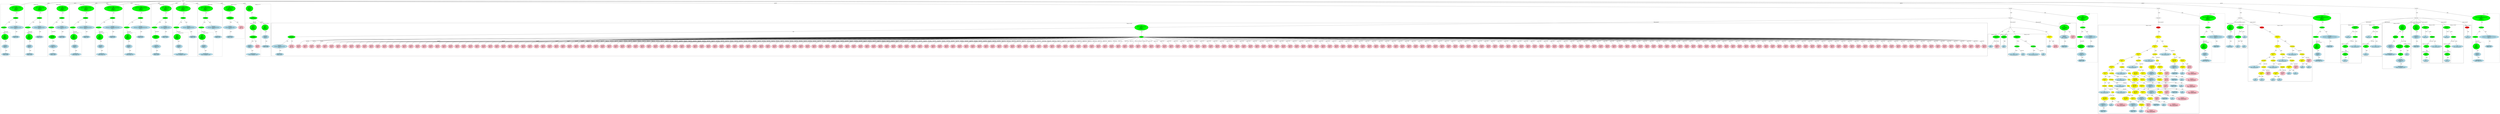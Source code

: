 strict graph "" {
	graph [bb="0,0,41423,2272.2"];
	node [label="\N"];
	subgraph cluster2 {
		graph [bb="8,1147.6,390,2195.2",
			label="bitops.h:27:5",
			lheight=0.21,
			lp="199,2183.7",
			lwidth=1.00,
			style=dashed
		];
		subgraph cluster5 {
			graph [bb="16,1155.6,170,1627.1",
				label="bitops.h:27:30",
				lheight=0.21,
				lp="93,1615.6",
				lwidth=1.10,
				style=dashed
			];
			7	[fillcolor=lightblue,
				height=0.74639,
				label="IdentifierType
names: ['long']",
				pos="93,1190.4",
				style="filled,dashed",
				width=1.9053];
			6	[fillcolor=lightblue,
				height=1.041,
				label="TypeDecl
declname: x
quals: []",
				pos="88,1348",
				style="filled,dashed",
				width=1.6303];
			6 -- 7	[label=type,
				lp="103,1263.8",
				pos="89.172,1310.5 90.09,1282 91.344,1243 92.163,1217.5"];
			5	[fillcolor=green,
				height=1.6303,
				label="Decl
name: x
quals: []
storage: []
funcspec: []",
				pos="82,1537.4",
				style="filled,dashed",
				width=1.591];
			5 -- 6	[label=type,
				lp="97,1453.2",
				pos="83.849,1478.6 84.82,1448.3 85.981,1412.1 86.828,1385.6"];
		}
		4	[fillcolor=green,
			height=0.5,
			label=ParamList,
			pos="63,1726.8",
			style="filled,dashed",
			width=1.3179];
		4 -- 5	[label="params[0]",
			lp="100,1642.6",
			pos="64.753,1708.5 67.326,1683.1 72.243,1634.6 76.17,1595.9"];
		3	[fillcolor=green,
			height=0.5,
			label=FuncDecl,
			pos="255,1916.1",
			style="filled,dashed",
			width=1.2457];
		3 -- 4	[label=args,
			lp="154.5,1832",
			pos="229.98,1901 200.9,1883.7 152.62,1852.3 119,1816.5 98.326,1794.4 80.917,1763.7 71.232,1744.8"];
		8	[fillcolor=lightblue,
			height=1.041,
			label="TypeDecl
declname: bitcount_bit_count
quals: []",
			pos="255,1726.8",
			style="filled,dashed",
			width=3.5159];
		3 -- 8	[label=type,
			lp="267,1832",
			pos="255,1897.9 255,1867.7 255,1804.8 255,1764.5"];
		9	[fillcolor=lightblue,
			height=0.74639,
			label="IdentifierType
names: ['int']",
			pos="255,1537.4",
			style="filled,dashed",
			width=1.8463];
		8 -- 9	[label=type,
			lp="267,1642.6",
			pos="255,1689.2 255,1652.5 255,1596.8 255,1564.3"];
		2	[fillcolor=green,
			height=1.6303,
			label="Decl
name: bitcount_bit_count
quals: []
storage: []
funcspec: []",
			pos="264,2105.5",
			style="filled,dashed",
			width=3.0641];
		2 -- 3	[label=type,
			lp="273,2021.3",
			pos="261.23,2046.8 259.37,2008.1 257.04,1959.7 255.83,1934.4"];
	}
	subgraph cluster10 {
		graph [bb="398,1147.6,770,2195.2",
			label="bitops.h:33:5",
			lheight=0.21,
			lp="584,2183.7",
			lwidth=1.00,
			style=dashed
		];
		subgraph cluster13 {
			graph [bb="406,1155.6,560,1627.1",
				label="bitops.h:33:29",
				lheight=0.21,
				lp="483,1615.6",
				lwidth=1.10,
				style=dashed
			];
			15	[fillcolor=lightblue,
				height=0.74639,
				label="IdentifierType
names: ['long']",
				pos="483,1190.4",
				style="filled,dashed",
				width=1.9053];
			14	[fillcolor=lightblue,
				height=1.041,
				label="TypeDecl
declname: i
quals: []",
				pos="481,1348",
				style="filled,dashed",
				width=1.5713];
			14 -- 15	[label=type,
				lp="495,1263.8",
				pos="481.47,1310.1 481.84,1281.6 482.34,1242.7 482.67,1217.4"];
			13	[fillcolor=green,
				height=1.6303,
				label="Decl
name: i
quals: []
storage: []
funcspec: []",
				pos="477,1537.4",
				style="filled,dashed",
				width=1.591];
			13 -- 14	[label=type,
				lp="491,1453.2",
				pos="478.23,1478.6 478.88,1448.3 479.65,1412.1 480.22,1385.6"];
		}
		12	[fillcolor=green,
			height=0.5,
			label=ParamList,
			pos="453,1726.8",
			style="filled,dashed",
			width=1.3179];
		12 -- 13	[label="params[0]",
			lp="493,1642.6",
			pos="455.21,1708.5 458.46,1683.1 464.67,1634.6 469.64,1595.9"];
		11	[fillcolor=green,
			height=0.5,
			label=FuncDecl,
			pos="640,1916.1",
			style="filled,dashed",
			width=1.2457];
		11 -- 12	[label=args,
			lp="543.5,1832",
			pos="615.69,1900.7 587.69,1883.2 541.4,1851.7 509,1816.5 488.52,1794.2 471.06,1763.5 461.31,1744.7"];
		16	[fillcolor=lightblue,
			height=1.041,
			label="TypeDecl
declname: bitcount_bitcount
quals: []",
			pos="640,1726.8",
			style="filled,dashed",
			width=3.3784];
		11 -- 16	[label=type,
			lp="652,1832",
			pos="640,1897.9 640,1867.7 640,1804.8 640,1764.5"];
		17	[fillcolor=lightblue,
			height=0.74639,
			label="IdentifierType
names: ['int']",
			pos="640,1537.4",
			style="filled,dashed",
			width=1.8463];
		16 -- 17	[label=type,
			lp="652,1642.6",
			pos="640,1689.2 640,1652.5 640,1596.8 640,1564.3"];
		10	[fillcolor=green,
			height=1.6303,
			label="Decl
name: bitcount_bitcount
quals: []
storage: []
funcspec: []",
			pos="649,2105.5",
			style="filled,dashed",
			width=2.9266];
		10 -- 11	[label=type,
			lp="658,2021.3",
			pos="646.23,2046.8 644.37,2008.1 642.04,1959.7 640.83,1934.4"];
	}
	subgraph cluster18 {
		graph [bb="778,1155.6,1121,2195.2",
			label="bitops.h:38:6",
			lheight=0.21,
			lp="949.5,2183.7",
			lwidth=1.00,
			style=dashed
		];
		23	[fillcolor=lightblue,
			height=0.74639,
			label="IdentifierType
names: ['void']",
			pos="861,1190.4",
			style="filled,dashed",
			width=1.9053];
		22	[fillcolor=lightblue,
			height=1.041,
			label="TypeDecl
declname: None
quals: []",
			pos="861,1348",
			style="filled,dashed",
			width=2.082];
		22 -- 23	[label=type,
			lp="873,1263.8",
			pos="861,1310.1 861,1281.6 861,1242.7 861,1217.4"];
		21	[fillcolor=green,
			height=1.041,
			label="Typename
name: None
quals: []",
			pos="853,1537.4",
			style="filled,dashed",
			width=1.6303];
		21 -- 22	[label=type,
			lp="869,1453.2",
			pos="854.56,1499.8 855.97,1466.8 858.03,1418.5 859.44,1385.5"];
		20	[fillcolor=green,
			height=0.5,
			label=ParamList,
			pos="833,1726.8",
			style="filled,dashed",
			width=1.3179];
		20 -- 21	[label="params[0]",
			lp="871,1642.6",
			pos="834.85,1708.5 838.08,1678.2 844.82,1615.1 849.11,1574.8"];
		19	[fillcolor=green,
			height=0.5,
			label=FuncDecl,
			pos="1006,1916.1",
			style="filled,dashed",
			width=1.2457];
		19 -- 20	[label=args,
			lp="922.5,1832",
			pos="984.67,1900 960.06,1882 919.24,1849.9 890,1816.5 870,1793.6 851.97,1763.1 841.77,1744.5"];
		24	[fillcolor=lightblue,
			height=1.041,
			label="TypeDecl
declname: bitcount_init3
quals: []",
			pos="1006,1726.8",
			style="filled,dashed",
			width=2.9856];
		19 -- 24	[label=type,
			lp="1018,1832",
			pos="1006,1897.9 1006,1867.7 1006,1804.8 1006,1764.5"];
		25	[fillcolor=lightblue,
			height=0.74639,
			label="IdentifierType
names: ['void']",
			pos="1006,1537.4",
			style="filled,dashed",
			width=1.9053];
		24 -- 25	[label=type,
			lp="1018,1642.6",
			pos="1006,1689.2 1006,1652.5 1006,1596.8 1006,1564.3"];
		18	[fillcolor=green,
			height=1.6303,
			label="Decl
name: bitcount_init3
quals: []
storage: []
funcspec: []",
			pos="1014,2105.5",
			style="filled,dashed",
			width=2.5534];
		18 -- 19	[label=type,
			lp="1023,2021.3",
			pos="1011.5,2046.8 1009.9,2008.1 1007.8,1959.7 1006.7,1934.4"];
	}
	subgraph cluster26 {
		graph [bb="1129,1147.6,1540,2195.2",
			label="bitops.h:39:5",
			lheight=0.21,
			lp="1334.5,2183.7",
			lwidth=1.00,
			style=dashed
		];
		subgraph cluster29 {
			graph [bb="1137,1155.6,1327,1627.1",
				label="bitops.h:39:38",
				lheight=0.21,
				lp="1232,1615.6",
				lwidth=1.10,
				style=dashed
			];
			31	[fillcolor=lightblue,
				height=0.74639,
				label="IdentifierType
names: ['long', 'int']",
				pos="1232,1190.4",
				style="filled,dashed",
				width=2.4159];
			30	[fillcolor=lightblue,
				height=1.041,
				label="TypeDecl
declname: x
quals: []",
				pos="1218,1348",
				style="filled,dashed",
				width=1.6303];
			30 -- 31	[label=type,
				lp="1238,1263.8",
				pos="1221.3,1310.5 1223.9,1282 1227.4,1243 1229.7,1217.5"];
			29	[fillcolor=green,
				height=1.6303,
				label="Decl
name: x
quals: []
storage: []
funcspec: []",
				pos="1203,1537.4",
				style="filled,dashed",
				width=1.591];
			29 -- 30	[label=type,
				lp="1223,1453.2",
				pos="1207.6,1478.6 1210.1,1448.3 1213,1412.1 1215.1,1385.6"];
		}
		28	[fillcolor=green,
			height=0.5,
			label=ParamList,
			pos="1184,1726.8",
			style="filled,dashed",
			width=1.3179];
		28 -- 29	[label="params[0]",
			lp="1221,1642.6",
			pos="1185.8,1708.5 1188.3,1683.1 1193.2,1634.6 1197.2,1595.9"];
		27	[fillcolor=green,
			height=0.5,
			label=FuncDecl,
			pos="1391,1916.1",
			style="filled,dashed",
			width=1.2457];
		27 -- 28	[label=args,
			lp="1278.5,1832",
			pos="1363.6,1901.7 1331.6,1884.9 1278.1,1853.9 1241,1816.5 1219.5,1794.7 1201.8,1763.6 1192.1,1744.6"];
		32	[fillcolor=lightblue,
			height=1.041,
			label="TypeDecl
declname: bitcount_ntbl_bitcount
quals: []",
			pos="1391,1726.8",
			style="filled,dashed",
			width=3.9284];
		27 -- 32	[label=type,
			lp="1403,1832",
			pos="1391,1897.9 1391,1867.7 1391,1804.8 1391,1764.5"];
		33	[fillcolor=lightblue,
			height=0.74639,
			label="IdentifierType
names: ['int']",
			pos="1401,1537.4",
			style="filled,dashed",
			width=1.8463];
		32 -- 33	[label=type,
			lp="1408,1642.6",
			pos="1393,1689.2 1394.9,1652.5 1397.9,1596.8 1399.6,1564.3"];
		26	[fillcolor=green,
			height=1.6303,
			label="Decl
name: bitcount_ntbl_bitcount
quals: []
storage: []
funcspec: []",
			pos="1403,2105.5",
			style="filled,dashed",
			width=3.4766];
		26 -- 27	[label=type,
			lp="1411,2021.3",
			pos="1399.3,2046.8 1396.8,2008.1 1393.7,1959.7 1392.1,1934.4"];
	}
	subgraph cluster34 {
		graph [bb="1548,1147.6,2000,2195.2",
			label="bitops.h:40:5",
			lheight=0.21,
			lp="1774,2183.7",
			lwidth=1.00,
			style=dashed
		];
		subgraph cluster37 {
			graph [bb="1556,1155.6,1746,1627.1",
				label="bitops.h:40:41",
				lheight=0.21,
				lp="1651,1615.6",
				lwidth=1.10,
				style=dashed
			];
			39	[fillcolor=lightblue,
				height=0.74639,
				label="IdentifierType
names: ['long', 'int']",
				pos="1651,1190.4",
				style="filled,dashed",
				width=2.4159];
			38	[fillcolor=lightblue,
				height=1.041,
				label="TypeDecl
declname: x
quals: []",
				pos="1637,1348",
				style="filled,dashed",
				width=1.6303];
			38 -- 39	[label=type,
				lp="1657,1263.8",
				pos="1640.3,1310.5 1642.9,1282 1646.4,1243 1648.7,1217.5"];
			37	[fillcolor=green,
				height=1.6303,
				label="Decl
name: x
quals: []
storage: []
funcspec: []",
				pos="1622,1537.4",
				style="filled,dashed",
				width=1.591];
			37 -- 38	[label=type,
				lp="1642,1453.2",
				pos="1626.6,1478.6 1629.1,1448.3 1632,1412.1 1634.1,1385.6"];
		}
		36	[fillcolor=green,
			height=0.5,
			label=ParamList,
			pos="1603,1726.8",
			style="filled,dashed",
			width=1.3179];
		36 -- 37	[label="params[0]",
			lp="1640,1642.6",
			pos="1604.8,1708.5 1607.3,1683.1 1612.2,1634.6 1616.2,1595.9"];
		35	[fillcolor=green,
			height=0.5,
			label=FuncDecl,
			pos="1830,1916.1",
			style="filled,dashed",
			width=1.2457];
		35 -- 36	[label=args,
			lp="1695.5,1832",
			pos="1799.3,1902.9 1762.6,1887.1 1701,1856.8 1659,1816.5 1637.1,1795.4 1619.9,1764.1 1610.6,1744.8"];
		40	[fillcolor=lightblue,
			height=1.041,
			label="TypeDecl
declname: bitcount_BW_btbl_bitcount
quals: []",
			pos="1830,1726.8",
			style="filled,dashed",
			width=4.498];
		35 -- 40	[label=type,
			lp="1842,1832",
			pos="1830,1897.9 1830,1867.7 1830,1804.8 1830,1764.5"];
		41	[fillcolor=lightblue,
			height=0.74639,
			label="IdentifierType
names: ['int']",
			pos="1830,1537.4",
			style="filled,dashed",
			width=1.8463];
		40 -- 41	[label=type,
			lp="1842,1642.6",
			pos="1830,1689.2 1830,1652.5 1830,1596.8 1830,1564.3"];
		34	[fillcolor=green,
			height=1.6303,
			label="Decl
name: bitcount_BW_btbl_bitcount
quals: []
storage: []
funcspec: []",
			pos="1838,2105.5",
			style="filled,dashed",
			width=4.0462];
		34 -- 35	[label=type,
			lp="1847,2021.3",
			pos="1835.5,2046.8 1833.9,2008.1 1831.8,1959.7 1830.7,1934.4"];
	}
	subgraph cluster42 {
		graph [bb="2008,1147.6,2455,2195.2",
			label="bitops.h:41:5",
			lheight=0.21,
			lp="2231.5,2183.7",
			lwidth=1.00,
			style=dashed
		];
		subgraph cluster45 {
			graph [bb="2016,1155.6,2206,1627.1",
				label="bitops.h:41:41",
				lheight=0.21,
				lp="2111,1615.6",
				lwidth=1.10,
				style=dashed
			];
			47	[fillcolor=lightblue,
				height=0.74639,
				label="IdentifierType
names: ['long', 'int']",
				pos="2111,1190.4",
				style="filled,dashed",
				width=2.4159];
			46	[fillcolor=lightblue,
				height=1.041,
				label="TypeDecl
declname: x
quals: []",
				pos="2097,1348",
				style="filled,dashed",
				width=1.6303];
			46 -- 47	[label=type,
				lp="2117,1263.8",
				pos="2100.3,1310.5 2102.9,1282 2106.4,1243 2108.7,1217.5"];
			45	[fillcolor=green,
				height=1.6303,
				label="Decl
name: x
quals: []
storage: []
funcspec: []",
				pos="2082,1537.4",
				style="filled,dashed",
				width=1.591];
			45 -- 46	[label=type,
				lp="2102,1453.2",
				pos="2086.6,1478.6 2089.1,1448.3 2092,1412.1 2094.1,1385.6"];
		}
		44	[fillcolor=green,
			height=0.5,
			label=ParamList,
			pos="2063,1726.8",
			style="filled,dashed",
			width=1.3179];
		44 -- 45	[label="params[0]",
			lp="2100,1642.6",
			pos="2064.8,1708.5 2067.3,1683.1 2072.2,1634.6 2076.2,1595.9"];
		43	[fillcolor=green,
			height=0.5,
			label=FuncDecl,
			pos="2288,1916.1",
			style="filled,dashed",
			width=1.2457];
		43 -- 44	[label=args,
			lp="2156.5,1832",
			pos="2257.9,1902.7 2221.9,1886.7 2161.5,1856.3 2120,1816.5 2098,1795.3 2080.4,1764 2070.9,1744.8"];
		48	[fillcolor=lightblue,
			height=1.041,
			label="TypeDecl
declname: bitcount_AR_btbl_bitcount
quals: []",
			pos="2288,1726.8",
			style="filled,dashed",
			width=4.4194];
		43 -- 48	[label=type,
			lp="2300,1832",
			pos="2288,1897.9 2288,1867.7 2288,1804.8 2288,1764.5"];
		49	[fillcolor=lightblue,
			height=0.74639,
			label="IdentifierType
names: ['int']",
			pos="2288,1537.4",
			style="filled,dashed",
			width=1.8463];
		48 -- 49	[label=type,
			lp="2300,1642.6",
			pos="2288,1689.2 2288,1652.5 2288,1596.8 2288,1564.3"];
		42	[fillcolor=green,
			height=1.6303,
			label="Decl
name: bitcount_AR_btbl_bitcount
quals: []
storage: []
funcspec: []",
			pos="2296,2105.5",
			style="filled,dashed",
			width=3.9873];
		42 -- 43	[label=type,
			lp="2305,2021.3",
			pos="2293.5,2046.8 2291.9,2008.1 2289.8,1959.7 2288.7,1934.4"];
	}
	subgraph cluster50 {
		graph [bb="2463,1155.6,2806,2195.2",
			label="bitops.h:46:6",
			lheight=0.21,
			lp="2634.5,2183.7",
			lwidth=1.00,
			style=dashed
		];
		55	[fillcolor=lightblue,
			height=0.74639,
			label="IdentifierType
names: ['void']",
			pos="2546,1190.4",
			style="filled,dashed",
			width=1.9053];
		54	[fillcolor=lightblue,
			height=1.041,
			label="TypeDecl
declname: None
quals: []",
			pos="2546,1348",
			style="filled,dashed",
			width=2.082];
		54 -- 55	[label=type,
			lp="2558,1263.8",
			pos="2546,1310.1 2546,1281.6 2546,1242.7 2546,1217.4"];
		53	[fillcolor=green,
			height=1.041,
			label="Typename
name: None
quals: []",
			pos="2538,1537.4",
			style="filled,dashed",
			width=1.6303];
		53 -- 54	[label=type,
			lp="2554,1453.2",
			pos="2539.6,1499.8 2541,1466.8 2543,1418.5 2544.4,1385.5"];
		52	[fillcolor=green,
			height=0.5,
			label=ParamList,
			pos="2518,1726.8",
			style="filled,dashed",
			width=1.3179];
		52 -- 53	[label="params[0]",
			lp="2556,1642.6",
			pos="2519.8,1708.5 2523.1,1678.2 2529.8,1615.1 2534.1,1574.8"];
		51	[fillcolor=green,
			height=0.5,
			label=FuncDecl,
			pos="2691,1916.1",
			style="filled,dashed",
			width=1.2457];
		51 -- 52	[label=args,
			lp="2607.5,1832",
			pos="2669.7,1900 2645.1,1882 2604.2,1849.9 2575,1816.5 2555,1793.6 2537,1763.1 2526.8,1744.5"];
		56	[fillcolor=lightblue,
			height=1.041,
			label="TypeDecl
declname: bitcount_init4
quals: []",
			pos="2691,1726.8",
			style="filled,dashed",
			width=2.9856];
		51 -- 56	[label=type,
			lp="2703,1832",
			pos="2691,1897.9 2691,1867.7 2691,1804.8 2691,1764.5"];
		57	[fillcolor=lightblue,
			height=0.74639,
			label="IdentifierType
names: ['void']",
			pos="2691,1537.4",
			style="filled,dashed",
			width=1.9053];
		56 -- 57	[label=type,
			lp="2703,1642.6",
			pos="2691,1689.2 2691,1652.5 2691,1596.8 2691,1564.3"];
		50	[fillcolor=green,
			height=1.6303,
			label="Decl
name: bitcount_init4
quals: []
storage: []
funcspec: []",
			pos="2699,2105.5",
			style="filled,dashed",
			width=2.5534];
		50 -- 51	[label=type,
			lp="2708,2021.3",
			pos="2696.5,2046.8 2694.9,2008.1 2692.8,1959.7 2691.7,1934.4"];
	}
	subgraph cluster58 {
		graph [bb="2814,1147.6,3210,2195.2",
			label="bitops.h:47:5",
			lheight=0.21,
			lp="3012,2183.7",
			lwidth=1.00,
			style=dashed
		];
		subgraph cluster61 {
			graph [bb="2822,1155.6,3062,1627.1",
				label="bitops.h:47:41",
				lheight=0.21,
				lp="2942,1615.6",
				lwidth=1.10,
				style=dashed
			];
			63	[fillcolor=lightblue,
				height=0.74639,
				label="IdentifierType
names: ['unsigned', 'long']",
				pos="2942,1190.4",
				style="filled,dashed",
				width=3.1034];
			62	[fillcolor=lightblue,
				height=1.041,
				label="TypeDecl
declname: x
quals: []",
				pos="2915,1348",
				style="filled,dashed",
				width=1.6303];
			62 -- 63	[label=type,
				lp="2943,1263.8",
				pos="2921.3,1310.5 2926.3,1282 2933.1,1243 2937.5,1217.5"];
			61	[fillcolor=green,
				height=1.6303,
				label="Decl
name: x
quals: []
storage: []
funcspec: []",
				pos="2888,1537.4",
				style="filled,dashed",
				width=1.591];
			61 -- 62	[label=type,
				lp="2913,1453.2",
				pos="2896.2,1479.2 2900.6,1448.7 2905.9,1412.1 2909.7,1385.5"];
		}
		60	[fillcolor=green,
			height=0.5,
			label=ParamList,
			pos="2873,1726.8",
			style="filled,dashed",
			width=1.3179];
		60 -- 61	[label="params[0]",
			lp="2909,1642.6",
			pos="2874.4,1708.5 2876.4,1683.2 2880.3,1635 2883.4,1596.3"];
		59	[fillcolor=green,
			height=0.5,
			label=FuncDecl,
			pos="3004,1916.1",
			style="filled,dashed",
			width=1.2457];
		59 -- 60	[label=args,
			lp="2956.5,1832",
			pos="2990.8,1898.7 2975.5,1879.4 2949.6,1846.2 2929,1816.5 2912,1791.9 2893.8,1762.4 2882.9,1744.4"];
		64	[fillcolor=lightblue,
			height=1.041,
			label="TypeDecl
declname: bitcount_ntbl_bitcnt
quals: []",
			pos="3070,1726.8",
			style="filled,dashed",
			width=3.6534];
		59 -- 64	[label=type,
			lp="3048,1832",
			pos="3010,1898.2 3020.6,1868.1 3042.9,1804.7 3057.1,1764.3"];
		65	[fillcolor=lightblue,
			height=0.74639,
			label="IdentifierType
names: ['int']",
			pos="3136,1537.4",
			style="filled,dashed",
			width=1.8463];
		64 -- 65	[label=type,
			lp="3114,1642.6",
			pos="3082.9,1689.2 3095.9,1652.3 3115.6,1596.4 3127,1564"];
		58	[fillcolor=green,
			height=1.6303,
			label="Decl
name: bitcount_ntbl_bitcnt
quals: []
storage: []
funcspec: []",
			pos="3004,2105.5",
			style="filled,dashed",
			width=3.2213];
		58 -- 59	[label=type,
			lp="3016,2021.3",
			pos="3004,2046.8 3004,2008.1 3004,1959.7 3004,1934.4"];
	}
	subgraph cluster66 {
		graph [bb="3218,1147.6,3614,2195.2",
			label="bitops.h:48:5",
			lheight=0.21,
			lp="3416,2183.7",
			lwidth=1.00,
			style=dashed
		];
		subgraph cluster69 {
			graph [bb="3226,1155.6,3466,1627.1",
				label="bitops.h:48:41",
				lheight=0.21,
				lp="3346,1615.6",
				lwidth=1.10,
				style=dashed
			];
			71	[fillcolor=lightblue,
				height=0.74639,
				label="IdentifierType
names: ['unsigned', 'long']",
				pos="3346,1190.4",
				style="filled,dashed",
				width=3.1034];
			70	[fillcolor=lightblue,
				height=1.041,
				label="TypeDecl
declname: x
quals: []",
				pos="3319,1348",
				style="filled,dashed",
				width=1.6303];
			70 -- 71	[label=type,
				lp="3347,1263.8",
				pos="3325.3,1310.5 3330.3,1282 3337.1,1243 3341.5,1217.5"];
			69	[fillcolor=green,
				height=1.6303,
				label="Decl
name: x
quals: []
storage: []
funcspec: []",
				pos="3292,1537.4",
				style="filled,dashed",
				width=1.591];
			69 -- 70	[label=type,
				lp="3317,1453.2",
				pos="3300.2,1479.2 3304.6,1448.7 3309.9,1412.1 3313.7,1385.5"];
		}
		68	[fillcolor=green,
			height=0.5,
			label=ParamList,
			pos="3277,1726.8",
			style="filled,dashed",
			width=1.3179];
		68 -- 69	[label="params[0]",
			lp="3313,1642.6",
			pos="3278.4,1708.5 3280.4,1683.2 3284.3,1635 3287.4,1596.3"];
		67	[fillcolor=green,
			height=0.5,
			label=FuncDecl,
			pos="3342,1916.1",
			style="filled,dashed",
			width=1.2457];
		67 -- 68	[label=args,
			lp="3327.5,1832",
			pos="3336.1,1898.2 3323.8,1862.6 3295.3,1780.5 3282.9,1744.8"];
		72	[fillcolor=lightblue,
			height=1.041,
			label="TypeDecl
declname: bitcount_btbl_bitcnt
quals: []",
			pos="3474,1726.8",
			style="filled,dashed",
			width=3.6534];
		67 -- 72	[label=type,
			lp="3417,1832",
			pos="3353.7,1898.5 3374.9,1868.4 3420.1,1804.3 3448.6,1763.8"];
		73	[fillcolor=lightblue,
			height=0.74639,
			label="IdentifierType
names: ['int']",
			pos="3540,1537.4",
			style="filled,dashed",
			width=1.8463];
		72 -- 73	[label=type,
			lp="3518,1642.6",
			pos="3486.9,1689.2 3499.9,1652.3 3519.6,1596.4 3531,1564"];
		66	[fillcolor=green,
			height=1.6303,
			label="Decl
name: bitcount_btbl_bitcnt
quals: []
storage: []
funcspec: []",
			pos="3342,2105.5",
			style="filled,dashed",
			width=3.2213];
		66 -- 67	[label=type,
			lp="3354,2021.3",
			pos="3342,2046.8 3342,2008.1 3342,1959.7 3342,1934.4"];
	}
	subgraph cluster74 {
		graph [bb="3622,1502.5,3978,2195.2",
			label="bitcnt_3.c:23:13",
			lheight=0.21,
			lp="3800,2183.7",
			lwidth=1.24,
			style=dashed
		];
		77	[fillcolor=lightblue,
			height=0.74639,
			label="IdentifierType
names: ['char']",
			pos="3739,1537.4",
			style="filled,dashed",
			width=1.8856];
		76	[fillcolor=lightblue,
			height=1.041,
			label="TypeDecl
declname: bitcount_bits3
quals: []",
			pos="3739,1726.8",
			style="filled,dashed",
			width=3.0248];
		76 -- 77	[label=type,
			lp="3751,1642.6",
			pos="3739,1689.2 3739,1652.5 3739,1596.8 3739,1564.3"];
		75	[fillcolor=green,
			height=0.74639,
			label="ArrayDecl
dim_quals: []",
			pos="3739,1916.1",
			style="filled,dashed",
			width=1.7678];
		75 -- 76	[label=type,
			lp="3751,1832",
			pos="3739,1889.1 3739,1856.7 3739,1801.3 3739,1764.6"];
		78	[fillcolor=pink,
			height=1.041,
			label="Constant
type: int
value: 256",
			pos="3918,1726.8",
			style="filled,dashed",
			width=1.4535];
		75 -- 78	[label=dim,
			lp="3860,1832",
			pos="3770.3,1892.7 3795.4,1873.9 3830.5,1845.6 3857,1816.5 3872.2,1799.7 3886.7,1779 3897.7,1761.8"];
		74	[fillcolor=green,
			height=1.6303,
			label="Decl
name: bitcount_bits3
quals: []
storage: ['static']
funcspec: []",
			pos="3731,2105.5",
			style="filled,dashed",
			width=2.5731];
		74 -- 75	[label=type,
			lp="3747,2021.3",
			pos="3733.5,2046.8 3734.9,2012.2 3736.8,1969.8 3737.9,1943.1"];
	}
	subgraph cluster80 {
		graph [bb="34455,1029.6,34798,2005.8",
			label="bitcnt_3.c:32:6",
			lheight=0.21,
			lp="34626,1994.3",
			lwidth=1.14,
			style=dashed
		];
		85	[fillcolor=lightblue,
			height=0.74639,
			label="IdentifierType
names: ['void']",
			pos="34538,1064.5",
			style="filled,dashed",
			width=1.9053];
		84	[fillcolor=lightblue,
			height=1.041,
			label="TypeDecl
declname: None
quals: []",
			pos="34538,1190.4",
			style="filled,dashed",
			width=2.082];
		84 -- 85	[label=type,
			lp="34550,1127.5",
			pos="34538,1152.9 34538,1133.2 34538,1109.4 34538,1091.5"];
		83	[fillcolor=green,
			height=1.041,
			label="Typename
name: None
quals: []",
			pos="34530,1348",
			style="filled,dashed",
			width=1.6303];
		83 -- 84	[label=type,
			lp="34547,1263.8",
			pos="34532,1310.5 34533,1285.7 34535,1252.8 34536,1228"];
		82	[fillcolor=green,
			height=0.5,
			label=ParamList,
			pos="34510,1537.4",
			style="filled,dashed",
			width=1.3179];
		82 -- 83	[label="params[0]",
			lp="34548,1453.2",
			pos="34512,1519.1 34515,1488.8 34522,1425.7 34526,1385.4"];
		81	[fillcolor=green,
			height=0.5,
			label=FuncDecl,
			pos="34555,1726.8",
			style="filled,dashed",
			width=1.2457];
		81 -- 82	[label=args,
			lp="34548,1642.6",
			pos="34551,1708.8 34542,1673.2 34523,1591.1 34514,1555.4"];
		86	[fillcolor=lightblue,
			height=1.041,
			label="TypeDecl
declname: bitcount_init3
quals: []",
			pos="34683,1537.4",
			style="filled,dashed",
			width=2.9856];
		81 -- 86	[label=type,
			lp="34628,1642.6",
			pos="34566,1709.1 34587,1679 34631,1614.5 34659,1574"];
		87	[fillcolor=lightblue,
			height=0.74639,
			label="IdentifierType
names: ['void']",
			pos="34683,1348",
			style="filled,dashed",
			width=1.9053];
		86 -- 87	[label=type,
			lp="34695,1453.2",
			pos="34683,1499.8 34683,1463.1 34683,1407.4 34683,1374.9"];
		80	[fillcolor=green,
			height=1.6303,
			label="Decl
name: bitcount_init3
quals: []
storage: []
funcspec: []",
			pos="34555,1916.1",
			style="filled,dashed",
			width=2.5534];
		80 -- 81	[label=type,
			lp="34567,1832",
			pos="34555,1857.4 34555,1818.7 34555,1770.3 34555,1745"];
	}
	subgraph cluster89 {
		graph [bb="34169,1313.1,34447,1816.5",
			label="bitcnt_3.c:34:16",
			lheight=0.21,
			lp="34308,1805",
			lwidth=1.24
		];
		91	[fillcolor=lightblue,
			height=0.74639,
			label="IdentifierType
names: ['int']",
			pos="34253,1348",
			style="filled,dashed",
			width=1.8463];
		90	[fillcolor=lightblue,
			height=1.041,
			label="TypeDecl
declname: i
quals: ['volatile']",
			pos="34253,1537.4",
			style=filled,
			width=2.1017];
		90 -- 91	[label=type,
			lp="34265,1453.2",
			pos="34253,1499.8 34253,1463.1 34253,1407.4 34253,1374.9"];
		89	[fillcolor=green,
			height=1.6303,
			label="Decl
name: i
quals: ['volatile']
storage: []
funcspec: []",
			pos="34253,1726.8",
			style=filled,
			width=2.1017];
		89 -- 90	[label=type,
			lp="34265,1642.6",
			pos="34253,1668 34253,1637.7 34253,1601.5 34253,1575"];
		92	[fillcolor=pink,
			height=1.041,
			label="Constant
type: int
value: 0",
			pos="34393,1537.4",
			style=filled,
			width=1.2767];
		89 -- 92	[label=init,
			lp="34342,1642.6",
			pos="34296,1678.6 34310,1662.6 34325,1644.5 34338,1627.1 34351,1609.4 34364,1588.6 34374,1571.6"];
	}
	subgraph cluster93 {
		graph [bb="4424,1155.6,32971,1816.5",
			label="bitcnt_3.c:35:8",
			lheight=0.21,
			lp="18698,1805",
			lwidth=1.14
		];
		96	[fillcolor=lightblue,
			height=0.74639,
			label="IdentifierType
names: ['char']",
			pos="4556,1190.4",
			style="filled,dashed",
			width=1.8856];
		95	[fillcolor=lightblue,
			height=1.041,
			label="TypeDecl
declname: bitcount_bits_tmp
quals: []",
			pos="4556,1348",
			style=filled,
			width=3.457];
		95 -- 96	[label=type,
			lp="4568,1263.8",
			pos="4556,1310.1 4556,1281.6 4556,1242.7 4556,1217.4"];
		94	[fillcolor=green,
			height=0.74639,
			label="ArrayDecl
dim_quals: []",
			pos="4751,1537.4",
			style=filled,
			width=1.7678];
		94 -- 95	[label=type,
			lp="4683,1453.2",
			pos="4725.9,1512.3 4692,1479.7 4631.2,1421.3 4592.3,1383.9"];
		97	[fillcolor=pink,
			height=1.041,
			label="Constant
type: int
value: 256",
			pos="4751,1348",
			style=filled,
			width=1.4535];
		94 -- 97	[label=dim,
			lp="4762,1453.2",
			pos="4751,1510.3 4751,1478 4751,1422.5 4751,1385.8"];
		93	[fillcolor=green,
			height=1.6303,
			label="Decl
name: bitcount_bits_tmp
quals: []
storage: []
funcspec: []",
			pos="18892,1726.8",
			style=filled,
			width=3.0052];
		93 -- 94	[label=type,
			lp="13101,1642.6",
			pos="18784,1724.3 17530,1707.7 5784.6,1552.1 4814.7,1539.2"];
		98	[fillcolor=green,
			height=0.5,
			label=InitList,
			pos="18892,1537.4",
			style=filled,
			width=1.011];
		93 -- 98	[label=init,
			lp="18902,1642.6",
			pos="18892,1668 18892,1629.3 18892,1580.9 18892,1555.6"];
		99	[fillcolor=pink,
			height=1.041,
			label="Constant
type: int
value: 0",
			pos="4867,1348",
			style=filled,
			width=1.2767];
		98 -- 99	[label="exprs[0]",
			lp="5017,1453.2",
			pos="18856,1536.3 18086,1535.4 5363.8,1519.4 4994,1460.7 4960.8,1455.4 4948.5,1458.4 4922,1437.7 4904.1,1423.8 4890.6,1402.3 4881.4,1384"];
		100	[fillcolor=pink,
			height=1.041,
			label="Constant
type: int
value: 1",
			pos="4977,1348",
			style=filled,
			width=1.2767];
		98 -- 100	[label="exprs[1]",
			lp="5128,1453.2",
			pos="18856,1536.3 18089,1535.4 5471.9,1518.2 5105,1460.7 5071.4,1455.4 5058.9,1458.6 5032,1437.7 5014.1,1423.8 5000.6,1402.3 4991.4,1384"];
		101	[fillcolor=pink,
			height=1.041,
			label="Constant
type: int
value: 1",
			pos="5087,1348",
			style=filled,
			width=1.2767];
		98 -- 101	[label="exprs[2]",
			lp="5239,1453.2",
			pos="18856,1536.3 18092,1535.3 5580,1517 5216,1460.7 5182,1455.4 5169.2,1458.8 5142,1437.7 5124.1,1423.8 5110.6,1402.4 5101.4,1384"];
		102	[fillcolor=pink,
			height=1.041,
			label="Constant
type: int
value: 2",
			pos="5197,1348",
			style=filled,
			width=1.2767];
		98 -- 102	[label="exprs[3]",
			lp="5365,1453.2",
			pos="18856,1536.3 18097,1534.7 5703.9,1507.2 5342,1460.7 5301.1,1455.4 5285.3,1462.1 5252,1437.7 5233.6,1424.2 5220,1402.5 5210.9,1383.9"];
		103	[fillcolor=pink,
			height=1.041,
			label="Constant
type: int
value: 1",
			pos="5307,1348",
			style=filled,
			width=1.2767];
		98 -- 103	[label="exprs[4]",
			lp="7393,1453.2",
			pos="18856,1536.2 18332,1533.8 12266,1504.8 7370,1460.7 7146.9,1458.7 5556.3,1547.3 5362,1437.7 5341.6,1426.2 5327.8,1403.8 5319.1,1384.4"];
		104	[fillcolor=pink,
			height=1.041,
			label="Constant
type: int
value: 2",
			pos="5417,1348",
			style=filled,
			width=1.2767];
		98 -- 104	[label="exprs[5]",
			lp="8510,1453.2",
			pos="18855,1536.2 18358,1533.9 12897,1507.7 8487,1460.7 8012.8,1455.6 7894.2,1450 7420,1445.7 7406.5,1445.6 5483.8,1444.3 5472,1437.7 \
5451.6,1426.3 5437.8,1403.9 5429.1,1384.4"];
		105	[fillcolor=pink,
			height=1.041,
			label="Constant
type: int
value: 2",
			pos="5527,1348",
			style=filled,
			width=1.2767];
		98 -- 105	[label="exprs[6]",
			lp="9103,1453.2",
			pos="18856,1536.4 18375,1536.3 13233,1534.1 9080,1460.7 8838.6,1456.4 8778.4,1449.4 8537,1445.7 8526.7,1445.5 5591,1442.7 5582,1437.7 \
5561.6,1426.3 5547.8,1403.9 5539.1,1384.4"];
		106	[fillcolor=pink,
			height=1.041,
			label="Constant
type: int
value: 3",
			pos="5637,1348",
			style=filled,
			width=1.2767];
		98 -- 106	[label="exprs[7]",
			lp="9434,1453.2",
			pos="18856,1536.3 18296,1535.4 11431,1522.6 9411,1460.7 9286,1456.9 9255,1449.2 9130,1445.7 9118.1,1445.4 5702.4,1443.5 5692,1437.7 5671.6,\
1426.3 5657.8,1403.9 5649.1,1384.4"];
		107	[fillcolor=pink,
			height=1.041,
			label="Constant
type: int
value: 1",
			pos="5747,1348",
			style=filled,
			width=1.2767];
		98 -- 107	[label="exprs[8]",
			lp="9634,1453.2",
			pos="18856,1536.3 18262,1534.8 10601,1514.1 9611,1460.7 9544.1,1457.1 9527.9,1449.1 9461,1445.7 9448.3,1445.1 5813.1,1443.9 5802,1437.7 \
5781.6,1426.3 5767.8,1403.9 5759.1,1384.4"];
		108	[fillcolor=pink,
			height=1.041,
			label="Constant
type: int
value: 2",
			pos="5857,1348",
			style=filled,
			width=1.2767];
		98 -- 108	[label="exprs[9]",
			lp="9769,1453.2",
			pos="18855,1536.3 18246,1534.1 10233,1505.3 9746,1460.7 9707.8,1457.2 9699.2,1449.1 9661,1445.7 9635.1,1443.4 5934.7,1450.4 5912,1437.7 \
5891.6,1426.3 5877.8,1403.9 5869.1,1384.4"];
		109	[fillcolor=pink,
			height=1.041,
			label="Constant
type: int
value: 2",
			pos="5967,1348",
			style=filled,
			width=1.2767];
		98 -- 109	[label="exprs[10]",
			lp="9874,1453.2",
			pos="18855,1536.4 18249,1536 10326,1530.3 9848,1460.7 9824.2,1457.2 9819.8,1449.1 9796,1445.7 9770.1,1442 6044.9,1450.5 6022,1437.7 6001.6,\
1426.3 5987.8,1403.9 5979.1,1384.4"];
		110	[fillcolor=pink,
			height=1.041,
			label="Constant
type: int
value: 3",
			pos="6077,1348",
			style=filled,
			width=1.2767];
		98 -- 110	[label="exprs[11]",
			lp="9965,1453.2",
			pos="18856,1536.3 18245,1534.5 10173,1509.8 9939,1460.7 9922.4,1457.2 9920.6,1449.1 9904,1445.7 9878.3,1440.4 6154.9,1450.5 6132,1437.7 \
6111.6,1426.3 6097.8,1403.9 6089.1,1384.4"];
		111	[fillcolor=pink,
			height=1.041,
			label="Constant
type: int
value: 2",
			pos="6187,1348",
			style=filled,
			width=1.2767];
		98 -- 111	[label="exprs[12]",
			lp="10048,1453.2",
			pos="18855,1536.3 18247,1535.3 10251,1521.1 10022,1460.7 10009,1457.2 10008,1449.2 9995,1445.7 9969.8,1439.1 6264.8,1450.4 6242,1437.7 \
6221.6,1426.3 6207.8,1403.9 6199.1,1384.4"];
		112	[fillcolor=pink,
			height=1.041,
			label="Constant
type: int
value: 3",
			pos="6297,1348",
			style=filled,
			width=1.2767];
		98 -- 112	[label="exprs[13]",
			lp="10126,1453.2",
			pos="18855,1536.4 18248,1536.1 10324,1530.9 10100,1460.7 10089,1457.2 10089,1449.2 10078,1445.7 10053,1438 6374.6,1450.3 6352,1437.7 \
6331.6,1426.3 6317.8,1403.9 6309.1,1384.4"];
		113	[fillcolor=pink,
			height=1.041,
			label="Constant
type: int
value: 3",
			pos="6407,1348",
			style=filled,
			width=1.2767];
		98 -- 113	[label="exprs[14]",
			lp="10202,1453.2",
			pos="18856,1536.4 18254,1536.4 10397,1535.3 10176,1460.7 10165,1457.1 10167,1449.2 10156,1445.7 10132,1437.6 6484.4,1450.2 6462,1437.7 \
6441.6,1426.3 6427.8,1403.9 6419.1,1384.4"];
		114	[fillcolor=pink,
			height=1.041,
			label="Constant
type: int
value: 4",
			pos="6517,1348",
			style=filled,
			width=1.2767];
		98 -- 114	[label="exprs[15]",
			lp="10278,1453.2",
			pos="18855,1536.4 18255,1536.4 10471,1534.6 10252,1460.7 10241,1457.1 10243,1449.2 10232,1445.7 10208,1437.6 6594.2,1450.1 6572,1437.7 \
6551.6,1426.3 6537.8,1403.9 6529.1,1384.4"];
		115	[fillcolor=pink,
			height=1.041,
			label="Constant
type: int
value: 1",
			pos="6627,1348",
			style=filled,
			width=1.2767];
		98 -- 115	[label="exprs[16]",
			lp="10353,1453.2",
			pos="18855,1536.4 18257,1536.5 10543,1536.7 10327,1460.7 10317,1457.1 10318,1449.2 10308,1445.7 10284,1437.4 6704,1450 6682,1437.7 6661.6,\
1426.3 6647.8,1403.9 6639.1,1384.4"];
		116	[fillcolor=pink,
			height=1.041,
			label="Constant
type: int
value: 2",
			pos="6737,1348",
			style=filled,
			width=1.2767];
		98 -- 116	[label="exprs[17]",
			lp="10428,1453.2",
			pos="18856,1536.4 18262,1536.5 10616,1536 10402,1460.7 10392,1457.1 10393,1449.2 10383,1445.7 10359,1437.5 6813.8,1449.9 6792,1437.7 \
6771.6,1426.3 6757.8,1403.9 6749.1,1384.4"];
		117	[fillcolor=pink,
			height=1.041,
			label="Constant
type: int
value: 2",
			pos="6847,1348",
			style=filled,
			width=1.2767];
		98 -- 117	[label="exprs[18]",
			lp="10503,1453.2",
			pos="18855,1536.4 18264,1536.4 10689,1535.3 10477,1460.7 10467,1457.1 10468,1449.2 10458,1445.7 10435,1437.6 6923.6,1449.7 6902,1437.7 \
6881.6,1426.3 6867.8,1403.9 6859.1,1384.4"];
		118	[fillcolor=pink,
			height=1.041,
			label="Constant
type: int
value: 3",
			pos="6957,1348",
			style=filled,
			width=1.2767];
		98 -- 118	[label="exprs[19]",
			lp="10578,1453.2",
			pos="18855,1536.4 18266,1536.4 10762,1534.6 10552,1460.7 10542,1457.1 10543,1449.2 10533,1445.7 10510,1437.7 7033.4,1449.6 7012,1437.7 \
6991.6,1426.3 6977.8,1403.9 6969.1,1384.4"];
		119	[fillcolor=pink,
			height=1.041,
			label="Constant
type: int
value: 2",
			pos="7067,1348",
			style=filled,
			width=1.2767];
		98 -- 119	[label="exprs[20]",
			lp="10653,1453.2",
			pos="18856,1536.4 18271,1536.3 10835,1534 10627,1460.7 10617,1457.1 10618,1449.2 10608,1445.7 10585,1437.7 7143.1,1449.5 7122,1437.7 \
7101.6,1426.3 7087.8,1403.9 7079.1,1384.4"];
		120	[fillcolor=pink,
			height=1.041,
			label="Constant
type: int
value: 3",
			pos="7177,1348",
			style=filled,
			width=1.2767];
		98 -- 120	[label="exprs[21]",
			lp="10728,1453.2",
			pos="18856,1536.4 18273,1536.3 10908,1533.3 10702,1460.7 10692,1457.1 10693,1449.2 10683,1445.7 10660,1437.8 7252.9,1449.4 7232,1437.7 \
7211.6,1426.3 7197.8,1403.9 7189.1,1384.4"];
		121	[fillcolor=pink,
			height=1.041,
			label="Constant
type: int
value: 3",
			pos="7287,1348",
			style=filled,
			width=1.2767];
		98 -- 121	[label="exprs[22]",
			lp="10803,1453.2",
			pos="18855,1536.4 18275,1536.2 10981,1532.6 10777,1460.7 10767,1457.1 10768,1449.2 10758,1445.7 10736,1437.9 7362.7,1449.3 7342,1437.7 \
7321.6,1426.3 7307.8,1403.9 7299.1,1384.4"];
		122	[fillcolor=pink,
			height=1.041,
			label="Constant
type: int
value: 4",
			pos="7397,1348",
			style=filled,
			width=1.2767];
		98 -- 122	[label="exprs[23]",
			lp="10878,1453.2",
			pos="18855,1536.4 18277,1536.2 11054,1532 10852,1460.7 10842,1457.1 10843,1449.2 10833,1445.7 10811,1438 7472.5,1449.1 7452,1437.7 7431.6,\
1426.3 7417.8,1403.9 7409.1,1384.4"];
		123	[fillcolor=pink,
			height=1.041,
			label="Constant
type: int
value: 2",
			pos="7507,1348",
			style=filled,
			width=1.2767];
		98 -- 123	[label="exprs[24]",
			lp="10953,1453.2",
			pos="18855,1536.4 18279,1536.1 11127,1531.3 10927,1460.7 10917,1457.1 10918,1449.2 10908,1445.7 10886,1438.1 7582.3,1449 7562,1437.7 \
7541.6,1426.3 7527.8,1403.9 7519.1,1384.4"];
		124	[fillcolor=pink,
			height=1.041,
			label="Constant
type: int
value: 3",
			pos="7617,1348",
			style=filled,
			width=1.2767];
		98 -- 124	[label="exprs[25]",
			lp="11028,1453.2",
			pos="18856,1536.4 18285,1536 11200,1530.6 11002,1460.7 10992,1457.1 10993,1449.2 10983,1445.7 10961,1438.1 7692.1,1448.9 7672,1437.7 \
7651.6,1426.3 7637.8,1403.9 7629.1,1384.4"];
		125	[fillcolor=pink,
			height=1.041,
			label="Constant
type: int
value: 3",
			pos="7727,1348",
			style=filled,
			width=1.2767];
		98 -- 125	[label="exprs[26]",
			lp="11103,1453.2",
			pos="18856,1536.4 18287,1536 11273,1530 11077,1460.7 11067,1457.1 11068,1449.2 11058,1445.7 11037,1438.2 7801.9,1448.8 7782,1437.7 7761.6,\
1426.3 7747.8,1403.9 7739.1,1384.4"];
		126	[fillcolor=pink,
			height=1.041,
			label="Constant
type: int
value: 4",
			pos="7837,1348",
			style=filled,
			width=1.2767];
		98 -- 126	[label="exprs[27]",
			lp="11178,1453.2",
			pos="18855,1536.4 18290,1535.9 11347,1529.3 11152,1460.7 11142,1457.1 11143,1449.2 11133,1445.7 11112,1438.3 7911.7,1448.7 7892,1437.7 \
7871.6,1426.3 7857.8,1403.9 7849.1,1384.4"];
		127	[fillcolor=pink,
			height=1.041,
			label="Constant
type: int
value: 3",
			pos="7947,1348",
			style=filled,
			width=1.2767];
		98 -- 127	[label="exprs[28]",
			lp="11253,1453.2",
			pos="18855,1536.4 18292,1535.9 11420,1528.6 11227,1460.7 11217,1457.1 11218,1449.2 11208,1445.7 11187,1438.4 8021.4,1448.6 8002,1437.7 \
7981.6,1426.3 7967.8,1403.9 7959.1,1384.4"];
		128	[fillcolor=pink,
			height=1.041,
			label="Constant
type: int
value: 4",
			pos="8057,1348",
			style=filled,
			width=1.2767];
		98 -- 128	[label="exprs[29]",
			lp="11328,1453.2",
			pos="18855,1536.4 18294,1535.8 11493,1527.9 11302,1460.7 11292,1457.1 11293,1449.2 11283,1445.7 11262,1438.5 8131.2,1448.4 8112,1437.7 \
8091.6,1426.3 8077.8,1403.9 8069.1,1384.4"];
		129	[fillcolor=pink,
			height=1.041,
			label="Constant
type: int
value: 4",
			pos="8167,1348",
			style=filled,
			width=1.2767];
		98 -- 129	[label="exprs[30]",
			lp="11403,1453.2",
			pos="18856,1536.4 18300,1535.8 11566,1527.3 11377,1460.7 11367,1457.1 11368,1449.2 11358,1445.7 11337,1438.5 8241,1448.3 8222,1437.7 \
8201.6,1426.3 8187.8,1403.9 8179.1,1384.4"];
		130	[fillcolor=pink,
			height=1.041,
			label="Constant
type: int
value: 5",
			pos="8277,1348",
			style=filled,
			width=1.2767];
		98 -- 130	[label="exprs[31]",
			lp="11478,1453.2",
			pos="18856,1536.3 18303,1535.7 11639,1526.6 11452,1460.7 11442,1457.1 11443,1449.2 11433,1445.7 11413,1438.6 8350.8,1448.2 8332,1437.7 \
8311.6,1426.3 8297.8,1403.9 8289.1,1384.4"];
		131	[fillcolor=pink,
			height=1.041,
			label="Constant
type: int
value: 1",
			pos="8387,1348",
			style=filled,
			width=1.2767];
		98 -- 131	[label="exprs[32]",
			lp="11553,1453.2",
			pos="18856,1536.3 18305,1535.6 11712,1525.9 11527,1460.7 11517,1457.1 11518,1449.2 11508,1445.7 11488,1438.7 8460.6,1448.1 8442,1437.7 \
8421.6,1426.3 8407.8,1403.9 8399.1,1384.4"];
		132	[fillcolor=pink,
			height=1.041,
			label="Constant
type: int
value: 2",
			pos="8497,1348",
			style=filled,
			width=1.2767];
		98 -- 132	[label="exprs[33]",
			lp="11628,1453.2",
			pos="18855,1536.3 18308,1535.6 11785,1525.3 11602,1460.7 11592,1457.1 11593,1449.2 11583,1445.7 11563,1438.8 8570.4,1448 8552,1437.7 \
8531.6,1426.3 8517.8,1403.9 8509.1,1384.4"];
		133	[fillcolor=pink,
			height=1.041,
			label="Constant
type: int
value: 2",
			pos="8607,1348",
			style=filled,
			width=1.2767];
		98 -- 133	[label="exprs[34]",
			lp="11703,1453.2",
			pos="18855,1536.3 18311,1535.5 11858,1524.6 11677,1460.7 11667,1457.1 11668,1449.2 11658,1445.7 11638,1438.9 8680.2,1447.8 8662,1437.7 \
8641.6,1426.3 8627.8,1403.9 8619.1,1384.4"];
		134	[fillcolor=pink,
			height=1.041,
			label="Constant
type: int
value: 3",
			pos="8717,1348",
			style=filled,
			width=1.2767];
		98 -- 134	[label="exprs[35]",
			lp="11778,1453.2",
			pos="18855,1536.3 18313,1535.5 11931,1523.9 11752,1460.7 11742,1457.1 11743,1449.2 11733,1445.7 11714,1438.9 8790,1447.7 8772,1437.7 \
8751.6,1426.3 8737.8,1403.9 8729.1,1384.4"];
		135	[fillcolor=pink,
			height=1.041,
			label="Constant
type: int
value: 2",
			pos="8827,1348",
			style=filled,
			width=1.2767];
		98 -- 135	[label="exprs[36]",
			lp="11853,1453.2",
			pos="18855,1536.3 18316,1535.4 12004,1523.3 11827,1460.7 11817,1457.1 11818,1449.2 11808,1445.7 11770,1432.3 8917.5,1457.5 8882,1437.7 \
8861.6,1426.3 8847.8,1403.9 8839.1,1384.4"];
		136	[fillcolor=pink,
			height=1.041,
			label="Constant
type: int
value: 3",
			pos="8937,1348",
			style=filled,
			width=1.2767];
		98 -- 136	[label="exprs[37]",
			lp="11928,1453.2",
			pos="18855,1536.3 18319,1535.3 12077,1522.6 11902,1460.7 11892,1457.1 11893,1449.2 11883,1445.7 11845,1432.5 9027.1,1457.3 8992,1437.7 \
8971.6,1426.3 8957.8,1403.9 8949.1,1384.4"];
		137	[fillcolor=pink,
			height=1.041,
			label="Constant
type: int
value: 3",
			pos="9047,1348",
			style=filled,
			width=1.2767];
		98 -- 137	[label="exprs[38]",
			lp="12003,1453.2",
			pos="18855,1536.3 18322,1535.3 12150,1521.9 11977,1460.7 11967,1457.1 11968,1449.2 11958,1445.7 11921,1432.6 9136.6,1457 9102,1437.7 \
9081.6,1426.3 9067.8,1403.9 9059.1,1384.4"];
		138	[fillcolor=pink,
			height=1.041,
			label="Constant
type: int
value: 4",
			pos="9157,1348",
			style=filled,
			width=1.2767];
		98 -- 138	[label="exprs[39]",
			lp="12078,1453.2",
			pos="18855,1536.3 18325,1535.2 12223,1521.3 12052,1460.7 12042,1457.1 12043,1449.2 12033,1445.7 11996,1432.8 9246.2,1456.8 9212,1437.7 \
9191.6,1426.3 9177.8,1403.9 9169.1,1384.4"];
		139	[fillcolor=pink,
			height=1.041,
			label="Constant
type: int
value: 2",
			pos="9267,1348",
			style=filled,
			width=1.2767];
		98 -- 139	[label="exprs[40]",
			lp="12153,1453.2",
			pos="18855,1536.3 18328,1535.2 12296,1520.6 12127,1460.7 12117,1457.1 12118,1449.2 12108,1445.7 12071,1433 9355.8,1456.6 9322,1437.7 \
9301.6,1426.3 9287.8,1403.9 9279.1,1384.4"];
		140	[fillcolor=pink,
			height=1.041,
			label="Constant
type: int
value: 3",
			pos="9377,1348",
			style=filled,
			width=1.2767];
		98 -- 140	[label="exprs[41]",
			lp="12228,1453.2",
			pos="18855,1536.3 18332,1535.1 12370,1519.9 12202,1460.7 12192,1457.1 12193,1449.2 12183,1445.7 12147,1433.1 9465.4,1456.3 9432,1437.7 \
9411.6,1426.3 9397.8,1403.9 9389.1,1384.4"];
		141	[fillcolor=pink,
			height=1.041,
			label="Constant
type: int
value: 3",
			pos="9487,1348",
			style=filled,
			width=1.2767];
		98 -- 141	[label="exprs[42]",
			lp="12303,1453.2",
			pos="18855,1536.3 18335,1535 12443,1519.3 12277,1460.7 12267,1457.1 12268,1449.2 12258,1445.7 12222,1433.3 9574.9,1456.1 9542,1437.7 \
9521.6,1426.3 9507.8,1403.9 9499.1,1384.4"];
		142	[fillcolor=pink,
			height=1.041,
			label="Constant
type: int
value: 4",
			pos="9597,1348",
			style=filled,
			width=1.2767];
		98 -- 142	[label="exprs[43]",
			lp="12378,1453.2",
			pos="18855,1536.3 18338,1535 12516,1518.6 12352,1460.7 12342,1457.1 12343,1449.2 12333,1445.7 12298,1433.4 9684.5,1455.9 9652,1437.7 \
9631.6,1426.3 9617.8,1403.9 9609.1,1384.4"];
		143	[fillcolor=pink,
			height=1.041,
			label="Constant
type: int
value: 3",
			pos="9707,1348",
			style=filled,
			width=1.2767];
		98 -- 143	[label="exprs[44]",
			lp="12453,1453.2",
			pos="18855,1536.3 18342,1534.9 12589,1517.9 12427,1460.7 12417,1457.1 12418,1449.2 12408,1445.7 12373,1433.6 9794.1,1455.6 9762,1437.7 \
9741.6,1426.3 9727.8,1403.9 9719.1,1384.4"];
		144	[fillcolor=pink,
			height=1.041,
			label="Constant
type: int
value: 4",
			pos="9817,1348",
			style=filled,
			width=1.2767];
		98 -- 144	[label="exprs[45]",
			lp="12528,1453.2",
			pos="18855,1536.3 18345,1534.8 12662,1517.2 12502,1460.7 12492,1457.1 12493,1449.2 12483,1445.7 12449,1433.8 9903.7,1455.4 9872,1437.7 \
9851.6,1426.3 9837.8,1403.9 9829.1,1384.4"];
		145	[fillcolor=pink,
			height=1.041,
			label="Constant
type: int
value: 4",
			pos="9927,1348",
			style=filled,
			width=1.2767];
		98 -- 145	[label="exprs[46]",
			lp="12603,1453.2",
			pos="18855,1536.3 18349,1534.8 12735,1516.6 12577,1460.7 12567,1457.1 12568,1449.2 12558,1445.7 12524,1433.9 10013,1455.1 9982,1437.7 \
9961.6,1426.3 9947.8,1403.9 9939.1,1384.4"];
		146	[fillcolor=pink,
			height=1.041,
			label="Constant
type: int
value: 5",
			pos="10037,1348",
			style=filled,
			width=1.2767];
		98 -- 146	[label="exprs[47]",
			lp="12678,1453.2",
			pos="18856,1536.3 18352,1534.7 12808,1515.9 12652,1460.7 12642,1457.1 12643,1449.2 12633,1445.7 12600,1434.1 10123,1454.9 10092,1437.7 \
10072,1426.3 10058,1403.9 10049,1384.4"];
		147	[fillcolor=pink,
			height=1.041,
			label="Constant
type: int
value: 2",
			pos="10147,1348",
			style=filled,
			width=1.2767];
		98 -- 147	[label="exprs[48]",
			lp="12753,1453.2",
			pos="18856,1536.3 18356,1534.6 12881,1515.2 12727,1460.7 12717,1457.1 12718,1449.2 12708,1445.7 12675,1434.2 10232,1454.7 10202,1437.7 \
10182,1426.3 10168,1403.9 10159,1384.4"];
		148	[fillcolor=pink,
			height=1.041,
			label="Constant
type: int
value: 3",
			pos="10257,1348",
			style=filled,
			width=1.2767];
		98 -- 148	[label="exprs[49]",
			lp="12828,1453.2",
			pos="18856,1536.3 18360,1534.5 12954,1514.6 12802,1460.7 12792,1457.1 12793,1449.2 12783,1445.7 12751,1434.4 10342,1454.4 10312,1437.7 \
10292,1426.3 10278,1403.9 10269,1384.4"];
		149	[fillcolor=pink,
			height=1.041,
			label="Constant
type: int
value: 3",
			pos="10367,1348",
			style=filled,
			width=1.2767];
		98 -- 149	[label="exprs[50]",
			lp="12903,1453.2",
			pos="18855,1536.3 18361,1534.5 13027,1513.9 12877,1460.7 12867,1457.1 12868,1449.2 12858,1445.7 12826,1434.6 10452,1454.2 10422,1437.7 \
10402,1426.3 10388,1403.9 10379,1384.4"];
		150	[fillcolor=pink,
			height=1.041,
			label="Constant
type: int
value: 4",
			pos="10477,1348",
			style=filled,
			width=1.2767];
		98 -- 150	[label="exprs[51]",
			lp="12978,1453.2",
			pos="18855,1536.3 18365,1534.4 13100,1513.2 12952,1460.7 12942,1457.1 12943,1449.2 12933,1445.7 12902,1434.7 10561,1454 10532,1437.7 \
10512,1426.3 10498,1403.9 10489,1384.4"];
		151	[fillcolor=pink,
			height=1.041,
			label="Constant
type: int
value: 3",
			pos="10587,1348",
			style=filled,
			width=1.2767];
		98 -- 151	[label="exprs[52]",
			lp="13053,1453.2",
			pos="18856,1536.2 18369,1534.3 13173,1512.6 13027,1460.7 13017,1457.1 13018,1449.2 13008,1445.7 12977,1434.9 10671,1453.7 10642,1437.7 \
10622,1426.3 10608,1403.9 10599,1384.4"];
		152	[fillcolor=pink,
			height=1.041,
			label="Constant
type: int
value: 4",
			pos="10697,1348",
			style=filled,
			width=1.2767];
		98 -- 152	[label="exprs[53]",
			lp="13128,1453.2",
			pos="18856,1536.2 18373,1534.3 13246,1511.9 13102,1460.7 13092,1457.1 13093,1449.2 13083,1445.7 13052,1435 10780,1453.5 10752,1437.7 \
10732,1426.3 10718,1403.9 10709,1384.4"];
		153	[fillcolor=pink,
			height=1.041,
			label="Constant
type: int
value: 4",
			pos="10807,1348",
			style=filled,
			width=1.2767];
		98 -- 153	[label="exprs[54]",
			lp="13203,1453.2",
			pos="18855,1536.2 18374,1534.2 13320,1511.2 13177,1460.7 13167,1457.1 13168,1449.2 13158,1445.7 13128,1435.2 10890,1453.3 10862,1437.7 \
10842,1426.3 10828,1403.9 10819,1384.4"];
		154	[fillcolor=pink,
			height=1.041,
			label="Constant
type: int
value: 5",
			pos="10917,1348",
			style=filled,
			width=1.2767];
		98 -- 154	[label="exprs[55]",
			lp="13278,1453.2",
			pos="18855,1536.2 18379,1534.1 13393,1510.6 13252,1460.7 13242,1457.1 13243,1449.2 13233,1445.7 13203,1435.3 10999,1453 10972,1437.7 \
10952,1426.3 10938,1403.9 10929,1384.4"];
		155	[fillcolor=pink,
			height=1.041,
			label="Constant
type: int
value: 3",
			pos="11027,1348",
			style=filled,
			width=1.2767];
		98 -- 155	[label="exprs[56]",
			lp="13353,1453.2",
			pos="18856,1536.2 18383,1534 13466,1509.9 13327,1460.7 13317,1457.1 13318,1449.2 13308,1445.7 13279,1435.5 11109,1452.8 11082,1437.7 \
11062,1426.3 11048,1403.9 11039,1384.4"];
		156	[fillcolor=pink,
			height=1.041,
			label="Constant
type: int
value: 4",
			pos="11137,1348",
			style=filled,
			width=1.2767];
		98 -- 156	[label="exprs[57]",
			lp="13428,1453.2",
			pos="18855,1536.2 18385,1533.9 13539,1509.2 13402,1460.7 13392,1457.1 13393,1449.2 13383,1445.7 13354,1435.7 11219,1452.5 11192,1437.7 \
11172,1426.3 11158,1403.9 11149,1384.4"];
		157	[fillcolor=pink,
			height=1.041,
			label="Constant
type: int
value: 4",
			pos="11247,1348",
			style=filled,
			width=1.2767];
		98 -- 157	[label="exprs[58]",
			lp="13503,1453.2",
			pos="18855,1536.2 18389,1533.9 13612,1508.6 13477,1460.7 13467,1457.1 13468,1449.2 13458,1445.7 13430,1435.8 11328,1452.3 11302,1437.7 \
11282,1426.3 11268,1403.9 11259,1384.4"];
		158	[fillcolor=pink,
			height=1.041,
			label="Constant
type: int
value: 5",
			pos="11357,1348",
			style=filled,
			width=1.2767];
		98 -- 158	[label="exprs[59]",
			lp="13578,1453.2",
			pos="18856,1536.2 18394,1533.8 13685,1507.9 13552,1460.7 13542,1457.1 13543,1449.2 13533,1445.7 13505,1436 11438,1452.1 11412,1437.7 \
11392,1426.3 11378,1403.9 11369,1384.4"];
		159	[fillcolor=pink,
			height=1.041,
			label="Constant
type: int
value: 4",
			pos="11467,1348",
			style=filled,
			width=1.2767];
		98 -- 159	[label="exprs[60]",
			lp="13653,1453.2",
			pos="18855,1536.2 18396,1533.7 13758,1507.2 13627,1460.7 13617,1457.1 13618,1449.2 13608,1445.7 13581,1436.1 11547,1451.8 11522,1437.7 \
11502,1426.3 11488,1403.9 11479,1384.4"];
		160	[fillcolor=pink,
			height=1.041,
			label="Constant
type: int
value: 5",
			pos="11577,1348",
			style=filled,
			width=1.2767];
		98 -- 160	[label="exprs[61]",
			lp="13728,1453.2",
			pos="18856,1536.2 18401,1533.6 13831,1506.6 13702,1460.7 13692,1457.1 13693,1449.2 13683,1445.7 13656,1436.3 11657,1451.6 11632,1437.7 \
11612,1426.3 11598,1403.9 11589,1384.4"];
		161	[fillcolor=pink,
			height=1.041,
			label="Constant
type: int
value: 5",
			pos="11687,1348",
			style=filled,
			width=1.2767];
		98 -- 161	[label="exprs[62]",
			lp="13803,1453.2",
			pos="18855,1536.2 18403,1533.5 13904,1505.9 13777,1460.7 13767,1457.1 13768,1449.2 13758,1445.7 13732,1436.5 11766,1451.4 11742,1437.7 \
11722,1426.3 11708,1403.9 11699,1384.4"];
		162	[fillcolor=pink,
			height=1.041,
			label="Constant
type: int
value: 6",
			pos="11797,1348",
			style=filled,
			width=1.2767];
		98 -- 162	[label="exprs[63]",
			lp="13878,1453.2",
			pos="18856,1536.2 18408,1533.4 13977,1505.2 13852,1460.7 13842,1457.1 13843,1449.2 13833,1445.7 13807,1436.6 11876,1451.1 11852,1437.7 \
11832,1426.3 11818,1403.9 11809,1384.4"];
		163	[fillcolor=pink,
			height=1.041,
			label="Constant
type: int
value: 1",
			pos="11907,1348",
			style=filled,
			width=1.2767];
		98 -- 163	[label="exprs[64]",
			lp="13953,1453.2",
			pos="18856,1536.2 18411,1533.3 14050,1504.6 13927,1460.7 13917,1457.1 13918,1449.2 13908,1445.7 13882,1436.8 11986,1450.9 11962,1437.7 \
11942,1426.3 11928,1403.9 11919,1384.4"];
		164	[fillcolor=pink,
			height=1.041,
			label="Constant
type: int
value: 2",
			pos="12017,1348",
			style=filled,
			width=1.2767];
		98 -- 164	[label="exprs[65]",
			lp="14028,1453.2",
			pos="18855,1536.5 18420,1537.7 14245,1547 14002,1460.7 13992,1457.1 13993,1449.2 13983,1445.7 13958,1436.9 12095,1450.7 12072,1437.7 \
12052,1426.3 12038,1403.9 12029,1384.4"];
		165	[fillcolor=pink,
			height=1.041,
			label="Constant
type: int
value: 2",
			pos="12127,1348",
			style=filled,
			width=1.2767];
		98 -- 165	[label="exprs[66]",
			lp="14103,1453.2",
			pos="18856,1536.5 18425,1537.6 14316,1545.7 14077,1460.7 14067,1457.1 14068,1449.2 14058,1445.7 14033,1437.1 12205,1450.4 12182,1437.7 \
12162,1426.3 12148,1403.9 12139,1384.4"];
		166	[fillcolor=pink,
			height=1.041,
			label="Constant
type: int
value: 3",
			pos="12237,1348",
			style=filled,
			width=1.2767];
		98 -- 166	[label="exprs[67]",
			lp="14178,1453.2",
			pos="18855,1536.5 18428,1537.4 14387,1544.4 14152,1460.7 14142,1457.1 14143,1449.3 14133,1445.7 14109,1437.3 12314,1450.2 12292,1437.7 \
12272,1426.3 12258,1403.9 12249,1384.4"];
		167	[fillcolor=pink,
			height=1.041,
			label="Constant
type: int
value: 2",
			pos="12347,1348",
			style=filled,
			width=1.2767];
		98 -- 167	[label="exprs[68]",
			lp="14253,1453.2",
			pos="18855,1536.5 18431,1537.3 14458,1543 14227,1460.7 14217,1457.1 14218,1449.3 14208,1445.7 14184,1437.4 12424,1449.9 12402,1437.7 \
12382,1426.3 12368,1403.9 12359,1384.4"];
		168	[fillcolor=pink,
			height=1.041,
			label="Constant
type: int
value: 3",
			pos="12457,1348",
			style=filled,
			width=1.2767];
		98 -- 168	[label="exprs[69]",
			lp="14328,1453.2",
			pos="18855,1536.5 18435,1537.2 14529,1541.7 14302,1460.7 14292,1457.1 14293,1449.3 14283,1445.7 14260,1437.6 12533,1449.7 12512,1437.7 \
12492,1426.3 12478,1403.9 12469,1384.4"];
		169	[fillcolor=pink,
			height=1.041,
			label="Constant
type: int
value: 3",
			pos="12567,1348",
			style=filled,
			width=1.2767];
		98 -- 169	[label="exprs[70]",
			lp="14403,1453.2",
			pos="18856,1536.4 18440,1537 14600,1540.4 14377,1460.7 14367,1457.1 14368,1449.3 14358,1445.7 14335,1437.7 12643,1449.5 12622,1437.7 \
12602,1426.3 12588,1403.9 12579,1384.4"];
		170	[fillcolor=pink,
			height=1.041,
			label="Constant
type: int
value: 4",
			pos="12677,1348",
			style=filled,
			width=1.2767];
		98 -- 170	[label="exprs[71]",
			lp="14478,1453.2",
			pos="18856,1536.4 18444,1536.9 14672,1539.1 14452,1460.7 14442,1457.1 14443,1449.3 14433,1445.7 14411,1437.9 12753,1449.2 12732,1437.7 \
12712,1426.3 12698,1403.9 12689,1384.4"];
		171	[fillcolor=pink,
			height=1.041,
			label="Constant
type: int
value: 2",
			pos="12787,1348",
			style=filled,
			width=1.2767];
		98 -- 171	[label="exprs[72]",
			lp="14553,1453.2",
			pos="18856,1536.4 18447,1536.8 14743,1537.7 14527,1460.7 14517,1457.1 14518,1449.3 14508,1445.7 14486,1438.1 12862,1449 12842,1437.7 \
12822,1426.3 12808,1403.9 12799,1384.4"];
		172	[fillcolor=pink,
			height=1.041,
			label="Constant
type: int
value: 3",
			pos="12897,1348",
			style=filled,
			width=1.2767];
		98 -- 172	[label="exprs[73]",
			lp="14628,1453.2",
			pos="18856,1536.4 18451,1536.6 14814,1536.4 14602,1460.7 14592,1457.1 14593,1449.3 14583,1445.7 14562,1438.2 12972,1448.8 12952,1437.7 \
12932,1426.3 12918,1403.9 12909,1384.4"];
		173	[fillcolor=pink,
			height=1.041,
			label="Constant
type: int
value: 3",
			pos="13007,1348",
			style=filled,
			width=1.2767];
		98 -- 173	[label="exprs[74]",
			lp="14703,1453.2",
			pos="18856,1536.4 18455,1536.5 14885,1535.1 14677,1460.7 14667,1457.1 14668,1449.3 14658,1445.7 14637,1438.4 13081,1448.5 13062,1437.7 \
13042,1426.3 13028,1403.9 13019,1384.4"];
		174	[fillcolor=pink,
			height=1.041,
			label="Constant
type: int
value: 4",
			pos="13117,1348",
			style=filled,
			width=1.2767];
		98 -- 174	[label="exprs[75]",
			lp="14778,1453.2",
			pos="18856,1536.4 18459,1536.3 14956,1533.7 14752,1460.7 14742,1457.1 14743,1449.3 14733,1445.7 14713,1438.5 13191,1448.3 13172,1437.7 \
13152,1426.3 13138,1403.9 13129,1384.4"];
		175	[fillcolor=pink,
			height=1.041,
			label="Constant
type: int
value: 3",
			pos="13227,1348",
			style=filled,
			width=1.2767];
		98 -- 175	[label="exprs[76]",
			lp="14853,1453.2",
			pos="18855,1536.4 18462,1536.2 15027,1532.4 14827,1460.7 14817,1457.1 14818,1449.3 14808,1445.7 14788,1438.7 13300,1448.1 13282,1437.7 \
13262,1426.3 13248,1403.8 13239,1384.4"];
		176	[fillcolor=pink,
			height=1.041,
			label="Constant
type: int
value: 4",
			pos="13337,1348",
			style=filled,
			width=1.2767];
		98 -- 176	[label="exprs[77]",
			lp="14928,1453.2",
			pos="18855,1536.4 18466,1536 15099,1531.1 14902,1460.7 14892,1457.1 14893,1449.3 14883,1445.7 14863,1438.9 13410,1447.8 13392,1437.7 \
13372,1426.3 13358,1403.8 13349,1384.4"];
		177	[fillcolor=pink,
			height=1.041,
			label="Constant
type: int
value: 4",
			pos="13447,1348",
			style=filled,
			width=1.2767];
		98 -- 177	[label="exprs[78]",
			lp="15003,1453.2",
			pos="18856,1536.4 18471,1535.9 15170,1529.7 14977,1460.7 14967,1457.1 14968,1449.3 14958,1445.7 14920,1432.3 13537,1457.5 13502,1437.7 \
13482,1426.3 13468,1403.8 13459,1384.4"];
		178	[fillcolor=pink,
			height=1.041,
			label="Constant
type: int
value: 5",
			pos="13557,1348",
			style=filled,
			width=1.2767];
		98 -- 178	[label="exprs[79]",
			lp="15078,1453.2",
			pos="18856,1536.3 18476,1535.7 15241,1528.4 15052,1460.7 15042,1457.1 15043,1449.3 15033,1445.7 14996,1432.6 13646,1457 13612,1437.7 \
13592,1426.3 13578,1403.8 13569,1384.4"];
		179	[fillcolor=pink,
			height=1.041,
			label="Constant
type: int
value: 2",
			pos="13667,1348",
			style=filled,
			width=1.2767];
		98 -- 179	[label="exprs[80]",
			lp="15153,1453.2",
			pos="18855,1536.3 18479,1535.6 15312,1527.1 15127,1460.7 15117,1457.1 15118,1449.3 15108,1445.7 15072,1433 13756,1456.5 13722,1437.7 \
13702,1426.3 13688,1403.8 13679,1384.4"];
		180	[fillcolor=pink,
			height=1.041,
			label="Constant
type: int
value: 3",
			pos="13777,1348",
			style=filled,
			width=1.2767];
		98 -- 180	[label="exprs[81]",
			lp="15228,1453.2",
			pos="18856,1536.3 18484,1535.4 15383,1525.8 15202,1460.7 15192,1457.1 15193,1449.3 15183,1445.7 15148,1433.3 13865,1456 13832,1437.7 \
13812,1426.3 13798,1403.8 13789,1384.4"];
		181	[fillcolor=pink,
			height=1.041,
			label="Constant
type: int
value: 3",
			pos="13887,1348",
			style=filled,
			width=1.2767];
		98 -- 181	[label="exprs[82]",
			lp="15303,1453.2",
			pos="18856,1536.3 18487,1535.2 15455,1524.4 15277,1460.7 15267,1457.1 15268,1449.3 15258,1445.7 15224,1433.6 13974,1455.6 13942,1437.7 \
13922,1426.3 13908,1403.8 13899,1384.4"];
		182	[fillcolor=pink,
			height=1.041,
			label="Constant
type: int
value: 4",
			pos="13997,1348",
			style=filled,
			width=1.2767];
		98 -- 182	[label="exprs[83]",
			lp="15378,1453.2",
			pos="18855,1536.3 18491,1535 15526,1523.1 15352,1460.7 15342,1457.1 15343,1449.3 15333,1445.7 15299,1433.9 14083,1455.1 14052,1437.7 \
14032,1426.3 14018,1403.8 14009,1384.4"];
		183	[fillcolor=pink,
			height=1.041,
			label="Constant
type: int
value: 3",
			pos="14107,1348",
			style=filled,
			width=1.2767];
		98 -- 183	[label="exprs[84]",
			lp="15453,1453.2",
			pos="18856,1536.3 18497,1534.9 15597,1521.8 15427,1460.7 15417,1457.1 15418,1449.3 15408,1445.7 15375,1434.2 14192,1454.6 14162,1437.7 \
14142,1426.3 14128,1403.8 14119,1384.4"];
		184	[fillcolor=pink,
			height=1.041,
			label="Constant
type: int
value: 4",
			pos="14217,1348",
			style=filled,
			width=1.2767];
		98 -- 184	[label="exprs[85]",
			lp="15528,1453.2",
			pos="18856,1536.2 18501,1534.7 15668,1520.5 15502,1460.7 15492,1457.1 15493,1449.3 15483,1445.7 15451,1434.6 14301,1454.2 14272,1437.7 \
14252,1426.3 14238,1403.8 14229,1384.4"];
		185	[fillcolor=pink,
			height=1.041,
			label="Constant
type: int
value: 4",
			pos="14327,1348",
			style=filled,
			width=1.2767];
		98 -- 185	[label="exprs[86]",
			lp="15603,1453.2",
			pos="18856,1536.2 18505,1534.5 15739,1519.1 15577,1460.7 15567,1457.1 15568,1449.3 15558,1445.7 15527,1434.9 14410,1453.7 14382,1437.7 \
14362,1426.3 14348,1403.8 14339,1384.4"];
		186	[fillcolor=pink,
			height=1.041,
			label="Constant
type: int
value: 5",
			pos="14437,1348",
			style=filled,
			width=1.2767];
		98 -- 186	[label="exprs[87]",
			lp="15678,1453.2",
			pos="18856,1536.2 18510,1534.3 15811,1517.8 15652,1460.7 15642,1457.1 15643,1449.3 15633,1445.7 15603,1435.2 14520,1453.2 14492,1437.7 \
14472,1426.3 14458,1403.8 14449,1384.4"];
		187	[fillcolor=pink,
			height=1.041,
			label="Constant
type: int
value: 3",
			pos="14547,1348",
			style=filled,
			width=1.2767];
		98 -- 187	[label="exprs[88]",
			lp="15753,1453.2",
			pos="18856,1536.2 18514,1534.1 15882,1516.5 15727,1460.7 15717,1457 15718,1449.3 15708,1445.7 15679,1435.5 14629,1452.7 14602,1437.7 \
14582,1426.3 14568,1403.8 14559,1384.4"];
		188	[fillcolor=pink,
			height=1.041,
			label="Constant
type: int
value: 4",
			pos="14657,1348",
			style=filled,
			width=1.2767];
		98 -- 188	[label="exprs[89]",
			lp="15828,1453.2",
			pos="18855,1536.2 18518,1533.9 15953,1515.2 15802,1460.7 15792,1457 15793,1449.3 15783,1445.7 15755,1435.8 14738,1452.3 14712,1437.7 \
14692,1426.3 14678,1403.8 14669,1384.4"];
		189	[fillcolor=pink,
			height=1.041,
			label="Constant
type: int
value: 4",
			pos="14767,1348",
			style=filled,
			width=1.2767];
		98 -- 189	[label="exprs[90]",
			lp="15903,1453.2",
			pos="18856,1536.1 18523,1533.7 16024,1513.8 15877,1460.7 15867,1457 15868,1449.3 15858,1445.7 15831,1436.2 14847,1451.8 14822,1437.7 \
14802,1426.3 14788,1403.8 14779,1384.4"];
		190	[fillcolor=pink,
			height=1.041,
			label="Constant
type: int
value: 5",
			pos="14877,1348",
			style=filled,
			width=1.2767];
		98 -- 190	[label="exprs[91]",
			lp="15978,1453.2",
			pos="18855,1536.1 18527,1533.5 16095,1512.5 15952,1460.7 15942,1457 15943,1449.3 15933,1445.7 15907,1436.5 14956,1451.3 14932,1437.7 \
14912,1426.3 14898,1403.8 14889,1384.4"];
		191	[fillcolor=pink,
			height=1.041,
			label="Constant
type: int
value: 4",
			pos="14987,1348",
			style=filled,
			width=1.2767];
		98 -- 191	[label="exprs[92]",
			lp="16053,1453.2",
			pos="18856,1536.1 18533,1533.3 16166,1511.2 16027,1460.7 16017,1457 16018,1449.3 16008,1445.7 15983,1436.8 15065,1450.8 15042,1437.7 \
15022,1426.2 15008,1403.8 14999,1384.4"];
		192	[fillcolor=pink,
			height=1.041,
			label="Constant
type: int
value: 5",
			pos="15097,1348",
			style=filled,
			width=1.2767];
		98 -- 192	[label="exprs[93]",
			lp="16128,1453.2",
			pos="18856,1536.1 18537,1533.1 16238,1509.9 16102,1460.7 16092,1457 16093,1449.3 16083,1445.7 16059,1437.1 15175,1450.4 15152,1437.7 \
15132,1426.2 15118,1403.8 15109,1384.4"];
		193	[fillcolor=pink,
			height=1.041,
			label="Constant
type: int
value: 5",
			pos="15207,1348",
			style=filled,
			width=1.2767];
		98 -- 193	[label="exprs[94]",
			lp="16203,1453.2",
			pos="18856,1536 18542,1532.8 16309,1508.5 16177,1460.7 16167,1457 16168,1449.3 16158,1445.7 16135,1437.4 15284,1449.9 15262,1437.7 15242,\
1426.2 15228,1403.8 15219,1384.4"];
		194	[fillcolor=pink,
			height=1.041,
			label="Constant
type: int
value: 6",
			pos="15317,1348",
			style=filled,
			width=1.2767];
		98 -- 194	[label="exprs[95]",
			lp="16278,1453.2",
			pos="18856,1536 18547,1532.6 16380,1507.2 16252,1460.7 16242,1457 16243,1449.3 16233,1445.7 16210,1437.8 15393,1449.4 15372,1437.7 15352,\
1426.2 15338,1403.8 15329,1384.4"];
		195	[fillcolor=pink,
			height=1.041,
			label="Constant
type: int
value: 2",
			pos="15427,1348",
			style=filled,
			width=1.2767];
		98 -- 195	[label="exprs[96]",
			lp="16353,1453.2",
			pos="18856,1536 18553,1532.4 16451,1505.9 16327,1460.7 16317,1457 16318,1449.3 16308,1445.7 16286,1438.1 15502,1449 15482,1437.7 15462,\
1426.2 15448,1403.8 15439,1384.4"];
		196	[fillcolor=pink,
			height=1.041,
			label="Constant
type: int
value: 3",
			pos="15537,1348",
			style=filled,
			width=1.2767];
		98 -- 196	[label="exprs[97]",
			lp="16428,1453.2",
			pos="18855,1535.9 18556,1532.1 16522,1504.6 16402,1460.7 16392,1457 16393,1449.3 16383,1445.7 16362,1438.4 15611,1448.5 15592,1437.7 \
15572,1426.2 15558,1403.8 15549,1384.4"];
		197	[fillcolor=pink,
			height=1.041,
			label="Constant
type: int
value: 3",
			pos="15647,1348",
			style=filled,
			width=1.2767];
		98 -- 197	[label="exprs[98]",
			lp="16503,1453.2",
			pos="18856,1535.9 18562,1531.9 16594,1503.3 16477,1460.7 16467,1457 16468,1449.3 16458,1445.7 16438,1438.7 15720,1448 15702,1437.7 15682,\
1426.2 15668,1403.8 15659,1384.4"];
		198	[fillcolor=pink,
			height=1.041,
			label="Constant
type: int
value: 4",
			pos="15757,1348",
			style=filled,
			width=1.2767];
		98 -- 198	[label="exprs[99]",
			lp="16578,1453.2",
			pos="18856,1536.6 18576,1537.9 16777,1543 16552,1460.7 16542,1457 16543,1449.3 16533,1445.7 16495,1432.4 15847,1457.4 15812,1437.7 15792,\
1426.2 15778,1403.8 15769,1384.4"];
		199	[fillcolor=pink,
			height=1.041,
			label="Constant
type: int
value: 3",
			pos="15867,1348",
			style=filled,
			width=1.2767];
		98 -- 199	[label="exprs[100]",
			lp="16656,1453.2",
			pos="18855,1536.5 18580,1537.5 16845,1540.4 16627,1460.7 16617,1457 16618,1449.3 16608,1445.7 16572,1433 15955,1456.4 15922,1437.7 15902,\
1426.2 15888,1403.8 15879,1384.4"];
		200	[fillcolor=pink,
			height=1.041,
			label="Constant
type: int
value: 4",
			pos="15977,1348",
			style=filled,
			width=1.2767];
		98 -- 200	[label="exprs[101]",
			lp="16738,1453.2",
			pos="18855,1536.5 18586,1537.1 16918,1537.5 16709,1460.7 16699,1457 16700,1449.3 16690,1445.7 16656,1433.5 16064,1455.7 16032,1437.7 \
16012,1426.2 15998,1403.8 15989,1384.4"];
		201	[fillcolor=pink,
			height=1.041,
			label="Constant
type: int
value: 4",
			pos="16087,1348",
			style=filled,
			width=1.2767];
		98 -- 201	[label="exprs[102]",
			lp="16820,1453.2",
			pos="18856,1536.4 18593,1536.6 16992,1534.6 16791,1460.7 16781,1457 16782,1449.3 16772,1445.7 16739,1434 16172,1454.9 16142,1437.7 16122,\
1426.2 16108,1403.8 16099,1384.3"];
		202	[fillcolor=pink,
			height=1.041,
			label="Constant
type: int
value: 5",
			pos="16197,1348",
			style=filled,
			width=1.2767];
		98 -- 202	[label="exprs[103]",
			lp="16902,1453.2",
			pos="18855,1536.4 18598,1536.1 17066,1531.7 16873,1460.7 16863,1457 16864,1449.3 16854,1445.7 16822,1434.5 16281,1454.2 16252,1437.7 \
16232,1426.2 16218,1403.8 16209,1384.3"];
		203	[fillcolor=pink,
			height=1.041,
			label="Constant
type: int
value: 3",
			pos="16307,1348",
			style=filled,
			width=1.2767];
		98 -- 203	[label="exprs[104]",
			lp="16984,1453.2",
			pos="18856,1536.3 18605,1535.7 17140,1528.9 16955,1460.7 16945,1457 16946,1449.3 16936,1445.7 16906,1435 16390,1453.4 16362,1437.7 16342,\
1426.2 16328,1403.8 16319,1384.3"];
		204	[fillcolor=pink,
			height=1.041,
			label="Constant
type: int
value: 4",
			pos="16417,1348",
			style=filled,
			width=1.2767];
		98 -- 204	[label="exprs[105]",
			lp="17066,1453.2",
			pos="18856,1536.3 18611,1535.2 17213,1526 17037,1460.7 17027,1457 17028,1449.3 17018,1445.7 16989,1435.5 16498,1452.6 16472,1437.7 16452,\
1426.2 16438,1403.8 16429,1384.3"];
		205	[fillcolor=pink,
			height=1.041,
			label="Constant
type: int
value: 4",
			pos="16527,1348",
			style=filled,
			width=1.2767];
		98 -- 205	[label="exprs[106]",
			lp="17148,1453.2",
			pos="18855,1536.2 18617,1534.6 17287,1523.1 17119,1460.7 17109,1457 17110,1449.3 17100,1445.7 17073,1436.1 16607,1451.9 16582,1437.7 \
16562,1426.2 16548,1403.7 16539,1384.3"];
		206	[fillcolor=pink,
			height=1.041,
			label="Constant
type: int
value: 5",
			pos="16637,1348",
			style=filled,
			width=1.2767];
		98 -- 206	[label="exprs[107]",
			lp="17230,1453.2",
			pos="18856,1536.1 18624,1534.1 17361,1520.3 17201,1460.7 17191,1456.9 17192,1449.3 17182,1445.7 17156,1436.6 16716,1451.1 16692,1437.7 \
16672,1426.2 16658,1403.7 16649,1384.3"];
		207	[fillcolor=pink,
			height=1.041,
			label="Constant
type: int
value: 4",
			pos="16747,1348",
			style=filled,
			width=1.2767];
		98 -- 207	[label="exprs[108]",
			lp="17312,1453.2",
			pos="18856,1536 18630,1533.5 17435,1517.4 17283,1460.7 17273,1456.9 17274,1449.3 17264,1445.7 17240,1437.1 16824,1450.4 16802,1437.7 \
16782,1426.2 16768,1403.7 16759,1384.3"];
		208	[fillcolor=pink,
			height=1.041,
			label="Constant
type: int
value: 5",
			pos="16857,1348",
			style=filled,
			width=1.2767];
		98 -- 208	[label="exprs[109]",
			lp="17394,1453.2",
			pos="18856,1535.9 18638,1532.9 17509,1514.6 17365,1460.7 17355,1456.9 17356,1449.3 17346,1445.7 17323,1437.6 16933,1449.6 16912,1437.7 \
16892,1426.1 16878,1403.7 16869,1384.3"];
		209	[fillcolor=pink,
			height=1.041,
			label="Constant
type: int
value: 5",
			pos="16967,1348",
			style=filled,
			width=1.2767];
		98 -- 209	[label="exprs[110]",
			lp="17476,1453.2",
			pos="18856,1535.8 18644,1532.2 17582,1511.7 17447,1460.7 17437,1456.9 17438,1449.3 17428,1445.7 17407,1438.1 17042,1448.9 17022,1437.7 \
17002,1426.1 16988,1403.7 16979,1384.3"];
		210	[fillcolor=pink,
			height=1.041,
			label="Constant
type: int
value: 6",
			pos="17077,1348",
			style=filled,
			width=1.2767];
		98 -- 210	[label="exprs[111]",
			lp="17558,1453.2",
			pos="18856,1535.7 18652,1531.5 17656,1508.9 17529,1460.7 17519,1456.9 17520,1449.3 17510,1445.7 17490,1438.6 17150,1448.1 17132,1437.7 \
17112,1426.1 17098,1403.7 17089,1384.3"];
		211	[fillcolor=pink,
			height=1.041,
			label="Constant
type: int
value: 3",
			pos="17187,1348",
			style=filled,
			width=1.2767];
		98 -- 211	[label="exprs[112]",
			lp="17640,1453.2",
			pos="18856,1535.5 18659,1530.8 17730,1506 17611,1460.7 17601,1456.9 17602,1449.3 17592,1445.7 17555,1432.5 17276,1457 17242,1437.7 17222,\
1426.1 17208,1403.7 17199,1384.3"];
		212	[fillcolor=pink,
			height=1.041,
			label="Constant
type: int
value: 4",
			pos="17297,1348",
			style=filled,
			width=1.2767];
		98 -- 212	[label="exprs[113]",
			lp="17722,1453.2",
			pos="18856,1535.4 18667,1530 17804,1503.2 17693,1460.7 17683,1456.9 17684,1449.4 17674,1445.7 17640,1433.5 17383,1455.5 17352,1437.7 \
17332,1426.1 17318,1403.7 17309,1384.3"];
		213	[fillcolor=pink,
			height=1.041,
			label="Constant
type: int
value: 4",
			pos="17407,1348",
			style=filled,
			width=1.2767];
		98 -- 213	[label="exprs[114]",
			lp="17804,1453.2",
			pos="18856,1536.8 18686,1538.2 17979,1539.3 17775,1460.7 17765,1456.8 17766,1449.4 17756,1445.7 17725,1434.6 17490,1454 17462,1437.7 \
17442,1426.1 17428,1403.6 17419,1384.2"];
		214	[fillcolor=pink,
			height=1.041,
			label="Constant
type: int
value: 5",
			pos="17517,1348",
			style=filled,
			width=1.2767];
		98 -- 214	[label="exprs[115]",
			lp="17886,1453.2",
			pos="18856,1536.6 18694,1536.9 18045,1533.7 17857,1460.7 17847,1456.8 17848,1449.4 17838,1445.7 17810,1435.6 17598,1452.5 17572,1437.7 \
17552,1426 17538,1403.6 17529,1384.2"];
		215	[fillcolor=pink,
			height=1.041,
			label="Constant
type: int
value: 4",
			pos="17627,1348",
			style=filled,
			width=1.2767];
		98 -- 215	[label="exprs[116]",
			lp="17968,1453.2",
			pos="18856,1536.3 18703,1535.5 18111,1528 17939,1460.7 17929,1456.8 17930,1449.4 17920,1445.7 17895,1436.6 17705,1451 17682,1437.7 17662,\
1426 17648,1403.6 17639,1384.2"];
		216	[fillcolor=pink,
			height=1.041,
			label="Constant
type: int
value: 5",
			pos="17737,1348",
			style=filled,
			width=1.2767];
		98 -- 216	[label="exprs[117]",
			lp="18050,1453.2",
			pos="18855,1536 18710,1534 18177,1522.4 18021,1460.7 18011,1456.7 18012,1449.4 18002,1445.7 17980,1437.6 17812,1449.4 17792,1437.7 17772,\
1425.9 17758,1403.5 17749,1384.2"];
		217	[fillcolor=pink,
			height=1.041,
			label="Constant
type: int
value: 5",
			pos="17847,1348",
			style=filled,
			width=1.2767];
		98 -- 217	[label="exprs[118]",
			lp="18132,1453.2",
			pos="18856,1535.6 18720,1532.3 18243,1516.8 18103,1460.7 18093,1456.7 18094,1449.5 18084,1445.7 18065,1438.6 17919,1447.9 17902,1437.7 \
17882,1426 17868,1403.8 17859,1384.6"];
		218	[fillcolor=pink,
			height=1.041,
			label="Constant
type: int
value: 6",
			pos="17957,1348",
			style=filled,
			width=1.2767];
		98 -- 218	[label="exprs[119]",
			lp="18214,1453.2",
			pos="18856,1535.1 18729,1530.4 18309,1511.2 18185,1460.7 18175,1456.6 18176,1449.5 18166,1445.7 18134,1433.6 18042,1455.1 18012,1437.7 \
17992,1425.9 17978,1403.7 17970,1384.5"];
		219	[fillcolor=pink,
			height=1.041,
			label="Constant
type: int
value: 4",
			pos="18067,1348",
			style=filled,
			width=1.2767];
		98 -- 219	[label="exprs[120]",
			lp="18296,1453.2",
			pos="18856,1534.6 18739,1528.3 18375,1505.6 18267,1460.7 18257,1456.6 18258,1449.5 18248,1445.7 18222,1435.7 18146,1452.1 18122,1437.7 \
18102,1425.8 18088,1403.6 18080,1384.4"];
		220	[fillcolor=pink,
			height=1.041,
			label="Constant
type: int
value: 5",
			pos="18177,1348",
			style=filled,
			width=1.2767];
		98 -- 220	[label="exprs[121]",
			lp="18378,1453.2",
			pos="18856,1533.8 18750,1526 18441,1500.1 18349,1460.7 18339,1456.5 18340,1449.6 18330,1445.7 18310,1437.7 18251,1449.1 18232,1437.7 \
18212,1425.6 18198,1403.4 18190,1384.3"];
		221	[fillcolor=pink,
			height=1.041,
			label="Constant
type: int
value: 5",
			pos="18287,1348",
			style=filled,
			width=1.2767];
		98 -- 221	[label="exprs[122]",
			lp="18460,1453.2",
			pos="18856,1536.5 18775,1535.4 18579,1525.9 18431,1460.7 18421,1456.4 18422,1449.8 18412,1445.7 18383,1433.8 18368,1454.5 18342,1437.7 \
18322,1425.3 18309,1403.1 18300,1384"];
		222	[fillcolor=pink,
			height=1.041,
			label="Constant
type: int
value: 6",
			pos="18397,1348",
			style=filled,
			width=1.2767];
		98 -- 222	[label="exprs[123]",
			lp="18546,1453.2",
			pos="18856,1533.9 18788,1528.2 18634,1510.5 18516,1460.7 18505,1456.1 18505,1450.2 18494,1445.7 18476,1438.4 18468,1448.5 18452,1437.7 \
18433,1424.7 18419,1402.7 18410,1383.9"];
		223	[fillcolor=pink,
			height=1.041,
			label="Constant
type: int
value: 5",
			pos="18507,1348",
			style=filled,
			width=1.2767];
		98 -- 223	[label="exprs[124]",
			lp="18644,1453.2",
			pos="18860,1528.4 18782,1508.6 18585,1457.4 18562,1437.7 18545,1423.2 18531,1402 18522,1383.9"];
		224	[fillcolor=pink,
			height=1.041,
			label="Constant
type: int
value: 6",
			pos="18617,1348",
			style=filled,
			width=1.2767];
		98 -- 224	[label="exprs[125]",
			lp="18728,1453.2",
			pos="18860,1528.8 18813,1516.5 18728,1488.3 18672,1437.7 18655,1422.6 18642,1401.3 18633,1383.4"];
		225	[fillcolor=pink,
			height=1.041,
			label="Constant
type: int
value: 6",
			pos="18727,1348",
			style=filled,
			width=1.2767];
		98 -- 225	[label="exprs[126]",
			lp="18822,1453.2",
			pos="18869,1522.9 18848,1509.2 18815,1486.5 18792,1460.7 18771,1437.4 18754,1406.7 18742,1383.3"];
		226	[fillcolor=pink,
			height=1.041,
			label="Constant
type: int
value: 7",
			pos="18837,1348",
			style=filled,
			width=1.2767];
		98 -- 226	[label="exprs[127]",
			lp="18888,1453.2",
			pos="18883,1519.7 18876,1504.6 18866,1481.6 18859,1460.7 18851,1436.1 18846,1407.5 18842,1385.5"];
		227	[fillcolor=pink,
			height=1.041,
			label="Constant
type: int
value: 1",
			pos="18947,1348",
			style=filled,
			width=1.2767];
		98 -- 227	[label="exprs[128]",
			lp="18952,1453.2",
			pos="18898,1519.4 18904,1504.1 18912,1481.1 18918,1460.7 18926,1435.6 18933,1406.9 18938,1384.9"];
		228	[fillcolor=pink,
			height=1.041,
			label="Constant
type: int
value: 2",
			pos="19057,1348",
			style=filled,
			width=1.2767];
		98 -- 228	[label="exprs[129]",
			lp="19026,1453.2",
			pos="18912,1522.3 18932,1508 18962,1484.6 18985,1460.7 18994,1451.5 18995,1448.2 19002,1437.7 19014,1419.7 19027,1399.1 19037,1382.3"];
		229	[fillcolor=pink,
			height=1.041,
			label="Constant
type: int
value: 2",
			pos="19167,1348",
			style=filled,
			width=1.2767];
		98 -- 229	[label="exprs[130]",
			lp="19132,1453.2",
			pos="18924,1528.5 18970,1515.8 19055,1487.2 19112,1437.7 19129,1422.9 19142,1401.6 19152,1383.6"];
		230	[fillcolor=pink,
			height=1.041,
			label="Constant
type: int
value: 3",
			pos="19277,1348",
			style=filled,
			width=1.2767];
		98 -- 230	[label="exprs[131]",
			lp="19238,1453.2",
			pos="18928,1534.8 18994,1530.1 19135,1511.5 19222,1437.7 19239,1423.2 19253,1401.9 19262,1383.9"];
		231	[fillcolor=pink,
			height=1.041,
			label="Constant
type: int
value: 2",
			pos="19387,1348",
			style=filled,
			width=1.2767];
		98 -- 231	[label="exprs[132]",
			lp="19346,1453.2",
			pos="18927,1532.6 19020,1521.9 19269,1489.2 19332,1437.7 19349,1423.3 19363,1401.8 19372,1383.6"];
		232	[fillcolor=pink,
			height=1.041,
			label="Constant
type: int
value: 3",
			pos="19497,1348",
			style=filled,
			width=1.2767];
		98 -- 232	[label="exprs[133]",
			lp="19460,1453.2",
			pos="18928,1533.3 19009,1525.6 19213,1503.4 19379,1460.7 19408,1453.3 19419,1456.5 19442,1437.7 19460,1423.4 19473,1401.9 19482,1383.7"];
		233	[fillcolor=pink,
			height=1.041,
			label="Constant
type: int
value: 3",
			pos="19607,1348",
			style=filled,
			width=1.2767];
		98 -- 233	[label="exprs[134]",
			lp="19570,1453.2",
			pos="18928,1535 19023,1530.7 19284,1514.6 19494,1460.7 19521,1453.8 19531,1455.5 19552,1437.7 19569,1423.2 19583,1401.7 19592,1383.5"];
		234	[fillcolor=pink,
			height=1.041,
			label="Constant
type: int
value: 4",
			pos="19717,1348",
			style=filled,
			width=1.2767];
		98 -- 234	[label="exprs[135]",
			lp="19680,1453.2",
			pos="18929,1536 19035,1534.1 19351,1523.1 19604,1460.7 19631,1454.1 19641,1455.5 19662,1437.7 19679,1423.2 19693,1401.7 19702,1383.5"];
		235	[fillcolor=pink,
			height=1.041,
			label="Constant
type: int
value: 2",
			pos="19827,1348",
			style=filled,
			width=1.2767];
		98 -- 235	[label="exprs[136]",
			lp="19790,1453.2",
			pos="18929,1536.7 19045,1536.9 19417,1531.7 19714,1460.7 19741,1454.3 19751,1455.5 19772,1437.7 19789,1423.2 19803,1401.7 19812,1383.5"];
		236	[fillcolor=pink,
			height=1.041,
			label="Constant
type: int
value: 3",
			pos="19937,1348",
			style=filled,
			width=1.2767];
		98 -- 236	[label="exprs[137]",
			lp="19900,1453.2",
			pos="18928,1534.9 19078,1528.4 19649,1501.6 19824,1460.7 19851,1454.4 19861,1455.5 19882,1437.7 19899,1423.2 19913,1401.7 19922,1383.5"];
		237	[fillcolor=pink,
			height=1.041,
			label="Constant
type: int
value: 3",
			pos="20047,1348",
			style=filled,
			width=1.2767];
		98 -- 237	[label="exprs[138]",
			lp="20010,1453.2",
			pos="18928,1535.2 19089,1529.9 19736,1506 19934,1460.7 19961,1454.5 19971,1455.5 19992,1437.7 20009,1423.2 20023,1401.7 20032,1383.5"];
		238	[fillcolor=pink,
			height=1.041,
			label="Constant
type: int
value: 4",
			pos="20157,1348",
			style=filled,
			width=1.2767];
		98 -- 238	[label="exprs[139]",
			lp="20120,1453.2",
			pos="18928,1535.5 19099,1531.2 19824,1510.3 20044,1460.7 20071,1454.6 20081,1455.5 20102,1437.7 20119,1423.2 20133,1401.7 20142,1383.5"];
		239	[fillcolor=pink,
			height=1.041,
			label="Constant
type: int
value: 3",
			pos="20267,1348",
			style=filled,
			width=1.2767];
		98 -- 239	[label="exprs[140]",
			lp="20230,1453.2",
			pos="18928,1535.8 19109,1532.4 19911,1514.7 20154,1460.7 20181,1454.7 20191,1455.5 20212,1437.7 20229,1423.2 20243,1401.7 20252,1383.5"];
		240	[fillcolor=pink,
			height=1.041,
			label="Constant
type: int
value: 4",
			pos="20377,1348",
			style=filled,
			width=1.2767];
		98 -- 240	[label="exprs[141]",
			lp="20340,1453.2",
			pos="18928,1536 19119,1533.5 19999,1519 20264,1460.7 20291,1454.7 20301,1455.5 20322,1437.7 20339,1423.2 20353,1401.7 20362,1383.5"];
		241	[fillcolor=pink,
			height=1.041,
			label="Constant
type: int
value: 4",
			pos="20487,1348",
			style=filled,
			width=1.2767];
		98 -- 241	[label="exprs[142]",
			lp="20450,1453.2",
			pos="18928,1536.1 19127,1534.5 20086,1523.4 20374,1460.7 20401,1454.8 20411,1455.5 20432,1437.7 20449,1423.2 20463,1401.7 20472,1383.5"];
		242	[fillcolor=pink,
			height=1.041,
			label="Constant
type: int
value: 5",
			pos="20597,1348",
			style=filled,
			width=1.2767];
		98 -- 242	[label="exprs[143]",
			lp="20560,1453.2",
			pos="18929,1536.3 19137,1535.4 20173,1527.8 20484,1460.7 20511,1454.9 20521,1455.5 20542,1437.7 20559,1423.2 20573,1401.7 20582,1383.5"];
		243	[fillcolor=pink,
			height=1.041,
			label="Constant
type: int
value: 2",
			pos="20707,1348",
			style=filled,
			width=1.2767];
		98 -- 243	[label="exprs[144]",
			lp="20670,1453.2",
			pos="18929,1536.4 19145,1536.3 20260,1532.2 20594,1460.7 20621,1454.9 20631,1455.5 20652,1437.7 20669,1423.2 20683,1401.7 20692,1383.5"];
		244	[fillcolor=pink,
			height=1.041,
			label="Constant
type: int
value: 3",
			pos="20817,1348",
			style=filled,
			width=1.2767];
		98 -- 244	[label="exprs[145]",
			lp="20780,1453.2",
			pos="18928,1536.5 19153,1537.1 20347,1536.6 20704,1460.7 20731,1454.9 20741,1455.5 20762,1437.7 20779,1423.2 20793,1401.7 20802,1383.5"];
		245	[fillcolor=pink,
			height=1.041,
			label="Constant
type: int
value: 3",
			pos="20927,1348",
			style=filled,
			width=1.2767];
		98 -- 245	[label="exprs[146]",
			lp="20890,1453.2",
			pos="18928,1536.6 19160,1537.9 20434,1541 20814,1460.7 20841,1455 20851,1455.5 20872,1437.7 20889,1423.2 20903,1401.7 20912,1383.5"];
		246	[fillcolor=pink,
			height=1.041,
			label="Constant
type: int
value: 4",
			pos="21037,1348",
			style=filled,
			width=1.2767];
		98 -- 246	[label="exprs[147]",
			lp="21000,1453.2",
			pos="18928,1535.8 19185,1531.4 20721,1503.3 20924,1460.7 20951,1455 20961,1455.5 20982,1437.7 20999,1423.2 21013,1401.7 21022,1383.5"];
		247	[fillcolor=pink,
			height=1.041,
			label="Constant
type: int
value: 3",
			pos="21147,1348",
			style=filled,
			width=1.2767];
		98 -- 247	[label="exprs[148]",
			lp="21110,1453.2",
			pos="18929,1535.8 19194,1531.8 20820,1505.5 21034,1460.7 21061,1455 21071,1455.5 21092,1437.7 21109,1423.2 21123,1401.7 21132,1383.5"];
		248	[fillcolor=pink,
			height=1.041,
			label="Constant
type: int
value: 4",
			pos="21257,1348",
			style=filled,
			width=1.2767];
		98 -- 248	[label="exprs[149]",
			lp="21220,1453.2",
			pos="18929,1535.9 19202,1532.3 20919,1507.7 21144,1460.7 21171,1455 21181,1455.5 21202,1437.7 21219,1423.2 21233,1401.7 21242,1383.5"];
		249	[fillcolor=pink,
			height=1.041,
			label="Constant
type: int
value: 4",
			pos="21367,1348",
			style=filled,
			width=1.2767];
		98 -- 249	[label="exprs[150]",
			lp="21330,1453.2",
			pos="18929,1536 19210,1532.7 21017,1509.9 21254,1460.7 21281,1455.1 21291,1455.5 21312,1437.7 21329,1423.2 21343,1401.7 21352,1383.5"];
		250	[fillcolor=pink,
			height=1.041,
			label="Constant
type: int
value: 5",
			pos="21477,1348",
			style=filled,
			width=1.2767];
		98 -- 250	[label="exprs[151]",
			lp="21440,1453.2",
			pos="18929,1536 19216,1533.1 21115,1512.1 21364,1460.7 21391,1455.1 21401,1455.5 21422,1437.7 21439,1423.2 21453,1401.7 21462,1383.5"];
		251	[fillcolor=pink,
			height=1.041,
			label="Constant
type: int
value: 3",
			pos="21587,1348",
			style=filled,
			width=1.2767];
		98 -- 251	[label="exprs[152]",
			lp="21550,1453.2",
			pos="18929,1536.1 19225,1533.5 21214,1514.3 21474,1460.7 21501,1455.1 21511,1455.5 21532,1437.7 21549,1423.2 21563,1401.7 21572,1383.5"];
		252	[fillcolor=pink,
			height=1.041,
			label="Constant
type: int
value: 4",
			pos="21697,1348",
			style=filled,
			width=1.2767];
		98 -- 252	[label="exprs[153]",
			lp="21660,1453.2",
			pos="18928,1536.1 19230,1533.9 21312,1516.6 21584,1460.7 21611,1455.1 21621,1455.5 21642,1437.7 21659,1423.2 21673,1401.7 21682,1383.5"];
		253	[fillcolor=pink,
			height=1.041,
			label="Constant
type: int
value: 4",
			pos="21807,1348",
			style=filled,
			width=1.2767];
		98 -- 253	[label="exprs[154]",
			lp="21770,1453.2",
			pos="18928,1536.2 19237,1534.3 21411,1518.8 21694,1460.7 21721,1455.1 21731,1455.5 21752,1437.7 21769,1423.2 21783,1401.7 21792,1383.5"];
		254	[fillcolor=pink,
			height=1.041,
			label="Constant
type: int
value: 5",
			pos="21917,1348",
			style=filled,
			width=1.2767];
		98 -- 254	[label="exprs[155]",
			lp="21880,1453.2",
			pos="18929,1536.2 19246,1534.6 21509,1521 21804,1460.7 21831,1455.1 21841,1455.5 21862,1437.7 21879,1423.2 21893,1401.7 21902,1383.5"];
		255	[fillcolor=pink,
			height=1.041,
			label="Constant
type: int
value: 4",
			pos="22027,1348",
			style=filled,
			width=1.2767];
		98 -- 255	[label="exprs[156]",
			lp="21990,1453.2",
			pos="18928,1536.3 19250,1534.9 21607,1523.2 21914,1460.7 21941,1455.2 21951,1455.5 21972,1437.7 21989,1423.2 22003,1401.7 22012,1383.5"];
		256	[fillcolor=pink,
			height=1.041,
			label="Constant
type: int
value: 5",
			pos="22137,1348",
			style=filled,
			width=1.2767];
		98 -- 256	[label="exprs[157]",
			lp="22100,1453.2",
			pos="18928,1536.3 19257,1535.3 21706,1525.5 22024,1460.7 22051,1455.2 22061,1455.5 22082,1437.7 22099,1423.2 22113,1401.7 22122,1383.5"];
		257	[fillcolor=pink,
			height=1.041,
			label="Constant
type: int
value: 5",
			pos="22247,1348",
			style=filled,
			width=1.2767];
		98 -- 257	[label="exprs[158]",
			lp="22210,1453.2",
			pos="18928,1536.3 19263,1535.6 21804,1527.7 22134,1460.7 22161,1455.2 22171,1455.5 22192,1437.7 22209,1423.2 22223,1401.7 22232,1383.5"];
		258	[fillcolor=pink,
			height=1.041,
			label="Constant
type: int
value: 6",
			pos="22357,1348",
			style=filled,
			width=1.2767];
		98 -- 258	[label="exprs[159]",
			lp="22320,1453.2",
			pos="18929,1536.3 19270,1535.9 21903,1529.9 22244,1460.7 22271,1455.2 22281,1455.5 22302,1437.7 22319,1423.2 22333,1401.7 22342,1383.5"];
		259	[fillcolor=pink,
			height=1.041,
			label="Constant
type: int
value: 2",
			pos="22467,1348",
			style=filled,
			width=1.2767];
		98 -- 259	[label="exprs[160]",
			lp="22430,1453.2",
			pos="18928,1536.4 19276,1536.2 22001,1532.1 22354,1460.7 22381,1455.2 22391,1455.5 22412,1437.7 22429,1423.2 22443,1401.7 22452,1383.5"];
		260	[fillcolor=pink,
			height=1.041,
			label="Constant
type: int
value: 3",
			pos="22577,1348",
			style=filled,
			width=1.2767];
		98 -- 260	[label="exprs[161]",
			lp="22540,1453.2",
			pos="18928,1536.4 19282,1536.4 22099,1534.4 22464,1460.7 22491,1455.2 22501,1455.5 22522,1437.7 22539,1423.2 22553,1401.7 22562,1383.5"];
		261	[fillcolor=pink,
			height=1.041,
			label="Constant
type: int
value: 3",
			pos="22687,1348",
			style=filled,
			width=1.2767];
		98 -- 261	[label="exprs[162]",
			lp="22650,1453.2",
			pos="18928,1536.4 19288,1536.7 22198,1536.6 22574,1460.7 22601,1455.2 22611,1455.5 22632,1437.7 22649,1423.2 22663,1401.7 22672,1383.5"];
		262	[fillcolor=pink,
			height=1.041,
			label="Constant
type: int
value: 4",
			pos="22797,1348",
			style=filled,
			width=1.2767];
		98 -- 262	[label="exprs[163]",
			lp="22760,1453.2",
			pos="18929,1536.5 19295,1537 22296,1538.8 22684,1460.7 22711,1455.2 22721,1455.5 22742,1437.7 22759,1423.2 22773,1401.7 22782,1383.5"];
		263	[fillcolor=pink,
			height=1.041,
			label="Constant
type: int
value: 3",
			pos="22907,1348",
			style=filled,
			width=1.2767];
		98 -- 263	[label="exprs[164]",
			lp="22870,1453.2",
			pos="18928,1536.5 19300,1537.2 22395,1541 22794,1460.7 22821,1455.2 22831,1455.5 22852,1437.7 22869,1423.2 22883,1401.7 22892,1383.5"];
		264	[fillcolor=pink,
			height=1.041,
			label="Constant
type: int
value: 4",
			pos="23017,1348",
			style=filled,
			width=1.2767];
		98 -- 264	[label="exprs[165]",
			lp="22980,1453.2",
			pos="18929,1536.5 19307,1537.5 22493,1543.3 22904,1460.7 22931,1455.2 22941,1455.5 22962,1437.7 22979,1423.2 22993,1401.7 23002,1383.5"];
		265	[fillcolor=pink,
			height=1.041,
			label="Constant
type: int
value: 4",
			pos="23127,1348",
			style=filled,
			width=1.2767];
		98 -- 265	[label="exprs[166]",
			lp="23090,1453.2",
			pos="18928,1536.5 19311,1537.7 22591,1545.5 23014,1460.7 23041,1455.2 23051,1455.5 23072,1437.7 23089,1423.2 23103,1401.7 23112,1383.5"];
		266	[fillcolor=pink,
			height=1.041,
			label="Constant
type: int
value: 5",
			pos="23237,1348",
			style=filled,
			width=1.2767];
		98 -- 266	[label="exprs[167]",
			lp="23200,1453.2",
			pos="18928,1536.1 19329,1533 22906,1504.3 23124,1460.7 23151,1455.3 23161,1455.5 23182,1437.7 23199,1423.2 23213,1401.7 23222,1383.5"];
		267	[fillcolor=pink,
			height=1.041,
			label="Constant
type: int
value: 3",
			pos="23347,1348",
			style=filled,
			width=1.2767];
		98 -- 267	[label="exprs[168]",
			lp="23310,1453.2",
			pos="18928,1536.1 19335,1533.2 23011,1505.4 23234,1460.7 23261,1455.3 23271,1455.5 23292,1437.7 23309,1423.2 23323,1401.7 23332,1383.5"];
		268	[fillcolor=pink,
			height=1.041,
			label="Constant
type: int
value: 4",
			pos="23457,1348",
			style=filled,
			width=1.2767];
		98 -- 268	[label="exprs[169]",
			lp="23420,1453.2",
			pos="18928,1536.1 19341,1533.4 23115,1506.5 23344,1460.7 23371,1455.3 23381,1455.5 23402,1437.7 23419,1423.2 23433,1401.7 23442,1383.5"];
		269	[fillcolor=pink,
			height=1.041,
			label="Constant
type: int
value: 4",
			pos="23567,1348",
			style=filled,
			width=1.2767];
		98 -- 269	[label="exprs[170]",
			lp="23530,1453.2",
			pos="18928,1536.2 19346,1533.5 23219,1507.7 23454,1460.7 23481,1455.3 23491,1455.5 23512,1437.7 23529,1423.2 23543,1401.7 23552,1383.5"];
		270	[fillcolor=pink,
			height=1.041,
			label="Constant
type: int
value: 5",
			pos="23677,1348",
			style=filled,
			width=1.2767];
		98 -- 270	[label="exprs[171]",
			lp="23640,1453.2",
			pos="18929,1536.2 19352,1533.7 23323,1508.8 23564,1460.7 23591,1455.3 23601,1455.5 23622,1437.7 23639,1423.2 23653,1401.7 23662,1383.5"];
		271	[fillcolor=pink,
			height=1.041,
			label="Constant
type: int
value: 4",
			pos="23787,1348",
			style=filled,
			width=1.2767];
		98 -- 271	[label="exprs[172]",
			lp="23750,1453.2",
			pos="18928,1536.2 19357,1533.8 23427,1509.9 23674,1460.7 23701,1455.3 23711,1455.5 23732,1437.7 23749,1423.2 23763,1401.7 23772,1383.5"];
		272	[fillcolor=pink,
			height=1.041,
			label="Constant
type: int
value: 5",
			pos="23897,1348",
			style=filled,
			width=1.2767];
		98 -- 272	[label="exprs[173]",
			lp="23860,1453.2",
			pos="18929,1536.2 19363,1533.9 23531,1511 23784,1460.7 23811,1455.3 23821,1455.5 23842,1437.7 23859,1423.2 23873,1401.7 23882,1383.5"];
		273	[fillcolor=pink,
			height=1.041,
			label="Constant
type: int
value: 5",
			pos="24007,1348",
			style=filled,
			width=1.2767];
		98 -- 273	[label="exprs[174]",
			lp="23970,1453.2",
			pos="18928,1536.2 19367,1534.1 23635,1512.1 23894,1460.7 23921,1455.3 23931,1455.5 23952,1437.7 23969,1423.2 23983,1401.7 23992,1383.5"];
		274	[fillcolor=pink,
			height=1.041,
			label="Constant
type: int
value: 6",
			pos="24117,1348",
			style=filled,
			width=1.2767];
		98 -- 274	[label="exprs[175]",
			lp="24080,1453.2",
			pos="18929,1536.2 19373,1534.2 23740,1513.2 24004,1460.7 24031,1455.3 24041,1455.5 24062,1437.7 24079,1423.2 24093,1401.7 24102,1383.5"];
		275	[fillcolor=pink,
			height=1.041,
			label="Constant
type: int
value: 3",
			pos="24227,1348",
			style=filled,
			width=1.2767];
		98 -- 275	[label="exprs[176]",
			lp="24190,1453.2",
			pos="18929,1536.2 19379,1534.4 23844,1514.4 24114,1460.7 24141,1455.3 24151,1455.5 24172,1437.7 24189,1423.2 24203,1401.7 24212,1383.5"];
		276	[fillcolor=pink,
			height=1.041,
			label="Constant
type: int
value: 4",
			pos="24337,1348",
			style=filled,
			width=1.2767];
		98 -- 276	[label="exprs[177]",
			lp="24300,1453.2",
			pos="18929,1536.3 19385,1534.5 23948,1515.5 24224,1460.7 24251,1455.3 24261,1455.5 24282,1437.7 24299,1423.2 24313,1401.7 24322,1383.5"];
		277	[fillcolor=pink,
			height=1.041,
			label="Constant
type: int
value: 4",
			pos="24447,1348",
			style=filled,
			width=1.2767];
		98 -- 277	[label="exprs[178]",
			lp="24410,1453.2",
			pos="18928,1536.3 19388,1534.6 24052,1516.6 24334,1460.7 24361,1455.3 24371,1455.5 24392,1437.7 24409,1423.2 24423,1401.7 24432,1383.5"];
		278	[fillcolor=pink,
			height=1.041,
			label="Constant
type: int
value: 5",
			pos="24557,1348",
			style=filled,
			width=1.2767];
		98 -- 278	[label="exprs[179]",
			lp="24520,1453.2",
			pos="18928,1536.3 19393,1534.7 24156,1517.7 24444,1460.7 24471,1455.3 24481,1455.5 24502,1437.7 24519,1423.2 24533,1401.7 24542,1383.5"];
		279	[fillcolor=pink,
			height=1.041,
			label="Constant
type: int
value: 4",
			pos="24667,1348",
			style=filled,
			width=1.2767];
		98 -- 279	[label="exprs[180]",
			lp="24630,1453.2",
			pos="18928,1536.3 19398,1534.9 24260,1518.8 24554,1460.7 24581,1455.3 24591,1455.5 24612,1437.7 24629,1423.2 24643,1401.7 24652,1383.5"];
		280	[fillcolor=pink,
			height=1.041,
			label="Constant
type: int
value: 5",
			pos="24777,1348",
			style=filled,
			width=1.2767];
		98 -- 280	[label="exprs[181]",
			lp="24740,1453.2",
			pos="18929,1536.3 19405,1535 24365,1519.9 24664,1460.7 24691,1455.3 24701,1455.5 24722,1437.7 24739,1423.2 24753,1401.7 24762,1383.5"];
		281	[fillcolor=pink,
			height=1.041,
			label="Constant
type: int
value: 5",
			pos="24887,1348",
			style=filled,
			width=1.2767];
		98 -- 281	[label="exprs[182]",
			lp="24850,1453.2",
			pos="18929,1536.3 19410,1535.1 24469,1521.1 24774,1460.7 24801,1455.3 24811,1455.5 24832,1437.7 24849,1423.2 24863,1401.7 24872,1383.5"];
		282	[fillcolor=pink,
			height=1.041,
			label="Constant
type: int
value: 6",
			pos="24997,1348",
			style=filled,
			width=1.2767];
		98 -- 282	[label="exprs[183]",
			lp="24960,1453.2",
			pos="18929,1536.3 19414,1535.2 24573,1522.2 24884,1460.7 24911,1455.3 24921,1455.5 24942,1437.7 24959,1423.2 24973,1401.7 24982,1383.5"];
		283	[fillcolor=pink,
			height=1.041,
			label="Constant
type: int
value: 4",
			pos="25107,1348",
			style=filled,
			width=1.2767];
		98 -- 283	[label="exprs[184]",
			lp="25070,1453.2",
			pos="18928,1536.3 19418,1535.3 24677,1523.3 24994,1460.7 25021,1455.3 25031,1455.5 25052,1437.7 25069,1423.2 25083,1401.7 25092,1383.5"];
		284	[fillcolor=pink,
			height=1.041,
			label="Constant
type: int
value: 5",
			pos="25217,1348",
			style=filled,
			width=1.2767];
		98 -- 284	[label="exprs[185]",
			lp="25180,1453.2",
			pos="18928,1536.3 19422,1535.4 24781,1524.4 25104,1460.7 25131,1455.3 25141,1455.5 25162,1437.7 25179,1423.2 25193,1401.7 25202,1383.5"];
		285	[fillcolor=pink,
			height=1.041,
			label="Constant
type: int
value: 5",
			pos="25327,1348",
			style=filled,
			width=1.2767];
		98 -- 285	[label="exprs[186]",
			lp="25292,1453.2",
			pos="18929,1536.3 19429,1535.6 24885,1525.6 25214,1460.7 25241,1455.3 25251,1455.5 25272,1437.7 25289,1423.2 25303,1401.7 25312,1383.5"];
		286	[fillcolor=pink,
			height=1.041,
			label="Constant
type: int
value: 6",
			pos="25437,1348",
			style=filled,
			width=1.2767];
		98 -- 286	[label="exprs[187]",
			lp="25400,1453.2",
			pos="18929,1536.3 19433,1535.8 24990,1527.7 25325,1460.7 25352,1455.3 25361,1455.3 25382,1437.7 25399,1423.2 25413,1402 25422,1383.9"];
		287	[fillcolor=pink,
			height=1.041,
			label="Constant
type: int
value: 5",
			pos="25547,1348",
			style=filled,
			width=1.2767];
		98 -- 287	[label="exprs[188]",
			lp="25512,1453.2",
			pos="18928,1536.4 19436,1535.8 25093,1527.8 25434,1460.7 25461,1455.3 25471,1455.5 25492,1437.7 25509,1423.2 25523,1401.7 25532,1383.5"];
		288	[fillcolor=pink,
			height=1.041,
			label="Constant
type: int
value: 6",
			pos="25657,1348",
			style=filled,
			width=1.2767];
		98 -- 288	[label="exprs[189]",
			lp="25620,1453.2",
			pos="18929,1536.4 19442,1536 25199,1530 25545,1460.7 25572,1455.3 25581,1455.3 25602,1437.7 25619,1423.2 25633,1402 25642,1383.9"];
		289	[fillcolor=pink,
			height=1.041,
			label="Constant
type: int
value: 6",
			pos="25767,1348",
			style=filled,
			width=1.2767];
		98 -- 289	[label="exprs[190]",
			lp="25732,1453.2",
			pos="18928,1536.4 19445,1536 25302,1530.1 25654,1460.7 25681,1455.3 25691,1455.5 25712,1437.7 25729,1423.2 25743,1401.7 25752,1383.5"];
		290	[fillcolor=pink,
			height=1.041,
			label="Constant
type: int
value: 7",
			pos="25877,1348",
			style=filled,
			width=1.2767];
		98 -- 290	[label="exprs[191]",
			lp="25840,1453.2",
			pos="18929,1536.4 19451,1536.2 25407,1532.3 25765,1460.7 25792,1455.3 25801,1455.3 25822,1437.7 25839,1423.2 25853,1402 25862,1383.9"];
		291	[fillcolor=pink,
			height=1.041,
			label="Constant
type: int
value: 2",
			pos="25987,1348",
			style=filled,
			width=1.2767];
		98 -- 291	[label="exprs[192]",
			lp="25952,1453.2",
			pos="18928,1536.4 19454,1536.2 25510,1532.3 25874,1460.7 25901,1455.3 25911,1455.5 25932,1437.7 25949,1423.2 25963,1401.7 25972,1383.5"];
		292	[fillcolor=pink,
			height=1.041,
			label="Constant
type: int
value: 3",
			pos="26097,1348",
			style=filled,
			width=1.2767];
		98 -- 292	[label="exprs[193]",
			lp="26060,1453.2",
			pos="18929,1536.4 19460,1536.4 25615,1534.5 25985,1460.7 26012,1455.4 26021,1455.3 26042,1437.7 26059,1423.2 26073,1402 26082,1383.9"];
		293	[fillcolor=pink,
			height=1.041,
			label="Constant
type: int
value: 3",
			pos="26207,1348",
			style=filled,
			width=1.2767];
		98 -- 293	[label="exprs[194]",
			lp="26172,1453.2",
			pos="18929,1536.4 19465,1536.4 25718,1534.5 26094,1460.7 26121,1455.4 26131,1455.5 26152,1437.7 26169,1423.2 26183,1401.7 26192,1383.5"];
		294	[fillcolor=pink,
			height=1.041,
			label="Constant
type: int
value: 4",
			pos="26317,1348",
			style=filled,
			width=1.2767];
		98 -- 294	[label="exprs[195]",
			lp="26280,1453.2",
			pos="18928,1536.4 19468,1536.6 25823,1536.8 26205,1460.7 26232,1455.4 26241,1455.3 26262,1437.7 26279,1423.2 26293,1402 26302,1383.9"];
		295	[fillcolor=pink,
			height=1.041,
			label="Constant
type: int
value: 3",
			pos="26427,1348",
			style=filled,
			width=1.2767];
		98 -- 295	[label="exprs[196]",
			lp="26392,1453.2",
			pos="18929,1536.4 19473,1536.6 25926,1536.8 26314,1460.7 26341,1455.4 26351,1455.5 26372,1437.7 26389,1423.2 26403,1401.7 26412,1383.5"];
		296	[fillcolor=pink,
			height=1.041,
			label="Constant
type: int
value: 4",
			pos="26537,1348",
			style=filled,
			width=1.2767];
		98 -- 296	[label="exprs[197]",
			lp="26500,1453.2",
			pos="18929,1536.4 19478,1536.8 26032,1539.1 26425,1460.7 26452,1455.4 26461,1455.3 26482,1437.7 26499,1423.2 26513,1402 26522,1383.9"];
		297	[fillcolor=pink,
			height=1.041,
			label="Constant
type: int
value: 4",
			pos="26647,1348",
			style=filled,
			width=1.2767];
		98 -- 297	[label="exprs[198]",
			lp="26612,1453.2",
			pos="18929,1536.4 19483,1536.7 26135,1539 26534,1460.7 26561,1455.4 26571,1455.5 26592,1437.7 26609,1423.2 26623,1401.7 26632,1383.5"];
		298	[fillcolor=pink,
			height=1.041,
			label="Constant
type: int
value: 5",
			pos="26757,1348",
			style=filled,
			width=1.2767];
		98 -- 298	[label="exprs[199]",
			lp="26720,1453.2",
			pos="18928,1536.4 19485,1536.9 26240,1541.4 26645,1460.7 26672,1455.4 26681,1455.3 26702,1437.7 26719,1423.2 26733,1402 26742,1383.9"];
		299	[fillcolor=pink,
			height=1.041,
			label="Constant
type: int
value: 3",
			pos="26867,1348",
			style=filled,
			width=1.2767];
		98 -- 299	[label="exprs[200]",
			lp="26832,1453.2",
			pos="18929,1536.4 19490,1536.9 26343,1541.3 26754,1460.7 26781,1455.4 26791,1455.5 26812,1437.7 26829,1423.2 26843,1401.7 26852,1383.5"];
		300	[fillcolor=pink,
			height=1.041,
			label="Constant
type: int
value: 4",
			pos="26977,1348",
			style=filled,
			width=1.2767];
		98 -- 300	[label="exprs[201]",
			lp="26940,1453.2",
			pos="18929,1536.4 19495,1537.1 26448,1543.7 26865,1460.7 26892,1455.4 26901,1455.3 26922,1437.7 26939,1423.2 26953,1402 26962,1383.9"];
		301	[fillcolor=pink,
			height=1.041,
			label="Constant
type: int
value: 4",
			pos="27087,1348",
			style=filled,
			width=1.2767];
		98 -- 301	[label="exprs[202]",
			lp="27052,1453.2",
			pos="18929,1536.4 19500,1537.1 26551,1543.5 26974,1460.7 27001,1455.4 27011,1455.5 27032,1437.7 27049,1423.2 27063,1401.7 27072,1383.5"];
		302	[fillcolor=pink,
			height=1.041,
			label="Constant
type: int
value: 5",
			pos="27197,1348",
			style=filled,
			width=1.2767];
		98 -- 302	[label="exprs[203]",
			lp="27160,1453.2",
			pos="18929,1536.4 19504,1537.3 26657,1545.9 27085,1460.7 27112,1455.4 27121,1455.3 27142,1437.7 27159,1423.2 27173,1402 27182,1383.9"];
		303	[fillcolor=pink,
			height=1.041,
			label="Constant
type: int
value: 4",
			pos="27307,1348",
			style=filled,
			width=1.2767];
		98 -- 303	[label="exprs[204]",
			lp="27272,1453.2",
			pos="18929,1536.4 19509,1537.3 26759,1545.8 27194,1460.7 27221,1455.4 27231,1455.5 27252,1437.7 27269,1423.2 27283,1401.7 27292,1383.5"];
		304	[fillcolor=pink,
			height=1.041,
			label="Constant
type: int
value: 5",
			pos="27417,1348",
			style=filled,
			width=1.2767];
		98 -- 304	[label="exprs[205]",
			lp="27380,1453.2",
			pos="18928,1536.5 19509,1537.4 26865,1548.2 27305,1460.7 27332,1455.4 27341,1455.3 27362,1437.7 27379,1423.2 27393,1402 27402,1383.9"];
		305	[fillcolor=pink,
			height=1.041,
			label="Constant
type: int
value: 5",
			pos="27527,1348",
			style=filled,
			width=1.2767];
		98 -- 305	[label="exprs[206]",
			lp="27492,1453.2",
			pos="18928,1536.5 19514,1537.4 26968,1548 27414,1460.7 27441,1455.4 27451,1455.5 27472,1437.7 27489,1423.2 27503,1401.7 27512,1383.5"];
		306	[fillcolor=pink,
			height=1.041,
			label="Constant
type: int
value: 6",
			pos="27637,1348",
			style=filled,
			width=1.2767];
		98 -- 306	[label="exprs[207]",
			lp="27600,1453.2",
			pos="18929,1536.3 19528,1534.1 27299,1505.6 27525,1460.7 27552,1455.4 27561,1455.3 27582,1437.7 27599,1423.2 27613,1402 27622,1383.9"];
		307	[fillcolor=pink,
			height=1.041,
			label="Constant
type: int
value: 3",
			pos="27747,1348",
			style=filled,
			width=1.2767];
		98 -- 307	[label="exprs[208]",
			lp="27712,1453.2",
			pos="18929,1536.3 19532,1534.1 27405,1505.5 27634,1460.7 27661,1455.4 27671,1455.5 27692,1437.7 27709,1423.2 27723,1401.7 27732,1383.5"];
		308	[fillcolor=pink,
			height=1.041,
			label="Constant
type: int
value: 4",
			pos="27857,1348",
			style=filled,
			width=1.2767];
		98 -- 308	[label="exprs[209]",
			lp="27820,1453.2",
			pos="18929,1536.3 19536,1534.2 27513,1506.8 27745,1460.7 27772,1455.4 27781,1455.3 27802,1437.7 27819,1423.2 27833,1402 27842,1383.9"];
		309	[fillcolor=pink,
			height=1.041,
			label="Constant
type: int
value: 4",
			pos="27967,1348",
			style=filled,
			width=1.2767];
		98 -- 309	[label="exprs[210]",
			lp="27932,1453.2",
			pos="18929,1536.3 19540,1534.2 27619,1506.6 27854,1460.7 27881,1455.4 27891,1455.5 27912,1437.7 27929,1423.2 27943,1401.7 27952,1383.5"];
		310	[fillcolor=pink,
			height=1.041,
			label="Constant
type: int
value: 5",
			pos="28077,1348",
			style=filled,
			width=1.2767];
		98 -- 310	[label="exprs[211]",
			lp="28040,1453.2",
			pos="18929,1536.3 19544,1534.4 27727,1507.9 27965,1460.7 27992,1455.4 28001,1455.3 28022,1437.7 28039,1423.2 28053,1402 28062,1383.9"];
		311	[fillcolor=pink,
			height=1.041,
			label="Constant
type: int
value: 4",
			pos="28187,1348",
			style=filled,
			width=1.2767];
		98 -- 311	[label="exprs[212]",
			lp="28152,1453.2",
			pos="18928,1536.3 19547,1534.4 27833,1507.8 28074,1460.7 28101,1455.4 28111,1455.5 28132,1437.7 28149,1423.2 28163,1401.7 28172,1383.5"];
		312	[fillcolor=pink,
			height=1.041,
			label="Constant
type: int
value: 5",
			pos="28297,1348",
			style=filled,
			width=1.2767];
		98 -- 312	[label="exprs[213]",
			lp="28260,1453.2",
			pos="18928,1536.3 19551,1534.5 27941,1509.1 28185,1460.7 28212,1455.4 28221,1455.3 28242,1437.7 28259,1423.2 28273,1402 28282,1383.9"];
		313	[fillcolor=pink,
			height=1.041,
			label="Constant
type: int
value: 5",
			pos="28407,1348",
			style=filled,
			width=1.2767];
		98 -- 313	[label="exprs[214]",
			lp="28372,1453.2",
			pos="18928,1536.3 19554,1534.5 28047,1508.9 28294,1460.7 28321,1455.4 28331,1455.5 28352,1437.7 28369,1423.2 28383,1401.7 28392,1383.5"];
		314	[fillcolor=pink,
			height=1.041,
			label="Constant
type: int
value: 6",
			pos="28517,1348",
			style=filled,
			width=1.2767];
		98 -- 314	[label="exprs[215]",
			lp="28480,1453.2",
			pos="18928,1536.3 19558,1534.6 28155,1510.2 28405,1460.7 28432,1455.4 28441,1455.3 28462,1437.7 28479,1423.2 28493,1402 28502,1383.9"];
		315	[fillcolor=pink,
			height=1.041,
			label="Constant
type: int
value: 4",
			pos="28627,1348",
			style=filled,
			width=1.2767];
		98 -- 315	[label="exprs[216]",
			lp="28592,1453.2",
			pos="18929,1536.3 19565,1534.6 28261,1510 28514,1460.7 28541,1455.4 28551,1455.5 28572,1437.7 28589,1423.2 28603,1401.7 28612,1383.5"];
		316	[fillcolor=pink,
			height=1.041,
			label="Constant
type: int
value: 5",
			pos="28737,1348",
			style=filled,
			width=1.2767];
		98 -- 316	[label="exprs[217]",
			lp="28700,1453.2",
			pos="18929,1536.3 19569,1534.7 28369,1511.3 28625,1460.7 28652,1455.4 28661,1455.3 28682,1437.7 28699,1423.2 28713,1402 28722,1383.9"];
		317	[fillcolor=pink,
			height=1.041,
			label="Constant
type: int
value: 5",
			pos="28847,1348",
			style=filled,
			width=1.2767];
		98 -- 317	[label="exprs[218]",
			lp="28812,1453.2",
			pos="18929,1536.3 19572,1534.7 28475,1511.1 28734,1460.7 28761,1455.4 28771,1455.5 28792,1437.7 28809,1423.2 28823,1401.7 28832,1383.5"];
		318	[fillcolor=pink,
			height=1.041,
			label="Constant
type: int
value: 6",
			pos="28957,1348",
			style=filled,
			width=1.2767];
		98 -- 318	[label="exprs[219]",
			lp="28920,1453.2",
			pos="18929,1536.3 19575,1534.8 28584,1512.5 28845,1460.7 28872,1455.4 28881,1455.3 28902,1437.7 28919,1423.2 28933,1402 28942,1383.9"];
		319	[fillcolor=pink,
			height=1.041,
			label="Constant
type: int
value: 5",
			pos="29067,1348",
			style=filled,
			width=1.2767];
		98 -- 319	[label="exprs[220]",
			lp="29032,1453.2",
			pos="18928,1536.3 19578,1534.8 28689,1512.3 28954,1460.7 28981,1455.4 28991,1455.5 29012,1437.7 29029,1423.2 29043,1401.7 29052,1383.5"];
		320	[fillcolor=pink,
			height=1.041,
			label="Constant
type: int
value: 6",
			pos="29177,1348",
			style=filled,
			width=1.2767];
		98 -- 320	[label="exprs[221]",
			lp="29140,1453.2",
			pos="18928,1536.3 19581,1534.9 28798,1513.6 29065,1460.7 29092,1455.4 29101,1455.3 29122,1437.7 29139,1423.2 29153,1402 29162,1383.9"];
		321	[fillcolor=pink,
			height=1.041,
			label="Constant
type: int
value: 6",
			pos="29287,1348",
			style=filled,
			width=1.2767];
		98 -- 321	[label="exprs[222]",
			lp="29252,1453.2",
			pos="18928,1536.3 19586,1534.9 28904,1513.4 29174,1460.7 29201,1455.4 29211,1455.5 29232,1437.7 29249,1423.2 29263,1401.7 29272,1383.5"];
		322	[fillcolor=pink,
			height=1.041,
			label="Constant
type: int
value: 7",
			pos="29397,1348",
			style=filled,
			width=1.2767];
		98 -- 322	[label="exprs[223]",
			lp="29360,1453.2",
			pos="18929,1536.3 19591,1535 29012,1514.8 29285,1460.7 29312,1455.4 29321,1455.3 29342,1437.7 29359,1423.2 29373,1402 29382,1383.9"];
		323	[fillcolor=pink,
			height=1.041,
			label="Constant
type: int
value: 3",
			pos="29507,1348",
			style=filled,
			width=1.2767];
		98 -- 323	[label="exprs[224]",
			lp="29472,1453.2",
			pos="18928,1536.3 19593,1535 29118,1514.5 29394,1460.7 29421,1455.4 29431,1455.5 29452,1437.7 29469,1423.2 29483,1401.7 29492,1383.5"];
		324	[fillcolor=pink,
			height=1.041,
			label="Constant
type: int
value: 4",
			pos="29617,1348",
			style=filled,
			width=1.2767];
		98 -- 324	[label="exprs[225]",
			lp="29580,1453.2",
			pos="18928,1536.3 19596,1535.1 29226,1515.9 29505,1460.7 29532,1455.4 29541,1455.3 29562,1437.7 29579,1423.2 29593,1402 29602,1383.9"];
		325	[fillcolor=pink,
			height=1.041,
			label="Constant
type: int
value: 4",
			pos="29727,1348",
			style=filled,
			width=1.2767];
		98 -- 325	[label="exprs[226]",
			lp="29692,1453.2",
			pos="18928,1536.3 19601,1535 29332,1515.7 29614,1460.7 29641,1455.4 29651,1455.5 29672,1437.7 29689,1423.2 29703,1401.7 29712,1383.5"];
		326	[fillcolor=pink,
			height=1.041,
			label="Constant
type: int
value: 5",
			pos="29837,1348",
			style=filled,
			width=1.2767];
		98 -- 326	[label="exprs[227]",
			lp="29800,1453.2",
			pos="18928,1536.3 19603,1535.2 29440,1517.1 29725,1460.7 29752,1455.4 29761,1455.3 29782,1437.7 29799,1423.2 29813,1402 29822,1383.9"];
		327	[fillcolor=pink,
			height=1.041,
			label="Constant
type: int
value: 4",
			pos="29947,1348",
			style=filled,
			width=1.2767];
		98 -- 327	[label="exprs[228]",
			lp="29912,1453.2",
			pos="18928,1536.3 19608,1535.1 29546,1516.8 29834,1460.7 29861,1455.4 29871,1455.5 29892,1437.7 29909,1423.2 29923,1401.7 29932,1383.5"];
		328	[fillcolor=pink,
			height=1.041,
			label="Constant
type: int
value: 5",
			pos="30057,1348",
			style=filled,
			width=1.2767];
		98 -- 328	[label="exprs[229]",
			lp="30020,1453.2",
			pos="18929,1536.3 19612,1535.2 29654,1518.2 29945,1460.7 29972,1455.4 29981,1455.3 30002,1437.7 30019,1423.2 30033,1402 30042,1383.9"];
		329	[fillcolor=pink,
			height=1.041,
			label="Constant
type: int
value: 5",
			pos="30167,1348",
			style=filled,
			width=1.2767];
		98 -- 329	[label="exprs[230]",
			lp="30132,1453.2",
			pos="18928,1536.3 19614,1535.2 29760,1517.9 30054,1460.7 30081,1455.4 30091,1455.5 30112,1437.7 30129,1423.2 30143,1401.7 30152,1383.5"];
		330	[fillcolor=pink,
			height=1.041,
			label="Constant
type: int
value: 6",
			pos="30277,1348",
			style=filled,
			width=1.2767];
		98 -- 330	[label="exprs[231]",
			lp="30240,1453.2",
			pos="18929,1536.3 19619,1535.3 29868,1519.4 30165,1460.7 30192,1455.4 30201,1455.3 30222,1437.7 30239,1423.2 30253,1402 30262,1383.9"];
		331	[fillcolor=pink,
			height=1.041,
			label="Constant
type: int
value: 4",
			pos="30387,1348",
			style=filled,
			width=1.2767];
		98 -- 331	[label="exprs[232]",
			lp="30352,1453.2",
			pos="18928,1536.3 19621,1535.3 29974,1519 30274,1460.7 30301,1455.4 30311,1455.5 30332,1437.7 30349,1423.2 30363,1401.7 30372,1383.5"];
		332	[fillcolor=pink,
			height=1.041,
			label="Constant
type: int
value: 5",
			pos="30497,1348",
			style=filled,
			width=1.2767];
		98 -- 332	[label="exprs[233]",
			lp="30460,1453.2",
			pos="18928,1536.3 19625,1535.4 30082,1520.5 30385,1460.7 30412,1455.4 30421,1455.3 30442,1437.7 30459,1423.2 30473,1402 30482,1383.9"];
		333	[fillcolor=pink,
			height=1.041,
			label="Constant
type: int
value: 5",
			pos="30607,1348",
			style=filled,
			width=1.2767];
		98 -- 333	[label="exprs[234]",
			lp="30572,1453.2",
			pos="18929,1536.3 19629,1535.4 30188,1520.2 30494,1460.7 30521,1455.4 30531,1455.5 30552,1437.7 30569,1423.2 30583,1401.7 30592,1383.5"];
		334	[fillcolor=pink,
			height=1.041,
			label="Constant
type: int
value: 6",
			pos="30717,1348",
			style=filled,
			width=1.2767];
		98 -- 334	[label="exprs[235]",
			lp="30680,1453.2",
			pos="18929,1536.3 19634,1535.5 30296,1521.7 30605,1460.7 30632,1455.4 30641,1455.3 30662,1437.7 30679,1423.2 30693,1402 30702,1383.9"];
		335	[fillcolor=pink,
			height=1.041,
			label="Constant
type: int
value: 5",
			pos="30827,1348",
			style=filled,
			width=1.2767];
		98 -- 335	[label="exprs[236]",
			lp="30792,1453.2",
			pos="18928,1536.3 19635,1535.5 30402,1521.3 30714,1460.7 30741,1455.4 30751,1455.5 30772,1437.7 30789,1423.2 30803,1401.7 30812,1383.5"];
		336	[fillcolor=pink,
			height=1.041,
			label="Constant
type: int
value: 6",
			pos="30937,1348",
			style=filled,
			width=1.2767];
		98 -- 336	[label="exprs[237]",
			lp="30900,1453.2",
			pos="18928,1536.4 19639,1535.6 30510,1522.8 30825,1460.7 30852,1455.4 30861,1455.3 30882,1437.7 30899,1423.2 30913,1402 30922,1383.9"];
		337	[fillcolor=pink,
			height=1.041,
			label="Constant
type: int
value: 6",
			pos="31047,1348",
			style=filled,
			width=1.2767];
		98 -- 337	[label="exprs[238]",
			lp="31012,1453.2",
			pos="18929,1536.4 19643,1535.6 30616,1522.4 30934,1460.7 30961,1455.4 30971,1455.5 30992,1437.7 31009,1423.2 31023,1401.7 31032,1383.5"];
		338	[fillcolor=pink,
			height=1.041,
			label="Constant
type: int
value: 7",
			pos="31157,1348",
			style=filled,
			width=1.2767];
		98 -- 338	[label="exprs[239]",
			lp="31120,1453.2",
			pos="18929,1536.4 19648,1535.7 30725,1524 31045,1460.7 31072,1455.4 31081,1455.3 31102,1437.7 31119,1423.2 31133,1402 31142,1383.9"];
		339	[fillcolor=pink,
			height=1.041,
			label="Constant
type: int
value: 4",
			pos="31267,1348",
			style=filled,
			width=1.2767];
		98 -- 339	[label="exprs[240]",
			lp="31232,1453.2",
			pos="18928,1536.4 19649,1535.6 30830,1523.6 31154,1460.7 31181,1455.4 31191,1455.5 31212,1437.7 31229,1423.2 31243,1401.7 31252,1383.5"];
		340	[fillcolor=pink,
			height=1.041,
			label="Constant
type: int
value: 5",
			pos="31377,1348",
			style=filled,
			width=1.2767];
		98 -- 340	[label="exprs[241]",
			lp="31340,1453.2",
			pos="18928,1536.4 19653,1535.7 30939,1525.1 31265,1460.7 31292,1455.4 31301,1455.3 31322,1437.7 31339,1423.2 31353,1402 31362,1383.9"];
		341	[fillcolor=pink,
			height=1.041,
			label="Constant
type: int
value: 5",
			pos="31487,1348",
			style=filled,
			width=1.2767];
		98 -- 341	[label="exprs[242]",
			lp="31452,1453.2",
			pos="18928,1536.4 19657,1535.7 31045,1524.7 31374,1460.7 31401,1455.4 31411,1455.5 31432,1437.7 31449,1423.2 31463,1401.7 31472,1383.5"];
		342	[fillcolor=pink,
			height=1.041,
			label="Constant
type: int
value: 6",
			pos="31597,1348",
			style=filled,
			width=1.2767];
		98 -- 342	[label="exprs[243]",
			lp="31560,1453.2",
			pos="18929,1536.4 19660,1535.8 31153,1526.2 31485,1460.7 31512,1455.4 31521,1455.3 31542,1437.7 31559,1423.2 31573,1402 31582,1383.9"];
		343	[fillcolor=pink,
			height=1.041,
			label="Constant
type: int
value: 5",
			pos="31707,1348",
			style=filled,
			width=1.2767];
		98 -- 343	[label="exprs[244]",
			lp="31672,1453.2",
			pos="18929,1536.4 19664,1535.8 31259,1525.8 31594,1460.7 31621,1455.4 31631,1455.5 31652,1437.7 31669,1423.2 31683,1401.7 31692,1383.5"];
		344	[fillcolor=pink,
			height=1.041,
			label="Constant
type: int
value: 6",
			pos="31817,1348",
			style=filled,
			width=1.2767];
		98 -- 344	[label="exprs[245]",
			lp="31780,1453.2",
			pos="18929,1536.4 19668,1535.9 31367,1527.4 31705,1460.7 31732,1455.4 31741,1455.3 31762,1437.7 31779,1423.2 31793,1402 31802,1383.9"];
		345	[fillcolor=pink,
			height=1.041,
			label="Constant
type: int
value: 6",
			pos="31927,1348",
			style=filled,
			width=1.2767];
		98 -- 345	[label="exprs[246]",
			lp="31892,1453.2",
			pos="18928,1536.4 19669,1535.9 31473,1526.9 31814,1460.7 31841,1455.4 31851,1455.5 31872,1437.7 31889,1423.2 31903,1401.7 31912,1383.5"];
		346	[fillcolor=pink,
			height=1.041,
			label="Constant
type: int
value: 7",
			pos="32037,1348",
			style=filled,
			width=1.2767];
		98 -- 346	[label="exprs[247]",
			lp="32000,1453.2",
			pos="18928,1536.4 19672,1536 31581,1528.5 31925,1460.7 31952,1455.4 31961,1455.3 31982,1437.7 31999,1423.2 32013,1402 32022,1383.9"];
		347	[fillcolor=pink,
			height=1.041,
			label="Constant
type: int
value: 5",
			pos="32147,1348",
			style=filled,
			width=1.2767];
		98 -- 347	[label="exprs[248]",
			lp="32112,1453.2",
			pos="18928,1536.4 19676,1535.9 31687,1528.1 32034,1460.7 32061,1455.4 32071,1455.5 32092,1437.7 32109,1423.2 32123,1401.7 32132,1383.5"];
		348	[fillcolor=pink,
			height=1.041,
			label="Constant
type: int
value: 6",
			pos="32257,1348",
			style=filled,
			width=1.2767];
		98 -- 348	[label="exprs[249]",
			lp="32220,1453.2",
			pos="18928,1536.4 19679,1536 31795,1529.7 32145,1460.7 32172,1455.4 32181,1455.3 32202,1437.7 32219,1423.2 32233,1402 32242,1383.9"];
		349	[fillcolor=pink,
			height=1.041,
			label="Constant
type: int
value: 6",
			pos="32367,1348",
			style=filled,
			width=1.2767];
		98 -- 349	[label="exprs[250]",
			lp="32332,1453.2",
			pos="18928,1536.4 19683,1536 31901,1529.2 32254,1460.7 32281,1455.4 32291,1455.5 32312,1437.7 32329,1423.2 32343,1401.7 32352,1383.5"];
		350	[fillcolor=pink,
			height=1.041,
			label="Constant
type: int
value: 7",
			pos="32477,1348",
			style=filled,
			width=1.2767];
		98 -- 350	[label="exprs[251]",
			lp="32440,1453.2",
			pos="18928,1536.4 19686,1536.1 32009,1530.8 32365,1460.7 32392,1455.4 32401,1455.3 32422,1437.7 32439,1423.2 32453,1402 32462,1383.9"];
		351	[fillcolor=pink,
			height=1.041,
			label="Constant
type: int
value: 6",
			pos="32587,1348",
			style=filled,
			width=1.2767];
		98 -- 351	[label="exprs[252]",
			lp="32552,1453.2",
			pos="18928,1536.4 19690,1536.1 32115,1530.3 32474,1460.7 32501,1455.4 32511,1455.5 32532,1437.7 32549,1423.2 32563,1401.7 32572,1383.5"];
		352	[fillcolor=pink,
			height=1.041,
			label="Constant
type: int
value: 7",
			pos="32697,1348",
			style=filled,
			width=1.2767];
		98 -- 352	[label="exprs[253]",
			lp="32660,1453.2",
			pos="18928,1536.4 19693,1536.2 32223,1532 32585,1460.7 32612,1455.4 32621,1455.3 32642,1437.7 32659,1423.2 32673,1402 32682,1383.9"];
		353	[fillcolor=pink,
			height=1.041,
			label="Constant
type: int
value: 7",
			pos="32807,1348",
			style=filled,
			width=1.2767];
		98 -- 353	[label="exprs[254]",
			lp="32772,1453.2",
			pos="18928,1536.4 19696,1536.2 32329,1531.5 32694,1460.7 32721,1455.4 32731,1455.5 32752,1437.7 32769,1423.2 32783,1401.7 32792,1383.5"];
		354	[fillcolor=pink,
			height=1.041,
			label="Constant
type: int
value: 8",
			pos="32917,1348",
			style=filled,
			width=1.2767];
		98 -- 354	[label="exprs[255]",
			lp="32880,1453.2",
			pos="18928,1536.4 19699,1536.3 32437,1533.1 32805,1460.7 32832,1455.4 32841,1455.3 32862,1437.7 32879,1423.2 32893,1402 32902,1383.9"];
	}
	subgraph cluster356 {
		graph [bb="32979,1302.5,33187,1595.3",
			label="bitcnt_3.c:54:9",
			lheight=0.21,
			lp="33083,1583.8",
			lwidth=1.14
		];
		357	[fillcolor=lightblue,
			height=0.74639,
			label="ID
name: i",
			pos="33028,1348",
			style=filled,
			width=1.1392];
		356	[fillcolor=green,
			height=0.74639,
			label="Assignment
op: =",
			pos="33121,1537.4",
			style=filled,
			width=1.6106];
		356 -- 357	[label=lvalue,
			lp="33100,1453.2",
			pos="33108,1511.1 33091,1475.2 33058,1409.6 33040,1373.9"];
		358	[fillcolor=pink,
			height=1.041,
			label="Constant
type: int
value: 0",
			pos="33133,1348",
			style=filled,
			width=1.2767];
		356 -- 358	[label=rvalue,
			lp="33144,1453.2",
			pos="33123,1510.3 33125,1477.9 33128,1422.2 33131,1385.5"];
	}
	subgraph cluster362 {
		graph [bb="33195,1313.1,33305,1595.3",
			label="bitcnt_3.c:54:25",
			lheight=0.21,
			lp="33250,1583.8",
			lwidth=1.24
		];
		363	[fillcolor=lightblue,
			height=0.74639,
			label="ID
name: i",
			pos="33250,1348",
			style=filled,
			width=1.1392];
		362	[fillcolor=green,
			height=0.74639,
			label="UnaryOp
op: p++",
			pos="33250,1537.4",
			style=filled,
			width=1.316];
		362 -- 363	[label=expr,
			lp="33262,1453.2",
			pos="33250,1510.3 33250,1474.6 33250,1410.9 33250,1375.1"];
	}
	subgraph cluster364 {
		graph [bb="33313,1155.6,33949,1595.3",
			label="bitcnt_3.c:55:5",
			lheight=0.21,
			lp="33631,1583.8",
			lwidth=1.14
		];
		366	[fillcolor=lightblue,
			height=0.74639,
			label="ID
name: bitcount_bits3",
			pos="33414,1190.4",
			style=filled,
			width=2.5731];
		365	[fillcolor=green,
			height=0.5,
			label=ArrayRef,
			pos="33501,1348",
			style=filled,
			width=1.2277];
		365 -- 366	[label=name,
			lp="33474,1263.8",
			pos="33492,1330.4 33477,1303.2 33446,1249.3 33428,1217.2"];
		367	[fillcolor=lightblue,
			height=0.74639,
			label="ID
name: i",
			pos="33566,1190.4",
			style=filled,
			width=1.1392];
		365 -- 367	[label=subscript,
			lp="33562,1263.8",
			pos="33508,1330.1 33520,1302.7 33542,1248.5 33556,1216.6"];
		364	[fillcolor=green,
			height=0.74639,
			label="Assignment
op: =",
			pos="33501,1537.4",
			style=filled,
			width=1.6106];
		364 -- 365	[label=lvalue,
			lp="33518,1453.2",
			pos="33501,1510.3 33501,1471.4 33501,1399.2 33501,1366.2"];
		368	[fillcolor=green,
			height=0.5,
			label=ArrayRef,
			pos="33733,1348",
			style=filled,
			width=1.2277];
		364 -- 368	[label=rvalue,
			lp="33628,1453.2",
			pos="33529,1513.8 33577,1475.1 33673,1397.4 33714,1364.4"];
		369	[fillcolor=lightblue,
			height=0.74639,
			label="ID
name: bitcount_bits_tmp",
			pos="33733,1190.4",
			style=filled,
			width=3.0052];
		368 -- 369	[label=name,
			lp="33748,1263.8",
			pos="33733,1329.8 33733,1302.6 33733,1249.5 33733,1217.6"];
		370	[fillcolor=lightblue,
			height=0.74639,
			label="ID
name: i",
			pos="33900,1190.4",
			style=filled,
			width=1.1392];
		368 -- 370	[label=subscript,
			lp="33866,1263.8",
			pos="33753,1331.8 33777,1313.1 33818,1279.9 33850,1248.3 33861,1237.7 33872,1225.2 33881,1214.6"];
	}
	subgraph cluster372 {
		graph [bb="36488,1021.6,36899,2005.8",
			label="bitcnt_3.c:58:5",
			lheight=0.21,
			lp="36694,1994.3",
			lwidth=1.14,
			style=dashed
		];
		subgraph cluster375 {
			graph [bb="36496,1029.6,36686,1437.7",
				label="bitcnt_3.c:58:38",
				lheight=0.21,
				lp="36591,1426.2",
				lwidth=1.24,
				style=dashed
			];
			377	[fillcolor=lightblue,
				height=0.74639,
				label="IdentifierType
names: ['long', 'int']",
				pos="36591,1064.5",
				style="filled,dashed",
				width=2.4159];
			376	[fillcolor=lightblue,
				height=1.041,
				label="TypeDecl
declname: x
quals: []",
				pos="36577,1190.4",
				style="filled,dashed",
				width=1.6303];
			376 -- 377	[label=type,
				lp="36597,1127.5",
				pos="36581,1152.9 36583,1133.2 36586,1109.4 36588,1091.5"];
			375	[fillcolor=green,
				height=1.6303,
				label="Decl
name: x
quals: []
storage: []
funcspec: []",
				pos="36562,1348",
				style="filled,dashed",
				width=1.591];
			375 -- 376	[label=type,
				lp="36583,1263.8",
				pos="36568,1289.5 36570,1268.9 36572,1246.3 36573,1228"];
		}
		374	[fillcolor=green,
			height=0.5,
			label=ParamList,
			pos="36543,1537.4",
			style="filled,dashed",
			width=1.3179];
		374 -- 375	[label="params[0]",
			lp="36580,1453.2",
			pos="36545,1519.1 36547,1493.7 36552,1445.2 36556,1406.5"];
		373	[fillcolor=green,
			height=0.5,
			label=FuncDecl,
			pos="36621,1726.8",
			style="filled,dashed",
			width=1.2457];
		373 -- 374	[label=args,
			lp="36600,1642.6",
			pos="36614,1708.8 36599,1673.2 36565,1591.1 36550,1555.4"];
		378	[fillcolor=lightblue,
			height=1.041,
			label="TypeDecl
declname: bitcount_ntbl_bitcount
quals: []",
			pos="36750,1537.4",
			style="filled,dashed",
			width=3.9284];
		373 -- 378	[label=type,
			lp="36694,1642.6",
			pos="36632,1709.1 36653,1679 36697,1614.9 36725,1574.4"];
		379	[fillcolor=lightblue,
			height=0.74639,
			label="IdentifierType
names: ['int']",
			pos="36760,1348",
			style="filled,dashed",
			width=1.8463];
		378 -- 379	[label=type,
			lp="36767,1453.2",
			pos="36752,1499.8 36754,1463.1 36757,1407.4 36759,1374.9"];
		372	[fillcolor=green,
			height=1.6303,
			label="Decl
name: bitcount_ntbl_bitcount
quals: []
storage: []
funcspec: []",
			pos="36621,1916.1",
			style="filled,dashed",
			width=3.4766];
		372 -- 373	[label=type,
			lp="36633,1832",
			pos="36621,1857.4 36621,1818.7 36621,1770.3 36621,1745"];
	}
	subgraph cluster381 {
		graph [bb="34806,8,36480,1775.8",
			label="bitcnt_3.c:60:3",
			lheight=0.21,
			lp="35643,1764.3",
			lwidth=1.14
		];
		390	[fillcolor=lightblue,
			height=0.74639,
			label="ID
name: bitcount_bits3",
			pos="34907,431.34",
			style=filled,
			width=2.5731];
		389	[fillcolor=yellow,
			height=0.5,
			label=ArrayRef,
			pos="34909,557.29",
			style=filled,
			width=1.2277];
		389 -- 390	[label=name,
			lp="34924,494.31",
			pos="34909,539.05 34908,518.17 34908,482.76 34907,458.5"];
		391	[fillcolor=yellow,
			height=0.5,
			label=Cast,
			pos="35045,431.34",
			style=filled,
			width=0.75];
		389 -- 391	[label=subscript,
			lp="35012,494.31",
			pos="34927,540.88 34948,523.7 34981,494.9 35009,468.81 35016,461.86 35024,453.87 35031,447.14"];
		392	[fillcolor=yellow,
			height=1.041,
			label="Typename
name: None
quals: []",
			pos="34911,305.38",
			style=filled,
			width=1.6303];
		391 -- 392	[label=to_type,
			lp="35008,368.36",
			pos="35031,415.57 35024,408.85 35016,400.85 35009,393.86 34988,374.21 34964,352.9 34945,336.23"];
		395	[fillcolor=yellow,
			height=0.74639,
			label="BinaryOp
op: &",
			pos="35045,305.38",
			style=filled,
			width=1.3749];
		391 -- 395	[label=expr,
			lp="35058,368.36",
			pos="35045,413.1 35045,392.21 35045,356.81 35045,332.55"];
		393	[fillcolor=lightblue,
			height=1.041,
			label="TypeDecl
declname: None
quals: []",
			pos="34889,179.43",
			style=filled,
			width=2.082];
		392 -- 393	[label=type,
			lp="34914,242.41",
			pos="34905,267.86 34902,251.87 34898,233.13 34896,217.12"];
		396	[fillcolor=lightblue,
			height=0.74639,
			label="ID
name: x",
			pos="35025,179.43",
			style=filled,
			width=1.1982];
		395 -- 396	[label=left,
			lp="35046,242.41",
			pos="35041,278.4 35037,257.24 35033,227.53 35029,206.38"];
		397	[fillcolor=pink,
			height=1.041,
			label="Constant
type: unsigned long int
value: 0x0000000FUL",
			pos="35187,179.43",
			style=filled,
			width=2.7891];
		395 -- 397	[label=right,
			lp="35138,242.41",
			pos="35070,282.22 35092,263.28 35124,235.74 35148,214.08"];
		394	[fillcolor=lightblue,
			height=0.74639,
			label="IdentifierType
names: ['int']",
			pos="34889,53.477",
			style="filled,dashed",
			width=1.8463];
		393 -- 394	[label=type,
			lp="34901,116.45",
			pos="34889,141.91 34889,122.2 34889,98.333 34889,80.518"];
		388	[fillcolor=yellow,
			height=0.74639,
			label="BinaryOp
op: +",
			pos="34912,683.24",
			style=filled,
			width=1.3749];
		388 -- 389	[label=left,
			lp="34920,620.27",
			pos="34911,656.26 34911,631.98 34910,596.42 34909,575.49"];
		398	[fillcolor=yellow,
			height=0.5,
			label=ArrayRef,
			pos="35015,557.29",
			style=filled,
			width=1.2277];
		388 -- 398	[label=right,
			lp="34983,620.27",
			pos="34932,658.34 34952,633.72 34984,596.01 35001,574.61"];
		399	[fillcolor=lightblue,
			height=0.74639,
			label="ID
name: bitcount_bits3",
			pos="35183,431.34",
			style=filled,
			width=2.5731];
		398 -- 399	[label=name,
			lp="35126,494.31",
			pos="35036,541.09 35064,520.02 35116,481.69 35150,456.62"];
		400	[fillcolor=yellow,
			height=0.5,
			label=Cast,
			pos="35321,431.34",
			style=filled,
			width=0.75];
		398 -- 400	[label=subscript,
			lp="35266,494.31",
			pos="35034,540.93 35043,533.59 35056,525.23 35068,519.81 35100,505.6 35111,509.84 35145,501.81 35207,487.2 35229,500.12 35285,468.81 \
35294,463.58 35303,455.24 35309,447.86"];
		401	[fillcolor=yellow,
			height=1.041,
			label="Typename
name: None
quals: []",
			pos="35244,305.38",
			style=filled,
			width=1.6303];
		400 -- 401	[label=to_type,
			lp="35308,368.36",
			pos="35311,414.39 35300,395.82 35280,364.62 35265,340.51"];
		404	[fillcolor=yellow,
			height=0.74639,
			label="BinaryOp
op: >>",
			pos="35370,305.38",
			style=filled,
			width=1.3749];
		400 -- 404	[label=expr,
			lp="35362,368.36",
			pos="35328,413.62 35336,392.61 35350,356.33 35360,331.85"];
		402	[fillcolor=lightblue,
			height=1.041,
			label="TypeDecl
declname: None
quals: []",
			pos="35380,179.43",
			style=filled,
			width=2.082];
		401 -- 402	[label=type,
			lp="35333,242.41",
			pos="35277,274.06 35298,255.43 35324,231.57 35345,212.61"];
		405	[fillcolor=yellow,
			height=0.74639,
			label="BinaryOp
op: &",
			pos="35522,179.43",
			style=filled,
			width=1.3749];
		404 -- 405	[label=left,
			lp="35466,242.41",
			pos="35397,282.51 35425,259.92 35467,224.88 35495,202.29"];
		408	[fillcolor=pink,
			height=1.041,
			label="Constant
type: int
value: 4",
			pos="35635,179.43",
			style=filled,
			width=1.2767];
		404 -- 408	[label=right,
			lp="35542,242.41",
			pos="35400,283.86 35409,278.23 35418,272.44 35428,267.91 35460,252.65 35548,232.55 35580,216.91 35587,213.49 35594,209.31 35601,205.02"];
		403	[fillcolor=lightblue,
			height=0.74639,
			label="IdentifierType
names: ['int']",
			pos="35380,53.477",
			style="filled,dashed",
			width=1.8463];
		402 -- 403	[label=type,
			lp="35392,116.45",
			pos="35380,141.91 35380,122.2 35380,98.333 35380,80.518"];
		406	[fillcolor=lightblue,
			height=0.74639,
			label="ID
name: x",
			pos="35515,53.477",
			style=filled,
			width=1.1982];
		405 -- 406	[label=left,
			lp="35528,116.45",
			pos="35521,152.45 35519,131.29 35518,101.57 35516,80.427"];
		407	[fillcolor=pink,
			height=1.041,
			label="Constant
type: unsigned long int
value: 0x000000F0UL",
			pos="35677,53.477",
			style=filled,
			width=2.7891];
		405 -- 407	[label=right,
			lp="35622,116.45",
			pos="35549,156.84 35573,137.76 35608,109.65 35635,87.709"];
		387	[fillcolor=yellow,
			height=0.74639,
			label="BinaryOp
op: +",
			pos="34916,809.2",
			style=filled,
			width=1.3749];
		387 -- 388	[label=left,
			lp="34924,746.22",
			pos="34915,782.21 34914,761.06 34914,731.34 34913,710.19"];
		409	[fillcolor=yellow,
			height=0.5,
			label=ArrayRef,
			pos="35024,683.24",
			style=filled,
			width=1.2277];
		387 -- 409	[label=right,
			lp="34990,746.22",
			pos="34937,784.59 34958,760.01 34991,722.14 35010,700.64"];
		410	[fillcolor=lightblue,
			height=0.74639,
			label="ID
name: bitcount_bits3",
			pos="35170,557.29",
			style=filled,
			width=2.5731];
		409 -- 410	[label=name,
			lp="35122,620.27",
			pos="35042,666.8 35067,645.77 35112,607.9 35141,582.93"];
		411	[fillcolor=yellow,
			height=0.5,
			label=Cast,
			pos="35308,557.29",
			style=filled,
			width=0.75];
		409 -- 411	[label=subscript,
			lp="35242,620.27",
			pos="35043,666.65 35053,659.43 35065,651.25 35077,645.77 35118,627.12 35233,617.17 35272,594.77 35281,589.43 35290,581.08 35296,573.71"];
		412	[fillcolor=yellow,
			height=1.041,
			label="Typename
name: None
quals: []",
			pos="35425,431.34",
			style=filled,
			width=1.6303];
		411 -- 412	[label=to_type,
			lp="35394,494.31",
			pos="35322,541.58 35340,522.54 35372,488.83 35395,463.87"];
		415	[fillcolor=yellow,
			height=0.74639,
			label="BinaryOp
op: >>",
			pos="35551,431.34",
			style=filled,
			width=1.3749];
		411 -- 415	[label=expr,
			lp="35470,494.31",
			pos="35320,540.79 35326,533.4 35335,525.06 35344,519.81 35374,502.97 35387,512.84 35419,501.81 35453,490.23 35461,485.77 35493,468.81 \
35502,463.94 35512,458.16 35520,452.67"];
		413	[fillcolor=lightblue,
			height=1.041,
			label="TypeDecl
declname: None
quals: []",
			pos="35512,305.38",
			style=filled,
			width=2.082];
		412 -- 413	[label=type,
			lp="35486,368.36",
			pos="35449,396.79 35461,379.59 35475,358.64 35488,341.25"];
		416	[fillcolor=yellow,
			height=0.74639,
			label="BinaryOp
op: &",
			pos="35654,305.38",
			style=filled,
			width=1.3749];
		415 -- 416	[label=left,
			lp="35618,368.36",
			pos="35571,406.44 35589,384.49 35616,352.14 35634,330.21"];
		419	[fillcolor=pink,
			height=1.041,
			label="Constant
type: int
value: 8",
			pos="35767,305.38",
			style=filled,
			width=1.2767];
		415 -- 419	[label=right,
			lp="35690,368.36",
			pos="35582,410.06 35591,404.62 35600,398.86 35609,393.86 35654,368.9 35668,368.36 35712,342.86 35719,338.97 35726,334.57 35733,330.21"];
		414	[fillcolor=lightblue,
			height=0.74639,
			label="IdentifierType
names: ['int']",
			pos="35765,179.43",
			style="filled,dashed",
			width=1.8463];
		413 -- 414	[label=type,
			lp="35666,242.41",
			pos="35565,278.55 35612,255.42 35680,221.97 35724,200.71"];
		417	[fillcolor=lightblue,
			height=0.74639,
			label="ID
name: x",
			pos="35893,179.43",
			style=filled,
			width=1.1982];
		416 -- 417	[label=left,
			lp="35808,242.41",
			pos="35684,284 35693,278.44 35703,272.65 35712,267.91 35767,240.16 35786,245.78 35840,216.91 35849,212.17 35858,206.25 35866,200.57"];
		418	[fillcolor=pink,
			height=1.041,
			label="Constant
type: unsigned long int
value: 0x00000F00UL",
			pos="36055,179.43",
			style=filled,
			width=2.7891];
		416 -- 418	[label=right,
			lp="35897,242.41",
			pos="35683,283.23 35692,277.45 35702,271.74 35712,267.91 35758,250.37 35774,260.34 35822,249.91 35877,237.99 35891,233.15 35945,216.91 \
35957,213.3 35970,209.28 35982,205.26"];
		386	[fillcolor=yellow,
			height=0.74639,
			label="BinaryOp
op: +",
			pos="35028,935.15",
			style=filled,
			width=1.3749];
		386 -- 387	[label=left,
			lp="34988,872.17",
			pos="35007,910.54 34987,888.49 34957,855.74 34937,833.72"];
		420	[fillcolor=yellow,
			height=0.5,
			label=ArrayRef,
			pos="35028,809.2",
			style=filled,
			width=1.2277];
		386 -- 420	[label=right,
			lp="35041,872.17",
			pos="35028,908.17 35028,883.89 35028,848.33 35028,827.4"];
		421	[fillcolor=lightblue,
			height=0.74639,
			label="ID
name: bitcount_bits3",
			pos="35179,683.24",
			style=filled,
			width=2.5731];
		420 -- 421	[label=name,
			lp="35128,746.22",
			pos="35047,792.75 35072,771.72 35119,733.86 35149,708.88"];
		422	[fillcolor=yellow,
			height=0.5,
			label=Cast,
			pos="35317,683.24",
			style=filled,
			width=0.75];
		420 -- 422	[label=subscript,
			lp="35248,746.22",
			pos="35047,792.58 35057,785.35 35069,777.17 35081,771.72 35123,752.76 35241,743.54 35281,720.72 35290,715.41 35299,707.06 35305,699.69"];
		423	[fillcolor=yellow,
			height=1.041,
			label="Typename
name: None
quals: []",
			pos="35412,557.29",
			style=filled,
			width=1.6303];
		422 -- 423	[label=to_type,
			lp="35392,620.27",
			pos="35329,666.8 35343,647.97 35368,615.66 35387,591.18"];
		426	[fillcolor=yellow,
			height=0.74639,
			label="BinaryOp
op: >>",
			pos="35538,557.29",
			style=filled,
			width=1.3749];
		422 -- 426	[label=expr,
			lp="35462,620.27",
			pos="35329,666.91 35335,659.57 35344,651.21 35353,645.77 35378,630.92 35389,638.49 35416,627.77 35446,615.98 35452,610.63 35480,594.77 \
35489,589.69 35498,583.91 35507,578.47"];
		424	[fillcolor=lightblue,
			height=1.041,
			label="TypeDecl
declname: None
quals: []",
			pos="35693,431.34",
			style=filled,
			width=2.082];
		423 -- 424	[label=type,
			lp="35572,494.31",
			pos="35456,532.08 35464,527.85 35472,523.59 35480,519.81 35515,503.37 35524,500.78 35560,486.81 35582,478.39 35587,477.44 35609,468.81 \
35618,465.09 35628,460.99 35638,456.92"];
		427	[fillcolor=yellow,
			height=0.74639,
			label="BinaryOp
op: &",
			pos="35835,431.34",
			style=filled,
			width=1.3749];
		426 -- 427	[label=left,
			lp="35642,494.31",
			pos="35561,533.59 35579,517.71 35605,497.5 35632,486.81 35692,462.73 35716,490.62 35777,468.81 35787,465.14 35798,459.39 35807,453.54"];
		430	[fillcolor=pink,
			height=1.041,
			label="Constant
type: int
value: 12",
			pos="35950,431.34",
			style=filled,
			width=1.316];
		426 -- 430	[label=right,
			lp="35820,494.31",
			pos="35567,535.19 35576,529.41 35586,523.68 35596,519.81 35659,495.86 35831,493.01 35893,468.81 35901,465.84 35908,461.77 35916,457.42"];
		425	[fillcolor=lightblue,
			height=0.74639,
			label="IdentifierType
names: ['int']",
			pos="35897,305.38",
			style="filled,dashed",
			width=1.8463];
		424 -- 425	[label=type,
			lp="35820,368.36",
			pos="35740,401.9 35777,379.46 35827,348.62 35861,328.12"];
		428	[fillcolor=lightblue,
			height=0.74639,
			label="ID
name: x",
			pos="36025,305.38",
			style=filled,
			width=1.1982];
		427 -- 428	[label=left,
			lp="35952,368.36",
			pos="35867,410.49 35895,392.96 35936,366.56 35972,342.86 35980,337.43 35989,331.42 35997,325.87"];
		429	[fillcolor=pink,
			height=1.041,
			label="Constant
type: unsigned long int
value: 0x0000F000UL",
			pos="36187,305.38",
			style=filled,
			width=2.7891];
		427 -- 429	[label=right,
			lp="36032,368.36",
			pos="35865,409.53 35874,403.83 35884,398.07 35894,393.86 35924,381.03 35934,384.56 35966,375.86 36016,362.28 36028,358.29 36077,342.86 \
36089,339.12 36101,335.05 36114,331.03"];
		385	[fillcolor=yellow,
			height=0.74639,
			label="BinaryOp
op: +",
			pos="35206,1064.5",
			style=filled,
			width=1.3749];
		385 -- 386	[label=left,
			lp="35132,998.13",
			pos="35177,1042.5 35144,1018.8 35090,980.59 35057,957"];
		431	[fillcolor=yellow,
			height=0.5,
			label=ArrayRef,
			pos="35206,935.15",
			style=filled,
			width=1.2277];
		385 -- 431	[label=right,
			lp="35219,998.13",
			pos="35206,1037.4 35206,1012.2 35206,974.85 35206,953.24"];
		432	[fillcolor=lightblue,
			height=0.74639,
			label="ID
name: bitcount_bits3",
			pos="35183,809.2",
			style=filled,
			width=2.5731];
		431 -- 432	[label=name,
			lp="35212,872.17",
			pos="35203,917.17 35199,896.36 35192,860.84 35188,836.48"];
		433	[fillcolor=yellow,
			height=0.5,
			label=Cast,
			pos="35321,809.2",
			style=filled,
			width=0.75];
		431 -- 433	[label=subscript,
			lp="35296,872.17",
			pos="35221,917.95 35244,893.66 35286,848.21 35307,824.86"];
		434	[fillcolor=yellow,
			height=1.041,
			label="Typename
name: None
quals: []",
			pos="35421,683.24",
			style=filled,
			width=1.6303];
		433 -- 434	[label=to_type,
			lp="35398,746.22",
			pos="35333,793 35348,774.12 35375,741.4 35395,716.77"];
		437	[fillcolor=yellow,
			height=0.74639,
			label="BinaryOp
op: >>",
			pos="35547,683.24",
			style=filled,
			width=1.3749];
		433 -- 437	[label=expr,
			lp="35470,746.22",
			pos="35333,792.83 35339,785.48 35348,777.13 35357,771.72 35383,756.54 35394,764.39 35422,753.72 35453,741.91 35460,736.91 35489,720.72 \
35498,715.67 35508,709.84 35516,704.35"];
		435	[fillcolor=lightblue,
			height=1.041,
			label="TypeDecl
declname: None
quals: []",
			pos="35680,557.29",
			style=filled,
			width=2.082];
		434 -- 435	[label=type,
			lp="35569,620.27",
			pos="35465,658.1 35473,653.9 35481,649.64 35489,645.77 35534,623.38 35586,599.71 35624,582.64"];
		438	[fillcolor=yellow,
			height=0.74639,
			label="BinaryOp
op: &",
			pos="35822,557.29",
			style=filled,
			width=1.3749];
		437 -- 438	[label=left,
			lp="35650,620.27",
			pos="35571,659.37 35588,643.62 35614,623.65 35640,612.77 35691,591.45 35712,614.01 35764,594.77 35774,590.99 35785,585.21 35794,579.36"];
		441	[fillcolor=pink,
			height=1.041,
			label="Constant
type: int
value: 16",
			pos="35937,557.29",
			style=filled,
			width=1.316];
		437 -- 441	[label=right,
			lp="35832,620.27",
			pos="35576,661.23 35585,655.45 35595,649.71 35605,645.77 35721,600.54 35764,640.45 35880,594.77 35888,591.74 35895,587.65 35903,583.29"];
		436	[fillcolor=lightblue,
			height=0.74639,
			label="IdentifierType
names: ['int']",
			pos="36082,431.34",
			style="filled,dashed",
			width=1.8463];
		435 -- 436	[label=type,
			lp="35933,494.31",
			pos="35734,530.92 35744,526.85 35754,522.95 35764,519.81 35767,518.77 36003,469.92 36006,468.81 36018,464.62 36031,458.94 36043,453.3"];
		439	[fillcolor=lightblue,
			height=0.74639,
			label="ID
name: x",
			pos="36210,431.34",
			style=filled,
			width=1.1982];
		438 -- 439	[label=left,
			lp="36110,494.31",
			pos="35851,535.47 35860,529.63 35871,523.8 35881,519.81 35997,474.91 36042,516.56 36157,468.81 36166,464.88 36176,459.06 36184,453.22"];
		440	[fillcolor=pink,
			height=1.041,
			label="Constant
type: unsigned long int
value: 0x000F0000UL",
			pos="36372,431.34",
			style=filled,
			width=2.7891];
		438 -- 440	[label=right,
			lp="36212,494.31",
			pos="35850,534.96 35860,529.03 35870,523.27 35881,519.81 35984,486.38 36017,518.46 36124,501.81 36186,492.12 36201,486.09 36262,468.81 \
36274,465.34 36287,461.37 36299,457.35"];
		384	[fillcolor=yellow,
			height=0.74639,
			label="BinaryOp
op: +",
			pos="35482,1190.4",
			style=filled,
			width=1.3749];
		384 -- 385	[label=left,
			lp="35370,1127.5",
			pos="35445,1172.7 35392,1149.1 35296,1106.1 35244,1082.3"];
		442	[fillcolor=yellow,
			height=0.5,
			label=ArrayRef,
			pos="35482,1064.5",
			style=filled,
			width=1.2277];
		384 -- 442	[label=right,
			lp="35495,1127.5",
			pos="35482,1163.5 35482,1139.2 35482,1103.6 35482,1082.7"];
		443	[fillcolor=lightblue,
			height=0.74639,
			label="ID
name: bitcount_bits3",
			pos="35362,935.15",
			style=filled,
			width=2.5731];
		442 -- 443	[label=name,
			lp="35442,998.13",
			pos="35467,1047.4 35446,1025.7 35410,986.91 35386,961.35"];
		444	[fillcolor=yellow,
			height=0.5,
			label=Cast,
			pos="35500,935.15",
			style=filled,
			width=0.75];
		442 -- 444	[label=subscript,
			lp="35518,998.13",
			pos="35484,1046.3 35488,1022 35494,977.84 35498,953.46"];
		445	[fillcolor=yellow,
			height=1.041,
			label="Typename
name: None
quals: []",
			pos="35425,809.2",
			style=filled,
			width=1.6303];
		444 -- 445	[label=to_type,
			lp="35488,872.17",
			pos="35490,918.2 35479,899.63 35460,868.43 35446,844.33"];
		448	[fillcolor=yellow,
			height=0.74639,
			label="BinaryOp
op: >>",
			pos="35551,809.2",
			style=filled,
			width=1.3749];
		444 -- 448	[label=expr,
			lp="35542,872.17",
			pos="35507,917.69 35515,896.75 35530,860.35 35540,835.78"];
		446	[fillcolor=lightblue,
			height=1.041,
			label="TypeDecl
declname: None
quals: []",
			pos="35689,683.24",
			style=filled,
			width=2.082];
		445 -- 446	[label=type,
			lp="35577,746.22",
			pos="35469,783.99 35477,779.79 35485,775.56 35493,771.72 35519,759.04 35585,729.81 35633,708.61"];
		449	[fillcolor=yellow,
			height=0.74639,
			label="BinaryOp
op: &",
			pos="35831,683.24",
			style=filled,
			width=1.3749];
		448 -- 449	[label=left,
			lp="35696,746.22",
			pos="35581,787.75 35590,782.25 35600,776.51 35609,771.72 35642,754.31 35651,749.96 35687,738.72 35724,727.06 35737,735.34 35773,720.72 \
35783,716.71 35793,711.01 35802,705.31"];
		452	[fillcolor=pink,
			height=1.041,
			label="Constant
type: int
value: 20",
			pos="35946,683.24",
			style=filled,
			width=1.316];
		448 -- 452	[label=right,
			lp="35803,746.22",
			pos="35580,787.16 35589,781.39 35599,775.64 35609,771.72 35616,768.86 35882,723.61 35889,720.72 35897,717.71 35904,713.62 35912,709.26"];
		447	[fillcolor=lightblue,
			height=0.74639,
			label="IdentifierType
names: ['int']",
			pos="36069,557.29",
			style="filled,dashed",
			width=1.8463];
		446 -- 447	[label=type,
			lp="35931,620.27",
			pos="35743,657.04 35753,652.95 35763,649.01 35773,645.77 35821,630.04 35946,611.39 35993,594.77 36005,590.45 36018,584.73 36030,579.1"];
		450	[fillcolor=lightblue,
			height=0.74639,
			label="ID
name: x",
			pos="36197,557.29",
			style=filled,
			width=1.1982];
		449 -- 450	[label=left,
			lp="36098,620.27",
			pos="35860,661.33 35869,655.56 35880,649.79 35890,645.77 35997,603.49 36038,639.65 36144,594.77 36153,590.76 36163,584.92 36171,579.09"];
		451	[fillcolor=pink,
			height=1.041,
			label="Constant
type: unsigned long int
value: 0x00F00000UL",
			pos="36359,557.29",
			style=filled,
			width=2.7891];
		449 -- 451	[label=right,
			lp="36199,620.27",
			pos="35859,660.96 35869,655.03 35879,649.26 35890,645.77 35984,615 36014,643.27 36111,627.77 36173,617.84 36188,612.04 36249,594.77 36261,\
591.29 36274,587.32 36286,583.31"];
		383	[fillcolor=yellow,
			height=0.74639,
			label="BinaryOp
op: +",
			pos="35677,1348",
			style=filled,
			width=1.3749];
		383 -- 384	[label=left,
			lp="35590,1263.8",
			pos="35650,1325.4 35613,1295.7 35546,1242.8 35509,1213.1"];
		453	[fillcolor=yellow,
			height=0.5,
			label=ArrayRef,
			pos="35677,1190.4",
			style=filled,
			width=1.2277];
		383 -- 453	[label=right,
			lp="35690,1263.8",
			pos="35677,1321 35677,1289.1 35677,1236.2 35677,1208.9"];
		454	[fillcolor=lightblue,
			height=0.74639,
			label="ID
name: bitcount_bits3",
			pos="35639,1064.5",
			style=filled,
			width=2.5731];
		453 -- 454	[label=name,
			lp="35676,1127.5",
			pos="35672,1172.5 35665,1151.5 35654,1115.7 35647,1091.3"];
		455	[fillcolor=yellow,
			height=0.5,
			label=Cast,
			pos="35777,1064.5",
			style=filled,
			width=0.75];
		453 -- 455	[label=subscript,
			lp="35758,1127.5",
			pos="35690,1173.2 35709,1149.2 35746,1104.5 35765,1080.9"];
		456	[fillcolor=yellow,
			height=1.041,
			label="Typename
name: None
quals: []",
			pos="35709,935.15",
			style=filled,
			width=1.6303];
		455 -- 456	[label=to_type,
			lp="35766,998.13",
			pos="35768,1047.4 35758,1028.2 35741,995.77 35728,970.84"];
		459	[fillcolor=yellow,
			height=0.74639,
			label="BinaryOp
op: >>",
			pos="35835,935.15",
			style=filled,
			width=1.3749];
		455 -- 459	[label=expr,
			lp="35822,998.13",
			pos="35784,1047.1 35794,1025.5 35812,987.17 35823,961.71"];
		457	[fillcolor=lightblue,
			height=1.041,
			label="TypeDecl
declname: None
quals: []",
			pos="35693,809.2",
			style=filled,
			width=2.082];
		456 -- 457	[label=type,
			lp="35714,872.17",
			pos="35704,897.63 35702,881.63 35700,862.9 35698,846.88"];
		460	[fillcolor=yellow,
			height=0.74639,
			label="BinaryOp
op: &",
			pos="35835,809.2",
			style=filled,
			width=1.3749];
		459 -- 460	[label=left,
			lp="35844,872.17",
			pos="35835,908.17 35835,887.01 35835,857.29 35835,836.15"];
		463	[fillcolor=pink,
			height=1.041,
			label="Constant
type: int
value: 24",
			pos="35950,809.2",
			style=filled,
			width=1.316];
		459 -- 463	[label=right,
			lp="35913,872.17",
			pos="35857,910.84 35875,890.78 35902,861.73 35922,839.99"];
		458	[fillcolor=lightblue,
			height=0.74639,
			label="IdentifierType
names: ['int']",
			pos="36078,683.24",
			style="filled,dashed",
			width=1.8463];
		457 -- 458	[label=type,
			lp="35939,746.22",
			pos="35747,782.95 35757,778.87 35767,774.93 35777,771.72 35826,755.77 35954,737.58 36002,720.72 36014,716.44 36027,710.72 36039,705.09"];
		461	[fillcolor=lightblue,
			height=0.74639,
			label="ID
name: x",
			pos="36206,683.24",
			style=filled,
			width=1.1982];
		460 -- 461	[label=left,
			lp="36106,746.22",
			pos="35864,787.26 35873,781.49 35884,775.72 35894,771.72 36003,728.85 36045,766.26 36153,720.72 36162,716.73 36172,710.9 36180,705.06"];
		462	[fillcolor=pink,
			height=1.041,
			label="Constant
type: unsigned long int
value: 0x0F000000UL",
			pos="36368,683.24",
			style=filled,
			width=2.7891];
		460 -- 462	[label=right,
			lp="36207,746.22",
			pos="35863,786.91 35873,780.98 35883,775.21 35894,771.72 35989,740.47 36020,769.35 36119,753.72 36182,743.83 36197,738.06 36258,720.72 \
36270,717.26 36283,713.29 36295,709.28"];
		382	[fillcolor=yellow,
			height=0.74639,
			label="BinaryOp
op: +",
			pos="35775,1537.4",
			style=filled,
			width=1.3749];
		382 -- 383	[label=left,
			lp="35744,1453.2",
			pos="35762,1511.1 35743,1475.3 35709,1410 35690,1374.2"];
		464	[fillcolor=yellow,
			height=0.5,
			label=ArrayRef,
			pos="35891,1348",
			style=filled,
			width=1.2277];
		382 -- 464	[label=right,
			lp="35843,1453.2",
			pos="35790,1511.5 35814,1472.7 35860,1398.7 35881,1365.7"];
		465	[fillcolor=lightblue,
			height=0.74639,
			label="ID
name: bitcount_bits3",
			pos="35891,1190.4",
			style=filled,
			width=2.5731];
		464 -- 465	[label=name,
			lp="35906,1263.8",
			pos="35891,1329.8 35891,1302.6 35891,1249.5 35891,1217.6"];
		466	[fillcolor=yellow,
			height=0.5,
			label=Cast,
			pos="36073,1190.4",
			style=filled,
			width=0.75];
		464 -- 466	[label=subscript,
			lp="36018,1263.8",
			pos="35909,1331.5 35945,1301.1 36023,1233.9 36057,1205.1"];
		467	[fillcolor=yellow,
			height=1.041,
			label="Typename
name: None
quals: []",
			pos="36073,1064.5",
			style=filled,
			width=1.6303];
		466 -- 467	[label=to_type,
			lp="36094,1127.5",
			pos="36073,1172.2 36073,1154.2 36073,1125.3 36073,1102.2"];
		470	[fillcolor=yellow,
			height=0.74639,
			label="BinaryOp
op: >>",
			pos="36215,1064.5",
			style=filled,
			width=1.3749];
		466 -- 470	[label=expr,
			lp="36166,1127.5",
			pos="36089,1175.7 36113,1154.4 36160,1113.2 36190,1087.7"];
		468	[fillcolor=lightblue,
			height=1.041,
			label="TypeDecl
declname: None
quals: []",
			pos="36073,935.15",
			style=filled,
			width=2.082];
		467 -- 468	[label=type,
			lp="36085,998.13",
			pos="36073,1027 36073,1010 36073,989.7 36073,972.65"];
		471	[fillcolor=yellow,
			height=0.74639,
			label="BinaryOp
op: &",
			pos="36215,935.15",
			style=filled,
			width=1.3749];
		470 -- 471	[label=left,
			lp="36224,998.13",
			pos="36215,1037.4 36215,1015.4 36215,984.16 36215,962.19"];
		474	[fillcolor=pink,
			height=1.041,
			label="Constant
type: int
value: 28",
			pos="36330,935.15",
			style=filled,
			width=1.316];
		470 -- 474	[label=right,
			lp="36293,998.13",
			pos="36236,1040.1 36255,1019.3 36283,988.72 36303,966.1"];
		469	[fillcolor=lightblue,
			height=0.74639,
			label="IdentifierType
names: ['int']",
			pos="36082,809.2",
			style="filled,dashed",
			width=1.8463];
		468 -- 469	[label=type,
			lp="36091,872.17",
			pos="36076,897.63 36077,877.92 36079,854.05 36080,836.24"];
		472	[fillcolor=lightblue,
			height=0.74639,
			label="ID
name: x",
			pos="36210,809.2",
			style=filled,
			width=1.1982];
		471 -- 472	[label=left,
			lp="36222,872.17",
			pos="36214,908.17 36213,887.01 36212,857.29 36211,836.15"];
		473	[fillcolor=pink,
			height=1.041,
			label="Constant
type: unsigned long int
value: 0xF0000000UL",
			pos="36372,809.2",
			style=filled,
			width=2.7891];
		471 -- 473	[label=right,
			lp="36316,872.17",
			pos="36242,912.56 36267,893.48 36302,865.37 36330,843.43"];
		381	[fillcolor=red,
			height=0.5,
			label=Return,
			pos="35775,1726.8",
			style=filled,
			width=0.95686];
		381 -- 382	[label=expr,
			lp="35788,1642.6",
			pos="35775,1708.5 35775,1675.5 35775,1603.4 35775,1564.5"];
	}
	subgraph cluster475 {
		graph [bb="3986,1147.6,4416,2195.2",
			label="bitcnt_3.c:77:7",
			lheight=0.21,
			lp="4201,2183.7",
			lwidth=1.14,
			style=dashed
		];
		subgraph cluster477 {
			graph [bb="3994,1155.6,4246,1816.5",
				label="bitcnt_3.c:78:19",
				lheight=0.21,
				lp="4120,1805",
				lwidth=1.24,
				style=dashed
			];
			480	[fillcolor=lightblue,
				height=0.74639,
				label="IdentifierType
names: ['unsigned', 'char']",
				pos="4113,1190.4",
				style="filled,dashed",
				width=3.0838];
			479	[fillcolor=lightblue,
				height=1.041,
				label="TypeDecl
declname: ch
quals: []",
				pos="4065,1348",
				style="filled,dashed",
				width=1.7481];
			479 -- 480	[label=type,
				lp="4104,1263.8",
				pos="4076.1,1310.9 4084.9,1282.4 4097,1243.2 4104.9,1217.6"];
			478	[fillcolor=green,
				height=0.74639,
				label="ArrayDecl
dim_quals: []",
				pos="4089,1537.4",
				style="filled,dashed",
				width=1.7678];
			478 -- 479	[label=type,
				lp="4092,1453.2",
				pos="4085.7,1510.3 4081.5,1477.9 4074.4,1422.2 4069.7,1385.5"];
			481	[fillcolor=pink,
				height=1.041,
				label="Constant
type: int
value: 4",
				pos="4192,1348",
				style="filled,dashed",
				width=1.2767];
			478 -- 481	[label=dim,
				lp="4149,1453.2",
				pos="4102.9,1511.1 4121.2,1477.9 4153.4,1419.3 4173.6,1382.4"];
			477	[fillcolor=green,
				height=1.6303,
				label="Decl
name: ch
quals: []
storage: []
funcspec: []",
				pos="4089,1726.8",
				style="filled,dashed",
				width=1.591];
			477 -- 478	[label=type,
				lp="4101,1642.6",
				pos="4089,1668 4089,1633.4 4089,1591 4089,1564.4"];
		}
		subgraph cluster482 {
			graph [bb="4254,1313.1,4408,1816.5",
				label="bitcnt_3.c:79:10",
				lheight=0.21,
				lp="4331,1805",
				lwidth=1.24,
				style=dashed
			];
			484	[fillcolor=lightblue,
				height=0.74639,
				label="IdentifierType
names: ['long']",
				pos="4331,1348",
				style="filled,dashed",
				width=1.9053];
			483	[fillcolor=lightblue,
				height=1.041,
				label="TypeDecl
declname: y
quals: []",
				pos="4326,1537.4",
				style="filled,dashed",
				width=1.6303];
			483 -- 484	[label=type,
				lp="4341,1453.2",
				pos="4327,1499.8 4328,1463.1 4329.4,1407.4 4330.3,1374.9"];
			482	[fillcolor=green,
				height=1.6303,
				label="Decl
name: y
quals: []
storage: []
funcspec: []",
				pos="4320,1726.8",
				style="filled,dashed",
				width=1.591];
			482 -- 483	[label=type,
				lp="4335,1642.6",
				pos="4321.8,1668 4322.8,1637.7 4324,1601.5 4324.8,1575"];
		}
		476	[fillcolor=green,
			height=0.74639,
			label="Union
name: U_type",
			pos="4089,1916.1",
			style="filled,dashed",
			width=1.8463];
		476 -- 477	[label="decls[0]",
			lp="4111,1832",
			pos="4089,1889.1 4089,1862.4 4089,1820.2 4089,1785.6"];
		476 -- 482	[label="decls[1]",
			lp="4261,1832",
			pos="4130.4,1895 4164.6,1877.2 4213.4,1849 4250,1816.5 4263.5,1804.5 4276.3,1789.6 4287.2,1775.6"];
		475	[fillcolor=green,
			height=1.6303,
			label="Decl
name: None
quals: []
storage: []
funcspec: []",
			pos="4059,2105.5",
			style="filled,dashed",
			width=1.6303];
		475 -- 476	[label=type,
			lp="4086,2021.3",
			pos="4068.1,2047.5 4073.7,2012.9 4080.5,1970.2 4084.8,1943.4"];
	}
	subgraph cluster486 {
		graph [bb="38358,1021.6,38810,2005.8",
			label="bitcnt_3.c:82:5",
			lheight=0.21,
			lp="38584,1994.3",
			lwidth=1.14,
			style=dashed
		];
		subgraph cluster489 {
			graph [bb="38366,1029.6,38556,1437.7",
				label="bitcnt_3.c:82:41",
				lheight=0.21,
				lp="38461,1426.2",
				lwidth=1.24,
				style=dashed
			];
			491	[fillcolor=lightblue,
				height=0.74639,
				label="IdentifierType
names: ['long', 'int']",
				pos="38461,1064.5",
				style="filled,dashed",
				width=2.4159];
			490	[fillcolor=lightblue,
				height=1.041,
				label="TypeDecl
declname: x
quals: []",
				pos="38447,1190.4",
				style="filled,dashed",
				width=1.6303];
			490 -- 491	[label=type,
				lp="38467,1127.5",
				pos="38451,1152.9 38453,1133.2 38456,1109.4 38458,1091.5"];
			489	[fillcolor=green,
				height=1.6303,
				label="Decl
name: x
quals: []
storage: []
funcspec: []",
				pos="38432,1348",
				style="filled,dashed",
				width=1.591];
			489 -- 490	[label=type,
				lp="38453,1263.8",
				pos="38438,1289.5 38440,1268.9 38442,1246.3 38443,1228"];
		}
		488	[fillcolor=green,
			height=0.5,
			label=ParamList,
			pos="38413,1537.4",
			style="filled,dashed",
			width=1.3179];
		488 -- 489	[label="params[0]",
			lp="38450,1453.2",
			pos="38415,1519.1 38417,1493.7 38422,1445.2 38426,1406.5"];
		487	[fillcolor=green,
			height=0.5,
			label=FuncDecl,
			pos="38512,1726.8",
			style="filled,dashed",
			width=1.2457];
		487 -- 488	[label=args,
			lp="38484,1642.6",
			pos="38503,1708.8 38484,1673.1 38441,1590.7 38422,1555.2"];
		492	[fillcolor=lightblue,
			height=1.041,
			label="TypeDecl
declname: bitcount_BW_btbl_bitcount
quals: []",
			pos="38640,1537.4",
			style="filled,dashed",
			width=4.498];
		487 -- 492	[label=type,
			lp="38585,1642.6",
			pos="38523,1709.1 38544,1679.1 38587,1615.3 38615,1574.7"];
		493	[fillcolor=lightblue,
			height=0.74639,
			label="IdentifierType
names: ['int']",
			pos="38640,1348",
			style="filled,dashed",
			width=1.8463];
		492 -- 493	[label=type,
			lp="38652,1453.2",
			pos="38640,1499.8 38640,1463.1 38640,1407.4 38640,1374.9"];
		486	[fillcolor=green,
			height=1.6303,
			label="Decl
name: bitcount_BW_btbl_bitcount
quals: []
storage: []
funcspec: []",
			pos="38512,1916.1",
			style="filled,dashed",
			width=4.0462];
		486 -- 487	[label=type,
			lp="38524,1832",
			pos="38512,1857.4 38512,1818.7 38512,1770.3 38512,1745"];
	}
	subgraph cluster495 {
		graph [bb="36907,1313.1,37055,1816.5",
			label="bitcnt_3.c:84:16",
			lheight=0.21,
			lp="36981,1805",
			lwidth=1.24,
			style=dashed
		];
		497	[fillcolor=lightblue,
			height=0.74639,
			label="Union
name: U_type",
			pos="36981,1348",
			style="filled,dashed",
			width=1.8463];
		496	[fillcolor=lightblue,
			height=1.041,
			label="TypeDecl
declname: U
quals: []",
			pos="36984,1537.4",
			style="filled,dashed",
			width=1.6892];
		496 -- 497	[label=type,
			lp="36995,1453.2",
			pos="36983,1499.8 36983,1463.1 36982,1407.4 36981,1374.9"];
		495	[fillcolor=green,
			height=1.6303,
			label="Decl
name: U
quals: []
storage: []
funcspec: []",
			pos="36989,1726.8",
			style="filled,dashed",
			width=1.591];
		495 -- 496	[label=type,
			lp="36999,1642.6",
			pos="36987,1668 36987,1637.7 36986,1601.5 36985,1575"];
	}
	subgraph cluster498 {
		graph [bb="37063,1313.1,37279,1784.6",
			label="bitcnt_3.c:86:3",
			lheight=0.21,
			lp="37171,1773.1",
			lwidth=1.14
		];
		500	[fillcolor=lightblue,
			height=0.74639,
			label="ID
name: U",
			pos="37117,1348",
			style=filled,
			width=1.2571];
		499	[fillcolor=green,
			height=0.74639,
			label="StructRef
type: .",
			pos="37119,1537.4",
			style=filled,
			width=1.3356];
		499 -- 500	[label=name,
			lp="37134,1453.2",
			pos="37119,1510.3 37118,1474.6 37118,1410.9 37117,1375.1"];
		501	[fillcolor=lightblue,
			height=0.74639,
			label="ID
name: y",
			pos="37223,1348",
			style=filled,
			width=1.1982];
		499 -- 501	[label=field,
			lp="37180,1453.2",
			pos="37133,1511.5 37153,1475.6 37189,1409.5 37209,1373.7"];
		498	[fillcolor=green,
			height=0.74639,
			label="Assignment
op: =",
			pos="37152,1726.8",
			style=filled,
			width=1.6106];
		498 -- 499	[label=lvalue,
			lp="37156,1642.6",
			pos="37147,1699.7 37141,1663.9 37130,1599.9 37124,1564.2"];
		502	[fillcolor=lightblue,
			height=0.74639,
			label="ID
name: x",
			pos="37228,1537.4",
			style=filled,
			width=1.1982];
		498 -- 502	[label=rvalue,
			lp="37205,1642.6",
			pos="37162,1700.1 37177,1664.2 37203,1599.5 37218,1563.7"];
	}
	subgraph cluster503 {
		graph [bb="37287,648.37,38350,1775.8",
			label="bitcnt_3.c:88:3",
			lheight=0.21,
			lp="37818,1764.3",
			lwidth=1.14
		];
		508	[fillcolor=lightblue,
			height=0.74639,
			label="ID
name: bitcount_bits3",
			pos="37388,935.15",
			style=filled,
			width=2.5731];
		507	[fillcolor=yellow,
			height=0.5,
			label=ArrayRef,
			pos="37543,1064.5",
			style=filled,
			width=1.2277];
		507 -- 508	[label=name,
			lp="37486,998.13",
			pos="37524,1048.1 37498,1026.4 37449,986.58 37418,960.74"];
		509	[fillcolor=yellow,
			height=0.5,
			label=ArrayRef,
			pos="37543,935.15",
			style=filled,
			width=1.2277];
		507 -- 509	[label=subscript,
			lp="37568,998.13",
			pos="37543,1046.3 37543,1022 37543,977.84 37543,953.46"];
		510	[fillcolor=yellow,
			height=0.74639,
			label="StructRef
type: .",
			pos="37481,809.2",
			style=filled,
			width=1.3356];
		509 -- 510	[label=name,
			lp="37532,872.17",
			pos="37535,917.43 37524,896.29 37506,859.68 37494,835.21"];
		513	[fillcolor=pink,
			height=1.041,
			label="Constant
type: int
value: 0",
			pos="37593,809.2",
			style=filled,
			width=1.2767];
		509 -- 513	[label=subscript,
			lp="37596,872.17",
			pos="37550,917.17 37557,898.68 37569,868.57 37579,845"];
		511	[fillcolor=lightblue,
			height=0.74639,
			label="ID
name: U",
			pos="37417,683.24",
			style=filled,
			width=1.2571];
		510 -- 511	[label=name,
			lp="37468,746.22",
			pos="37468,783.11 37457,761.61 37441,730.78 37430,709.29"];
		512	[fillcolor=lightblue,
			height=0.74639,
			label="ID
name: ch",
			pos="37528,683.24",
			style=filled,
			width=1.316];
		510 -- 512	[label=field,
			lp="37520,746.22",
			pos="37491,782.81 37499,761.42 37510,730.97 37518,709.59"];
		506	[fillcolor=yellow,
			height=0.74639,
			label="BinaryOp
op: +",
			pos="37698,1190.4",
			style=filled,
			width=1.3749];
		506 -- 507	[label=left,
			lp="37640,1127.5",
			pos="37671,1167.9 37640,1143 37590,1102.9 37562,1081"];
		514	[fillcolor=yellow,
			height=0.5,
			label=ArrayRef,
			pos="37698,1064.5",
			style=filled,
			width=1.2277];
		506 -- 514	[label=right,
			lp="37711,1127.5",
			pos="37698,1163.5 37698,1139.2 37698,1103.6 37698,1082.7"];
		515	[fillcolor=lightblue,
			height=0.74639,
			label="ID
name: bitcount_bits3",
			pos="37698,935.15",
			style=filled,
			width=2.5731];
		514 -- 515	[label=name,
			lp="37714,998.13",
			pos="37698,1046.3 37698,1024.7 37698,987.46 37698,962.32"];
		516	[fillcolor=yellow,
			height=0.5,
			label=ArrayRef,
			pos="37853,935.15",
			style=filled,
			width=1.2277];
		514 -- 516	[label=subscript,
			lp="37804,998.13",
			pos="37714,1047.3 37725,1037.3 37738,1024.4 37751,1013.6 37778,990.79 37811,966.43 37832,951.25"];
		517	[fillcolor=yellow,
			height=0.74639,
			label="StructRef
type: .",
			pos="37741,809.2",
			style=filled,
			width=1.3356];
		516 -- 517	[label=name,
			lp="37820,872.17",
			pos="37838,917.95 37819,896.42 37784,858.25 37762,833.6"];
		520	[fillcolor=pink,
			height=1.041,
			label="Constant
type: int
value: 1",
			pos="37853,809.2",
			style=filled,
			width=1.2767];
		516 -- 520	[label=subscript,
			lp="37878,872.17",
			pos="37853,916.91 37853,898.89 37853,870.05 37853,846.89"];
		518	[fillcolor=lightblue,
			height=0.74639,
			label="ID
name: U",
			pos="37695,683.24",
			style=filled,
			width=1.2571];
		517 -- 518	[label=name,
			lp="37732,746.22",
			pos="37729,782.94 37725,773.82 37721,763.39 37717,753.72 37712,739.4 37706,723.09 37702,709.88"];
		519	[fillcolor=lightblue,
			height=0.74639,
			label="ID
name: ch",
			pos="37806,683.24",
			style=filled,
			width=1.316];
		517 -- 519	[label=field,
			lp="37790,746.22",
			pos="37754,783.11 37765,761.61 37782,730.78 37793,709.29"];
		505	[fillcolor=yellow,
			height=0.74639,
			label="BinaryOp
op: +",
			pos="37776,1348",
			style=filled,
			width=1.3749];
		505 -- 506	[label=left,
			lp="37746,1263.8",
			pos="37763,1321.7 37749,1292.7 37725,1245.4 37711,1216.5"];
		521	[fillcolor=yellow,
			height=0.5,
			label=ArrayRef,
			pos="37853,1190.4",
			style=filled,
			width=1.2277];
		505 -- 521	[label=right,
			lp="37833,1263.8",
			pos="37789,1321.7 37804,1289.6 37831,1235.4 37845,1208.2"];
		522	[fillcolor=lightblue,
			height=0.74639,
			label="ID
name: bitcount_bits3",
			pos="37853,1064.5",
			style=filled,
			width=2.5731];
		521 -- 522	[label=name,
			lp="37868,1127.5",
			pos="37853,1172.2 37853,1151.3 37853,1115.9 37853,1091.7"];
		523	[fillcolor=yellow,
			height=0.5,
			label=ArrayRef,
			pos="38008,1064.5",
			style=filled,
			width=1.2277];
		521 -- 523	[label=subscript,
			lp="37964,1127.5",
			pos="37872,1174 37902,1150.1 37959,1104.5 37989,1080.8"];
		524	[fillcolor=yellow,
			height=0.74639,
			label="StructRef
type: .",
			pos="37963,935.15",
			style=filled,
			width=1.3356];
		523 -- 524	[label=name,
			lp="38002,998.13",
			pos="38002,1046.6 37994,1024.9 37981,987.21 37972,961.96"];
		527	[fillcolor=pink,
			height=1.041,
			label="Constant
type: int
value: 3",
			pos="38075,935.15",
			style=filled,
			width=1.2767];
		523 -- 527	[label=subscript,
			lp="38070,998.13",
			pos="38017,1046.8 38027,1027.4 38044,994.61 38057,969.77"];
		525	[fillcolor=lightblue,
			height=0.74639,
			label="ID
name: U",
			pos="37962,809.2",
			style=filled,
			width=1.2571];
		524 -- 525	[label=name,
			lp="37978,872.17",
			pos="37963,908.17 37963,887.01 37962,857.29 37962,836.15"];
		526	[fillcolor=lightblue,
			height=0.74639,
			label="ID
name: ch",
			pos="38073,809.2",
			style=filled,
			width=1.316];
		524 -- 526	[label=field,
			lp="38038,872.17",
			pos="37984,910.84 38003,888.67 38033,855.53 38052,833.41"];
		504	[fillcolor=yellow,
			height=0.74639,
			label="BinaryOp
op: +",
			pos="37776,1537.4",
			style=filled,
			width=1.3749];
		504 -- 505	[label=left,
			lp="37786,1453.2",
			pos="37776,1510.3 37776,1474.6 37776,1410.9 37776,1375.1"];
		528	[fillcolor=yellow,
			height=0.5,
			label=ArrayRef,
			pos="38019,1348",
			style=filled,
			width=1.2277];
		504 -- 528	[label=right,
			lp="37904,1453.2",
			pos="37804,1514.9 37853,1476.6 37956,1397.6 37999,1364.3"];
		529	[fillcolor=lightblue,
			height=0.74639,
			label="ID
name: bitcount_bits3",
			pos="38019,1190.4",
			style=filled,
			width=2.5731];
		528 -- 529	[label=name,
			lp="38034,1263.8",
			pos="38019,1329.8 38019,1302.6 38019,1249.5 38019,1217.6"];
		530	[fillcolor=yellow,
			height=0.5,
			label=ArrayRef,
			pos="38184,1190.4",
			style=filled,
			width=1.2277];
		528 -- 530	[label=subscript,
			lp="38136,1263.8",
			pos="38036,1331.2 38067,1301.4 38136,1237.1 38167,1207.3"];
		531	[fillcolor=yellow,
			height=0.74639,
			label="StructRef
type: .",
			pos="38184,1064.5",
			style=filled,
			width=1.3356];
		530 -- 531	[label=name,
			lp="38200,1127.5",
			pos="38184,1172.2 38184,1151.3 38184,1115.9 38184,1091.7"];
		534	[fillcolor=pink,
			height=1.041,
			label="Constant
type: int
value: 2",
			pos="38296,1064.5",
			style=filled,
			width=1.2767];
		530 -- 534	[label=subscript,
			lp="38272,1127.5",
			pos="38199,1173.2 38216,1153.6 38247,1119.9 38269,1095.5"];
		532	[fillcolor=lightblue,
			height=0.74639,
			label="ID
name: U",
			pos="38184,935.15",
			style=filled,
			width=1.2571];
		531 -- 532	[label=name,
			lp="38200,998.13",
			pos="38184,1037.4 38184,1015.4 38184,984.16 38184,962.19"];
		533	[fillcolor=lightblue,
			height=0.74639,
			label="ID
name: ch",
			pos="38295,935.15",
			style=filled,
			width=1.316];
		531 -- 533	[label=field,
			lp="38260,998.13",
			pos="38204,1040.1 38224,1017.3 38254,982.72 38274,959.79"];
		503	[fillcolor=red,
			height=0.5,
			label=Return,
			pos="37570,1726.8",
			style=filled,
			width=0.95686];
		503 -- 504	[label=expr,
			lp="37680,1642.6",
			pos="37587,1710.8 37623,1677.9 37709,1599.6 37751,1560.9"];
	}
	subgraph cluster573 {
		graph [bb="40152,1013.6,40492,1784.6",
			label="bitcnt_3.c:105:3",
			lheight=0.21,
			lp="40322,1773.1",
			lwidth=1.24
		];
		subgraph cluster577 {
			graph [bb="40160,1021.6,40290,1405.9",
				label="bitcnt_3.c:105:28",
				lheight=0.21,
				lp="40225,1394.4",
				lwidth=1.33,
				style=dashed
			];
			subgraph cluster578 {
				graph [bb="40168,1029.6,40282,1248.3",
					label="bitcnt_3.c:105:28",
					lheight=0.21,
					lp="40225,1236.8",
					lwidth=1.33
				];
				579	[fillcolor=lightblue,
					height=0.74639,
					label="ID
name: ptr",
					pos="40225,1064.5",
					style=filled,
					width=1.3553];
				578	[fillcolor=green,
					height=0.74639,
					label="UnaryOp
op: p++",
					pos="40226,1190.4",
					style=filled,
					width=1.316];
				578 -- 579	[label=expr,
					lp="40238,1127.5",
					pos="40226,1163.5 40226,1142.3 40225,1112.6 40225,1091.4"];
			}
			577	[fillcolor=green,
				height=0.74639,
				label="UnaryOp
op: *",
				pos="40232,1348",
				style=filled,
				width=1.316];
			577 -- 578	[label=expr,
				lp="40242,1263.8",
				pos="40231,1321 40230,1292.3 40228,1246.3 40227,1217.6"];
		}
		574	[fillcolor=lightblue,
			height=0.74639,
			label="ID
name: accu",
			pos="40217,1537.4",
			style=filled,
			width=1.5517];
		573	[fillcolor=green,
			height=0.74639,
			label="Assignment
op: +=",
			pos="40218,1726.8",
			style=filled,
			width=1.6106];
		573 -- 574	[label=lvalue,
			lp="40234,1642.6",
			pos="40218,1699.7 40218,1664 40217,1600.3 40217,1564.5"];
		575	[fillcolor=green,
			height=0.5,
			label=ArrayRef,
			pos="40335,1537.4",
			style=filled,
			width=1.2277];
		573 -- 575	[label=rvalue,
			lp="40293,1642.6",
			pos="40235,1700.8 40248,1680.9 40266,1652.4 40282,1627.1 40297,1602.3 40315,1573.1 40325,1555.2"];
		575 -- 577	[label=subscript,
			lp="40316,1453.2",
			pos="40326,1519.8 40308,1486.7 40267,1412.6 40246,1373.8"];
		576	[fillcolor=lightblue,
			height=0.74639,
			label="ID
name: bitcount_bits3",
			pos="40391,1348",
			style=filled,
			width=2.5731];
		575 -- 576	[label=name,
			lp="40376,1453.2",
			pos="40340,1519.4 40350,1486.5 40372,1413.9 40383,1375"];
	}
	subgraph cluster580 {
		graph [bb="40500,1147.6,40824,1784.6",
			label="bitcnt_3.c:106:3",
			lheight=0.21,
			lp="40662,1773.1",
			lwidth=1.24
		];
		subgraph cluster584 {
			graph [bb="40508,1155.6,40622,1405.9",
				label="bitcnt_3.c:106:28",
				lheight=0.21,
				lp="40565,1394.4",
				lwidth=1.33,
				style=dashed
			];
			585	[fillcolor=lightblue,
				height=0.74639,
				label="ID
name: ptr",
				pos="40565,1190.4",
				style=filled,
				width=1.3553];
			584	[fillcolor=green,
				height=0.74639,
				label="UnaryOp
op: *",
				pos="40565,1348",
				style=filled,
				width=1.316];
			584 -- 585	[label=expr,
				lp="40578,1263.8",
				pos="40565,1321 40565,1292.3 40565,1246.3 40565,1217.6"];
		}
		581	[fillcolor=lightblue,
			height=0.74639,
			label="ID
name: accu",
			pos="40565,1537.4",
			style=filled,
			width=1.5517];
		580	[fillcolor=green,
			height=0.74639,
			label="Assignment
op: +=",
			pos="40566,1726.8",
			style=filled,
			width=1.6106];
		580 -- 581	[label=lvalue,
			lp="40582,1642.6",
			pos="40566,1699.7 40566,1664 40565,1600.3 40565,1564.5"];
		582	[fillcolor=green,
			height=0.5,
			label=ArrayRef,
			pos="40683,1537.4",
			style=filled,
			width=1.2277];
		580 -- 582	[label=rvalue,
			lp="40641,1642.6",
			pos="40583,1700.8 40596,1680.9 40614,1652.4 40630,1627.1 40645,1602.3 40663,1573.1 40673,1555.2"];
		582 -- 584	[label=subscript,
			lp="40654,1453.2",
			pos="40671,1519.9 40658,1500.5 40634,1467.2 40616,1437.7 40603,1416.5 40589,1391.7 40579,1373.8"];
		583	[fillcolor=lightblue,
			height=0.74639,
			label="ID
name: bitcount_bits3",
			pos="40723,1348",
			style=filled,
			width=2.5731];
		582 -- 583	[label=name,
			lp="40716,1453.2",
			pos="40687,1519.4 40694,1486.5 40709,1413.9 40717,1375"];
	}
	subgraph cluster536 {
		graph [bb="40968,1021.6,41415,2005.8",
			label="bitcnt_3.c:98:5",
			lheight=0.21,
			lp="41192,1994.3",
			lwidth=1.14,
			style=dashed
		];
		subgraph cluster539 {
			graph [bb="40976,1029.6,41166,1437.7",
				label="bitcnt_3.c:98:41",
				lheight=0.21,
				lp="41071,1426.2",
				lwidth=1.24,
				style=dashed
			];
			541	[fillcolor=lightblue,
				height=0.74639,
				label="IdentifierType
names: ['long', 'int']",
				pos="41071,1064.5",
				style="filled,dashed",
				width=2.4159];
			540	[fillcolor=lightblue,
				height=1.041,
				label="TypeDecl
declname: x
quals: []",
				pos="41057,1190.4",
				style="filled,dashed",
				width=1.6303];
			540 -- 541	[label=type,
				lp="41076,1127.5",
				pos="41061,1152.9 41063,1133.2 41066,1109.4 41068,1091.5"];
			539	[fillcolor=green,
				height=1.6303,
				label="Decl
name: x
quals: []
storage: []
funcspec: []",
				pos="41042,1348",
				style="filled,dashed",
				width=1.591];
			539 -- 540	[label=type,
				lp="41062,1263.8",
				pos="41048,1289.5 41050,1268.9 41052,1246.3 41053,1228"];
		}
		538	[fillcolor=green,
			height=0.5,
			label=ParamList,
			pos="41023,1537.4",
			style="filled,dashed",
			width=1.3179];
		538 -- 539	[label="params[0]",
			lp="41059,1453.2",
			pos="41025,1519.1 41027,1493.7 41032,1445.2 41036,1406.5"];
		537	[fillcolor=green,
			height=0.5,
			label=FuncDecl,
			pos="41120,1726.8",
			style="filled,dashed",
			width=1.2457];
		537 -- 538	[label=args,
			lp="41092,1642.6",
			pos="41111,1708.8 41093,1673.1 41050,1590.7 41032,1555.2"];
		542	[fillcolor=lightblue,
			height=1.041,
			label="TypeDecl
declname: bitcount_AR_btbl_bitcount
quals: []",
			pos="41248,1537.4",
			style="filled,dashed",
			width=4.4194];
		537 -- 542	[label=type,
			lp="41192,1642.6",
			pos="41131,1709.1 41152,1679.1 41195,1615.3 41223,1574.7"];
		543	[fillcolor=lightblue,
			height=0.74639,
			label="IdentifierType
names: ['int']",
			pos="41248,1348",
			style="filled,dashed",
			width=1.8463];
		542 -- 543	[label=type,
			lp="41260,1453.2",
			pos="41248,1499.8 41248,1463.1 41248,1407.4 41248,1374.9"];
		536	[fillcolor=green,
			height=1.6303,
			label="Decl
name: bitcount_AR_btbl_bitcount
quals: []
storage: []
funcspec: []",
			pos="41120,1916.1",
			style="filled,dashed",
			width=3.9873];
		536 -- 537	[label=type,
			lp="41132,1832",
			pos="41120,1857.4 41120,1818.7 41120,1770.3 41120,1745"];
	}
	subgraph cluster545 {
		graph [bb="38818,900.28,39282,1816.5",
			label="bitcnt_3.c:100:17",
			lheight=0.21,
			lp="39050,1805",
			lwidth=1.33
		];
		subgraph cluster554 {
			graph [bb="39162,1155.6,39274,1405.9",
				label="bitcnt_3.c:100:46",
				lheight=0.21,
				lp="39218,1394.4",
				lwidth=1.33,
				style=dashed
			];
			555	[fillcolor=lightblue,
				height=0.74639,
				label="ID
name: x",
				pos="39219,1190.4",
				style=filled,
				width=1.1982];
			554	[fillcolor=green,
				height=0.74639,
				label="UnaryOp
op: &",
				pos="39219,1348",
				style=filled,
				width=1.316];
			554 -- 555	[label=expr,
				lp="39232,1263.8",
				pos="39219,1321 39219,1292.3 39219,1246.3 39219,1217.6"];
		}
		548	[fillcolor=lightblue,
			height=0.74639,
			label="IdentifierType
names: ['unsigned', 'char']",
			pos="38937,1190.4",
			style="filled,dashed",
			width=3.0838];
		547	[fillcolor=lightblue,
			height=1.041,
			label="TypeDecl
declname: ptr
quals: []",
			pos="38945,1348",
			style=filled,
			width=1.8071];
		547 -- 548	[label=type,
			lp="38953,1263.8",
			pos="38943,1310.5 38942,1282 38940,1243 38938,1217.5"];
		546	[fillcolor=green,
			height=0.74639,
			label="PtrDecl
quals: []",
			pos="39059,1537.4",
			style=filled,
			width=1.2178];
		546 -- 547	[label=type,
			lp="39025,1453.2",
			pos="39044,1511.9 39024,1479.2 38989,1421 38966,1383.7"];
		545	[fillcolor=green,
			height=1.6303,
			label="Decl
name: ptr
quals: []
storage: []
funcspec: []",
			pos="39159,1726.8",
			style=filled,
			width=1.591];
		545 -- 546	[label=type,
			lp="39130,1642.6",
			pos="39132,1674.6 39112,1638.4 39087,1591.5 39072,1563.2"];
		549	[fillcolor=green,
			height=0.5,
			label=Cast,
			pos="39159,1537.4",
			style=filled,
			width=0.75];
		545 -- 549	[label=init,
			lp="39168,1642.6",
			pos="39159,1668 39159,1629.3 39159,1580.9 39159,1555.6"];
		549 -- 554	[label=expr,
			lp="39200,1453.2",
			pos="39164,1519.4 39175,1486.5 39198,1413.5 39211,1374.6"];
		550	[fillcolor=green,
			height=1.041,
			label="Typename
name: None
quals: []",
			pos="39095,1348",
			style=filled,
			width=1.6303];
		549 -- 550	[label=to_type,
			lp="39154,1453.2",
			pos="39153,1519.8 39143,1489.7 39121,1425.5 39107,1385"];
		551	[fillcolor=green,
			height=0.74639,
			label="PtrDecl
quals: []",
			pos="39110,1190.4",
			style=filled,
			width=1.2178];
		550 -- 551	[label=type,
			lp="39116,1263.8",
			pos="39099,1310.5 39101,1282 39105,1243 39107,1217.5"];
		553	[fillcolor=lightblue,
			height=0.74639,
			label="IdentifierType
names: ['unsigned', 'char']",
			pos="39110,935.15",
			style="filled,dashed",
			width=3.0838];
		552	[fillcolor=lightblue,
			height=1.041,
			label="TypeDecl
declname: None
quals: []",
			pos="39110,1064.5",
			style=filled,
			width=2.082];
		552 -- 553	[label=type,
			lp="39122,998.13",
			pos="39110,1027 39110,1006.3 39110,980.82 39110,962.13"];
		551 -- 552	[label=type,
			lp="39122,1127.5",
			pos="39110,1163.5 39110,1145.7 39110,1121.9 39110,1102.3"];
	}
	subgraph cluster556 {
		graph [bb="39290,1313.1,39448,1816.5",
			label="bitcnt_3.c:101:7",
			lheight=0.21,
			lp="39369,1805",
			lwidth=1.24,
			style=dashed
		];
		558	[fillcolor=lightblue,
			height=0.74639,
			label="IdentifierType
names: ['int']",
			pos="39369,1348",
			style="filled,dashed",
			width=1.8463];
		557	[fillcolor=lightblue,
			height=1.041,
			label="TypeDecl
declname: accu
quals: []",
			pos="39369,1537.4",
			style="filled,dashed",
			width=1.9838];
		557 -- 558	[label=type,
			lp="39381,1453.2",
			pos="39369,1499.8 39369,1463.1 39369,1407.4 39369,1374.9"];
		556	[fillcolor=green,
			height=1.6303,
			label="Decl
name: accu
quals: []
storage: []
funcspec: []",
			pos="39379,1726.8",
			style="filled,dashed",
			width=1.591];
		556 -- 557	[label=type,
			lp="39387,1642.6",
			pos="39376,1668 39374,1637.7 39372,1601.5 39371,1575"];
	}
	subgraph cluster559 {
		graph [bb="39456,1013.6,39796,1784.6",
			label="bitcnt_3.c:103:3",
			lheight=0.21,
			lp="39626,1773.1",
			lwidth=1.24
		];
		subgraph cluster563 {
			graph [bb="39464,1021.6,39594,1405.9",
				label="bitcnt_3.c:103:27",
				lheight=0.21,
				lp="39529,1394.4",
				lwidth=1.33,
				style=dashed
			];
			subgraph cluster564 {
				graph [bb="39472,1029.6,39586,1248.3",
					label="bitcnt_3.c:103:27",
					lheight=0.21,
					lp="39529,1236.8",
					lwidth=1.33
				];
				565	[fillcolor=lightblue,
					height=0.74639,
					label="ID
name: ptr",
					pos="39529,1064.5",
					style=filled,
					width=1.3553];
				564	[fillcolor=green,
					height=0.74639,
					label="UnaryOp
op: p++",
					pos="39530,1190.4",
					style=filled,
					width=1.316];
				564 -- 565	[label=expr,
					lp="39542,1127.5",
					pos="39530,1163.5 39530,1142.3 39529,1112.6 39529,1091.4"];
			}
			563	[fillcolor=green,
				height=0.74639,
				label="UnaryOp
op: *",
				pos="39536,1348",
				style=filled,
				width=1.316];
			563 -- 564	[label=expr,
				lp="39546,1263.8",
				pos="39535,1321 39534,1292.3 39532,1246.3 39531,1217.6"];
		}
		560	[fillcolor=lightblue,
			height=0.74639,
			label="ID
name: accu",
			pos="39577,1537.4",
			style=filled,
			width=1.5517];
		559	[fillcolor=green,
			height=0.74639,
			label="Assignment
op: =",
			pos="39695,1726.8",
			style=filled,
			width=1.6106];
		559 -- 560	[label=lvalue,
			lp="39663,1642.6",
			pos="39679,1700.9 39657,1665 39615,1599.3 39593,1563.4"];
		561	[fillcolor=green,
			height=0.5,
			label=ArrayRef,
			pos="39695,1537.4",
			style=filled,
			width=1.2277];
		559 -- 561	[label=rvalue,
			lp="39712,1642.6",
			pos="39695,1699.7 39695,1660.8 39695,1588.5 39695,1555.6"];
		561 -- 563	[label=subscript,
			lp="39640,1453.2",
			pos="39682,1520.2 39671,1508.2 39656,1491.7 39642,1478.7 39619,1458.3 39607,1460.5 39587,1437.7 39570,1418.7 39556,1393.3 39547,1374.5"];
		562	[fillcolor=lightblue,
			height=0.74639,
			label="ID
name: bitcount_bits3",
			pos="39695,1348",
			style=filled,
			width=2.5731];
		561 -- 562	[label=name,
			lp="39710,1453.2",
			pos="39695,1519.1 39695,1486.1 39695,1414.1 39695,1375.2"];
	}
	subgraph cluster566 {
		graph [bb="39804,1013.6,40144,1784.6",
			label="bitcnt_3.c:104:3",
			lheight=0.21,
			lp="39974,1773.1",
			lwidth=1.24
		];
		subgraph cluster570 {
			graph [bb="39812,1021.6,39942,1405.9",
				label="bitcnt_3.c:104:28",
				lheight=0.21,
				lp="39877,1394.4",
				lwidth=1.33,
				style=dashed
			];
			subgraph cluster571 {
				graph [bb="39820,1029.6,39934,1248.3",
					label="bitcnt_3.c:104:28",
					lheight=0.21,
					lp="39877,1236.8",
					lwidth=1.33
				];
				572	[fillcolor=lightblue,
					height=0.74639,
					label="ID
name: ptr",
					pos="39877,1064.5",
					style=filled,
					width=1.3553];
				571	[fillcolor=green,
					height=0.74639,
					label="UnaryOp
op: p++",
					pos="39878,1190.4",
					style=filled,
					width=1.316];
				571 -- 572	[label=expr,
					lp="39890,1127.5",
					pos="39878,1163.5 39878,1142.3 39877,1112.6 39877,1091.4"];
			}
			570	[fillcolor=green,
				height=0.74639,
				label="UnaryOp
op: *",
				pos="39881,1348",
				style=filled,
				width=1.316];
			570 -- 571	[label=expr,
				lp="39892,1263.8",
				pos="39880,1321 39880,1292.3 39879,1246.3 39879,1217.6"];
		}
		567	[fillcolor=lightblue,
			height=0.74639,
			label="ID
name: accu",
			pos="39882,1537.4",
			style=filled,
			width=1.5517];
		566	[fillcolor=green,
			height=0.74639,
			label="Assignment
op: +=",
			pos="39897,1726.8",
			style=filled,
			width=1.6106];
		566 -- 567	[label=lvalue,
			lp="39907,1642.6",
			pos="39895,1699.7 39892,1664 39887,1600.3 39884,1564.5"];
		568	[fillcolor=green,
			height=0.5,
			label=ArrayRef,
			pos="40000,1537.4",
			style=filled,
			width=1.2277];
		566 -- 568	[label=rvalue,
			lp="39962,1642.6",
			pos="39911,1700.5 39932,1661.6 39973,1588.3 39991,1555.2"];
		568 -- 570	[label=subscript,
			lp="39970,1453.2",
			pos="39988,1519.9 39974,1500.5 39951,1467.3 39932,1437.7 39919,1416.5 39905,1391.8 39895,1373.8"];
		569	[fillcolor=lightblue,
			height=0.74639,
			label="ID
name: bitcount_bits3",
			pos="40043,1348",
			style=filled,
			width=2.5731];
		568 -- 569	[label=name,
			lp="40036,1453.2",
			pos="40004,1519.4 40011,1486.5 40028,1413.9 40037,1375"];
	}
	subgraph cluster586 {
		graph [bb="40832,1502.5,40960,1775.8",
			label="bitcnt_3.c:107:3",
			lheight=0.21,
			lp="40896,1764.3",
			lwidth=1.24
		];
		587	[fillcolor=lightblue,
			height=0.74639,
			label="ID
name: accu",
			pos="40896,1537.4",
			style=filled,
			width=1.5517];
		586	[fillcolor=red,
			height=0.5,
			label=Return,
			pos="40885,1726.8",
			style=filled,
			width=0.95686];
		586 -- 587	[label=expr,
			lp="40902,1642.6",
			pos="40886,1708.5 40888,1675.5 40892,1603.4 40894,1564.5"];
	}
	1	[fillcolor=white,
		height=0.5,
		label=FileAST,
		pos="3004,2254.2",
		style="filled,dashed",
		width=1.1374];
	1 -- 2	[label="ext[0]",
		lp="790.5,2210.7",
		pos="2962.9,2253.3 2740.6,2253.3 1658.1,2251.9 774,2218.2 604.92,2211.8 554.09,2250 394,2195.2 368.41,2186.5 343.17,2171.2 321.83,2155.8"];
	1 -- 10	[label="ext[1]",
		lp="1529.5,2210.7",
		pos="2963.1,2252.4 2788.5,2248.7 2088.2,2233.9 1513,2218.2 1184.5,2209.3 1085.5,2299.9 774,2195.2 748.78,2186.7 724.19,2171.4 703.58,\
2155.8"];
	1 -- 18	[label="ext[2]",
		lp="2046.5,2210.7",
		pos="2963.2,2251.6 2791.6,2244.8 2110.2,2218.1 1550,2203.2 1526.4,2202.6 1147.2,2203.2 1125,2195.2 1101.8,2186.8 1079.8,2171.5 1061.6,\
2155.9"];
	1 -- 26	[label="ext[3]",
		lp="2500.5,2210.7",
		pos="2964,2250 2846,2240.9 2489.4,2214.2 2193,2203.2 2157,2201.9 1578.6,2205.4 1544,2195.2 1516.5,2187.1 1489.2,2172 1466.1,2156.5"];
	1 -- 34	[label="ext[4]",
		lp="2716.5,2210.7",
		pos="2965.1,2248.5 2869.3,2237.1 2624.2,2208.3 2542,2203.2 2512.2,2201.4 2032.9,2202.7 2004,2195.2 1972.4,2187 1940.1,2171.7 1912.6,2156.1"];
	1 -- 42	[label="ext[5]",
		lp="2850.5,2210.7",
		pos="2967.9,2245.5 2907.4,2232.7 2787.8,2207.9 2745,2203.2 2681.8,2196.3 2520.4,2211.8 2459,2195.2 2428,2186.9 2396.5,2171.6 2369.6,2156.1"];
	1 -- 50	[label="ext[6]",
		lp="2938.5,2210.7",
		pos="2976.7,2240.5 2950.9,2229 2910.6,2212.4 2874,2203.2 2846.2,2196.2 2836.4,2206.4 2810,2195.2 2787.7,2185.8 2766.2,2170.6 2748.2,2155.4"];
	1 -- 58	[label="ext[7]",
		lp="3020.5,2210.7",
		pos="3004,2236.1 3004,2218.5 3004,2190.1 3004,2164.3"];
	1 -- 66	[label="ext[8]",
		lp="3209.5,2210.7",
		pos="3041.4,2246.8 3084.4,2238.6 3156.6,2222.1 3214,2195.2 3236.9,2184.5 3260.1,2169.8 3280.4,2155.4"];
	1 -- 74	[label="ext[9]",
		lp="3608.5,2210.7",
		pos="3044.9,2252.3 3164.8,2249.3 3513.2,2237 3618,2195.2 3640.9,2186.1 3663,2170.7 3681.5,2155.4"];
	1 -- 475	[label="ext[12]",
		lp="3977,2210.7",
		pos="3044.9,2252.7 3219.5,2250.1 3897.1,2237.3 3982,2195.2 4000.1,2186.2 4015.7,2171 4028,2155.6"];
	79	[fillcolor=white,
		height=0.5,
		label=FuncDef,
		pos="33375,2105.5",
		style="filled,dashed",
		width=1.1555];
	1 -- 79	[label="ext[10]",
		lp="12848,2210.7",
		pos="3045,2253 4260.4,2247.2 32110,2112.6 33333,2106.7"];
	371	[fillcolor=white,
		height=0.5,
		label=FuncDef,
		pos="35775,2105.5",
		style="filled,dashed",
		width=1.1555];
	1 -- 371	[label="ext[11]",
		lp="31562,2210.7",
		pos="3045.3,2253.2 4275.8,2251.4 32599,2211.6 33426,2195.2 34361,2176.7 35504,2120.3 35734,2108.6"];
	485	[fillcolor=white,
		height=0.5,
		label=FuncDef,
		pos="37152,2105.5",
		style="filled,dashed",
		width=1.1555];
	1 -- 485	[label="ext[13]",
		lp="35522,2210.7",
		pos="3045.1,2253.2 3939.4,2253.6 19258,2259.2 31586,2218.2 33470,2212 33943,2263.2 35826,2195.2 36334,2176.9 36950,2124.4 37112,2110.1"];
	535	[fillcolor=white,
		height=0.5,
		label=FuncDef,
		pos="39897,2105.5",
		style="filled,dashed",
		width=1.1555];
	1 -- 535	[label="ext[14]",
		lp="36839,2210.7",
		pos="3045.3,2253.2 4263,2252.9 32010,2244.7 35546,2218.2 36282,2212.7 36467,2212.4 37203,2195.2 38283,2169.9 39606,2118.1 39855,2108.2"];
	79 -- 80	[label=decl,
		lp="33942,2021.3",
		pos="33413,2098.5 33578,2072.3 34227,1969.2 34466,1931.3"];
	88	[fillcolor=white,
		height=0.5,
		label=Compound,
		pos="33375,1916.1",
		style="filled,dashed",
		width=1.3902];
	79 -- 88	[label=body,
		lp="33389,2021.3",
		pos="33375,2087.2 33375,2051.5 33375,1970.1 33375,1934.4"];
	371 -- 372	[label=decl,
		lp="36184,2021.3",
		pos="35811,2096.5 35930,2070.1 36315,1984.8 36508,1942.1"];
	380	[fillcolor=white,
		height=0.5,
		label=Compound,
		pos="35775,1916.1",
		style="filled,dashed",
		width=1.3902];
	371 -- 380	[label=body,
		lp="35789,2021.3",
		pos="35775,2087.2 35775,2051.5 35775,1970.1 35775,1934.4"];
	485 -- 486	[label=decl,
		lp="37804,2021.3",
		pos="37191,2099.1 37365,2075.1 38073,1977.6 38375,1936.1"];
	494	[fillcolor=white,
		height=0.5,
		label=Compound,
		pos="37152,1916.1",
		style="filled,dashed",
		width=1.3902];
	485 -- 494	[label=body,
		lp="37166,2021.3",
		pos="37152,2087.2 37152,2051.5 37152,1970.1 37152,1934.4"];
	535 -- 536	[label=decl,
		lp="40482,2021.3",
		pos="39936,2098.6 40096,2074.1 40712,1979.7 40986,1937.6"];
	544	[fillcolor=white,
		height=0.5,
		label=Compound,
		pos="39897,1916.1",
		style="filled,dashed",
		width=1.3902];
	535 -- 544	[label=body,
		lp="39911,2021.3",
		pos="39897,2087.2 39897,2051.5 39897,1970.1 39897,1934.4"];
	88 -- 89	[label="block_items[0]",
		lp="33830,1832",
		pos="33417,1906.2 33556,1876.5 34003,1781 34180,1743.3"];
	88 -- 93	[label="block_items[1]",
		lp="27472,1832",
		pos="33325,1914.5 32447,1903.1 20278,1745.7 19000,1729.2"];
	355	[fillcolor=white,
		height=0.5,
		label=For,
		pos="33375,1726.8",
		style="filled,dashed",
		width=0.75];
	88 -- 355	[label="block_items[2]",
		lp="33416,1832",
		pos="33375,1897.9 33375,1862.2 33375,1780.7 33375,1745"];
	380 -- 381	[label="block_items[0]",
		lp="35816,1832",
		pos="35775,1897.9 35775,1862.2 35775,1780.7 35775,1745"];
	494 -- 495	[label="block_items[0]",
		lp="37106,1832",
		pos="37131,1899.7 37113,1885.2 37085,1862.5 37065,1839.5 37048,1820.3 37032,1797.3 37019,1777"];
	494 -- 498	[label="block_items[1]",
		lp="37194,1832",
		pos="37152,1897.9 37152,1864.9 37152,1792.8 37152,1753.9"];
	494 -- 503	[label="block_items[2]",
		lp="37390,1832",
		pos="37182,1901.7 37261,1866.4 37472,1771.8 37545,1739.1"];
	544 -- 573	[label="block_items[4]",
		lp="40178,1832",
		pos="39939,1906 39991,1892.8 40083,1864.7 40148,1816.5 40171,1799.3 40191,1772.6 40203,1753"];
	544 -- 580	[label="block_items[5]",
		lp="40522,1832",
		pos="39946,1911.6 40072,1901.9 40402,1871.6 40496,1816.5 40521,1801.5 40541,1773.6 40553,1753.1"];
	544 -- 586	[label="block_items[6]",
		lp="40846,1832",
		pos="39947,1915.4 40119,1915.5 40679,1908.6 40828,1816.5 40855,1799.9 40871,1765.6 40879,1744.8"];
	544 -- 545	[label="block_items[0]",
		lp="39374,1832",
		pos="39847,1915.5 39739,1914.6 39480,1902.7 39286,1816.5 39256,1803.3 39226,1782.7 39203,1764.7"];
	544 -- 556	[label="block_items[1]",
		lp="39526,1832",
		pos="39847,1914.5 39760,1911.1 39579,1894.5 39452,1816.5 39436,1806.4 39421,1791.5 39410,1776.7"];
	544 -- 559	[label="block_items[2]",
		lp="39852,1832",
		pos="39878,1899.2 39860,1884.1 39833,1860.6 39810,1839.5 39778,1809.9 39742,1774.6 39719,1751.7"];
	544 -- 566	[label="block_items[3]",
		lp="39938,1832",
		pos="39897,1897.9 39897,1864.9 39897,1792.8 39897,1753.9"];
	355 -- 356	[label=init,
		lp="33228,1642.6",
		pos="33352,1717 33315,1702.3 33242,1670 33191,1627.1 33169,1608.8 33150,1582.8 33137,1563.6"];
	355 -- 362	[label=next,
		lp="33336,1642.6",
		pos="33364,1710.1 33351,1690.6 33329,1656.4 33309,1627.1 33295,1605.4 33278,1580.7 33266,1562.9"];
	355 -- 364	[label=stmt,
		lp="33448,1642.6",
		pos="33386,1710.1 33407,1677.6 33458,1602.4 33484,1563.2"];
	359	[fillcolor=yellow,
		height=0.74639,
		label="BinaryOp
op: <",
		pos="34006,1537.4",
		style="filled,dashed",
		width=1.3749];
	355 -- 359	[label=cond,
		lp="33952,1642.6",
		pos="33402,1724.1 33503,1717.5 33861,1690.1 33953,1627.1 33975,1612 33989,1584.4 33998,1564"];
	360	[fillcolor=lightblue,
		height=0.74639,
		label="ID
name: i",
		pos="33998,1348",
		style="filled,dashed",
		width=1.1392];
	359 -- 360	[label=left,
		lp="34012,1453.2",
		pos="34005,1510.3 34003,1474.6 34001,1410.9 33999,1375.1"];
	361	[fillcolor=pink,
		height=1.041,
		label="Constant
type: int
value: 256",
		pos="34109,1348",
		style="filled,dashed",
		width=1.4535];
	359 -- 361	[label=right,
		lp="34068,1453.2",
		pos="34020,1511.5 34038,1478.6 34070,1420.3 34090,1383.2"];
}
